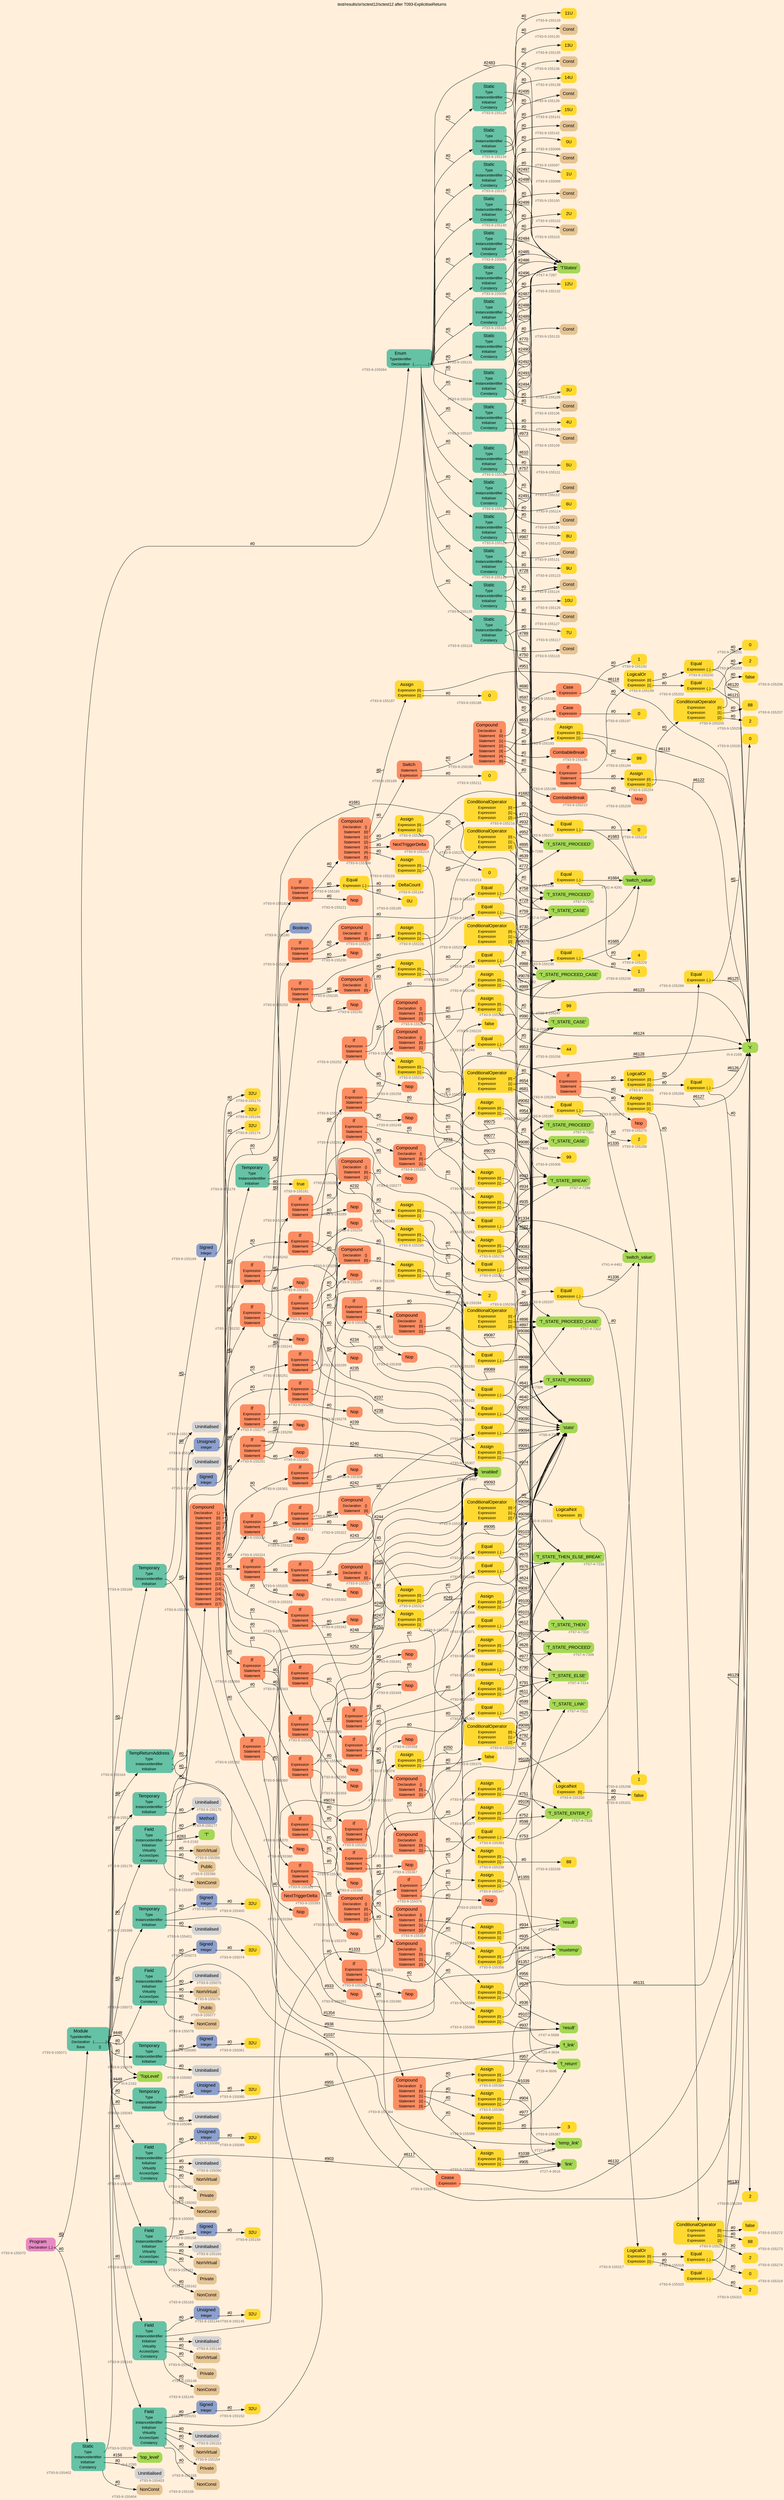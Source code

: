 digraph "test/results/sr/sctest12/sctest12 after T093-ExplicitiseReturns" {
label = "test/results/sr/sctest12/sctest12 after T093-ExplicitiseReturns"
labelloc = t
graph [
    rankdir = "LR"
    ranksep = 0.3
    bgcolor = antiquewhite1
    color = black
    fontcolor = black
    fontname = "Arial"
];
node [
    fontname = "Arial"
];
edge [
    fontname = "Arial"
];

// -------------------- node figure --------------------
// -------- block #T93-9-155070 ----------
"#T93-9-155070" [
    fillcolor = "/set28/4"
    xlabel = "#T93-9-155070"
    fontsize = "12"
    fontcolor = grey40
    shape = "plaintext"
    label = <<TABLE BORDER="0" CELLBORDER="0" CELLSPACING="0">
     <TR><TD><FONT COLOR="black" POINT-SIZE="15">Program</FONT></TD></TR>
     <TR><TD><FONT COLOR="black" POINT-SIZE="12">Declaration</FONT></TD><TD PORT="port0"><FONT COLOR="black" POINT-SIZE="12">{..}</FONT></TD></TR>
    </TABLE>>
    style = "rounded,filled"
];

// -------- block #T93-9-155071 ----------
"#T93-9-155071" [
    fillcolor = "/set28/1"
    xlabel = "#T93-9-155071"
    fontsize = "12"
    fontcolor = grey40
    shape = "plaintext"
    label = <<TABLE BORDER="0" CELLBORDER="0" CELLSPACING="0">
     <TR><TD><FONT COLOR="black" POINT-SIZE="15">Module</FONT></TD></TR>
     <TR><TD><FONT COLOR="black" POINT-SIZE="12">TypeIdentifier</FONT></TD><TD PORT="port0"></TD></TR>
     <TR><TD><FONT COLOR="black" POINT-SIZE="12">Declaration</FONT></TD><TD PORT="port1"><FONT COLOR="black" POINT-SIZE="12">{.............}</FONT></TD></TR>
     <TR><TD><FONT COLOR="black" POINT-SIZE="12">Base</FONT></TD><TD PORT="port2"><FONT COLOR="black" POINT-SIZE="12">{}</FONT></TD></TR>
    </TABLE>>
    style = "rounded,filled"
];

// -------- block #I-4-2162 ----------
"#I-4-2162" [
    fillcolor = "/set28/5"
    xlabel = "#I-4-2162"
    fontsize = "12"
    fontcolor = grey40
    shape = "plaintext"
    label = <<TABLE BORDER="0" CELLBORDER="0" CELLSPACING="0">
     <TR><TD><FONT COLOR="black" POINT-SIZE="15">'TopLevel'</FONT></TD></TR>
    </TABLE>>
    style = "rounded,filled"
];

// -------- block #T93-9-155072 ----------
"#T93-9-155072" [
    fillcolor = "/set28/1"
    xlabel = "#T93-9-155072"
    fontsize = "12"
    fontcolor = grey40
    shape = "plaintext"
    label = <<TABLE BORDER="0" CELLBORDER="0" CELLSPACING="0">
     <TR><TD><FONT COLOR="black" POINT-SIZE="15">Field</FONT></TD></TR>
     <TR><TD><FONT COLOR="black" POINT-SIZE="12">Type</FONT></TD><TD PORT="port0"></TD></TR>
     <TR><TD><FONT COLOR="black" POINT-SIZE="12">InstanceIdentifier</FONT></TD><TD PORT="port1"></TD></TR>
     <TR><TD><FONT COLOR="black" POINT-SIZE="12">Initialiser</FONT></TD><TD PORT="port2"></TD></TR>
     <TR><TD><FONT COLOR="black" POINT-SIZE="12">Virtuality</FONT></TD><TD PORT="port3"></TD></TR>
     <TR><TD><FONT COLOR="black" POINT-SIZE="12">AccessSpec</FONT></TD><TD PORT="port4"></TD></TR>
     <TR><TD><FONT COLOR="black" POINT-SIZE="12">Constancy</FONT></TD><TD PORT="port5"></TD></TR>
    </TABLE>>
    style = "rounded,filled"
];

// -------- block #T93-9-155073 ----------
"#T93-9-155073" [
    fillcolor = "/set28/3"
    xlabel = "#T93-9-155073"
    fontsize = "12"
    fontcolor = grey40
    shape = "plaintext"
    label = <<TABLE BORDER="0" CELLBORDER="0" CELLSPACING="0">
     <TR><TD><FONT COLOR="black" POINT-SIZE="15">Signed</FONT></TD></TR>
     <TR><TD><FONT COLOR="black" POINT-SIZE="12">Integer</FONT></TD><TD PORT="port0"></TD></TR>
    </TABLE>>
    style = "rounded,filled"
];

// -------- block #T93-9-155074 ----------
"#T93-9-155074" [
    fillcolor = "/set28/6"
    xlabel = "#T93-9-155074"
    fontsize = "12"
    fontcolor = grey40
    shape = "plaintext"
    label = <<TABLE BORDER="0" CELLBORDER="0" CELLSPACING="0">
     <TR><TD><FONT COLOR="black" POINT-SIZE="15">32U</FONT></TD></TR>
    </TABLE>>
    style = "rounded,filled"
];

// -------- block #I-4-2169 ----------
"#I-4-2169" [
    fillcolor = "/set28/5"
    xlabel = "#I-4-2169"
    fontsize = "12"
    fontcolor = grey40
    shape = "plaintext"
    label = <<TABLE BORDER="0" CELLBORDER="0" CELLSPACING="0">
     <TR><TD><FONT COLOR="black" POINT-SIZE="15">'x'</FONT></TD></TR>
    </TABLE>>
    style = "rounded,filled"
];

// -------- block #T93-9-155075 ----------
"#T93-9-155075" [
    xlabel = "#T93-9-155075"
    fontsize = "12"
    fontcolor = grey40
    shape = "plaintext"
    label = <<TABLE BORDER="0" CELLBORDER="0" CELLSPACING="0">
     <TR><TD><FONT COLOR="black" POINT-SIZE="15">Uninitialised</FONT></TD></TR>
    </TABLE>>
    style = "rounded,filled"
];

// -------- block #T93-9-155076 ----------
"#T93-9-155076" [
    fillcolor = "/set28/7"
    xlabel = "#T93-9-155076"
    fontsize = "12"
    fontcolor = grey40
    shape = "plaintext"
    label = <<TABLE BORDER="0" CELLBORDER="0" CELLSPACING="0">
     <TR><TD><FONT COLOR="black" POINT-SIZE="15">NonVirtual</FONT></TD></TR>
    </TABLE>>
    style = "rounded,filled"
];

// -------- block #T93-9-155077 ----------
"#T93-9-155077" [
    fillcolor = "/set28/7"
    xlabel = "#T93-9-155077"
    fontsize = "12"
    fontcolor = grey40
    shape = "plaintext"
    label = <<TABLE BORDER="0" CELLBORDER="0" CELLSPACING="0">
     <TR><TD><FONT COLOR="black" POINT-SIZE="15">Public</FONT></TD></TR>
    </TABLE>>
    style = "rounded,filled"
];

// -------- block #T93-9-155078 ----------
"#T93-9-155078" [
    fillcolor = "/set28/7"
    xlabel = "#T93-9-155078"
    fontsize = "12"
    fontcolor = grey40
    shape = "plaintext"
    label = <<TABLE BORDER="0" CELLBORDER="0" CELLSPACING="0">
     <TR><TD><FONT COLOR="black" POINT-SIZE="15">NonConst</FONT></TD></TR>
    </TABLE>>
    style = "rounded,filled"
];

// -------- block #T93-9-155079 ----------
"#T93-9-155079" [
    fillcolor = "/set28/1"
    xlabel = "#T93-9-155079"
    fontsize = "12"
    fontcolor = grey40
    shape = "plaintext"
    label = <<TABLE BORDER="0" CELLBORDER="0" CELLSPACING="0">
     <TR><TD><FONT COLOR="black" POINT-SIZE="15">Temporary</FONT></TD></TR>
     <TR><TD><FONT COLOR="black" POINT-SIZE="12">Type</FONT></TD><TD PORT="port0"></TD></TR>
     <TR><TD><FONT COLOR="black" POINT-SIZE="12">InstanceIdentifier</FONT></TD><TD PORT="port1"></TD></TR>
     <TR><TD><FONT COLOR="black" POINT-SIZE="12">Initialiser</FONT></TD><TD PORT="port2"></TD></TR>
    </TABLE>>
    style = "rounded,filled"
];

// -------- block #T93-9-155080 ----------
"#T93-9-155080" [
    fillcolor = "/set28/3"
    xlabel = "#T93-9-155080"
    fontsize = "12"
    fontcolor = grey40
    shape = "plaintext"
    label = <<TABLE BORDER="0" CELLBORDER="0" CELLSPACING="0">
     <TR><TD><FONT COLOR="black" POINT-SIZE="15">Signed</FONT></TD></TR>
     <TR><TD><FONT COLOR="black" POINT-SIZE="12">Integer</FONT></TD><TD PORT="port0"></TD></TR>
    </TABLE>>
    style = "rounded,filled"
];

// -------- block #T93-9-155081 ----------
"#T93-9-155081" [
    fillcolor = "/set28/6"
    xlabel = "#T93-9-155081"
    fontsize = "12"
    fontcolor = grey40
    shape = "plaintext"
    label = <<TABLE BORDER="0" CELLBORDER="0" CELLSPACING="0">
     <TR><TD><FONT COLOR="black" POINT-SIZE="15">32U</FONT></TD></TR>
    </TABLE>>
    style = "rounded,filled"
];

// -------- block #T26-4-3606 ----------
"#T26-4-3606" [
    fillcolor = "/set28/5"
    xlabel = "#T26-4-3606"
    fontsize = "12"
    fontcolor = grey40
    shape = "plaintext"
    label = <<TABLE BORDER="0" CELLBORDER="0" CELLSPACING="0">
     <TR><TD><FONT COLOR="black" POINT-SIZE="15">'f_return'</FONT></TD></TR>
    </TABLE>>
    style = "rounded,filled"
];

// -------- block #T93-9-155082 ----------
"#T93-9-155082" [
    xlabel = "#T93-9-155082"
    fontsize = "12"
    fontcolor = grey40
    shape = "plaintext"
    label = <<TABLE BORDER="0" CELLBORDER="0" CELLSPACING="0">
     <TR><TD><FONT COLOR="black" POINT-SIZE="15">Uninitialised</FONT></TD></TR>
    </TABLE>>
    style = "rounded,filled"
];

// -------- block #T93-9-155083 ----------
"#T93-9-155083" [
    fillcolor = "/set28/1"
    xlabel = "#T93-9-155083"
    fontsize = "12"
    fontcolor = grey40
    shape = "plaintext"
    label = <<TABLE BORDER="0" CELLBORDER="0" CELLSPACING="0">
     <TR><TD><FONT COLOR="black" POINT-SIZE="15">Temporary</FONT></TD></TR>
     <TR><TD><FONT COLOR="black" POINT-SIZE="12">Type</FONT></TD><TD PORT="port0"></TD></TR>
     <TR><TD><FONT COLOR="black" POINT-SIZE="12">InstanceIdentifier</FONT></TD><TD PORT="port1"></TD></TR>
     <TR><TD><FONT COLOR="black" POINT-SIZE="12">Initialiser</FONT></TD><TD PORT="port2"></TD></TR>
    </TABLE>>
    style = "rounded,filled"
];

// -------- block #T93-9-155084 ----------
"#T93-9-155084" [
    fillcolor = "/set28/3"
    xlabel = "#T93-9-155084"
    fontsize = "12"
    fontcolor = grey40
    shape = "plaintext"
    label = <<TABLE BORDER="0" CELLBORDER="0" CELLSPACING="0">
     <TR><TD><FONT COLOR="black" POINT-SIZE="15">Unsigned</FONT></TD></TR>
     <TR><TD><FONT COLOR="black" POINT-SIZE="12">Integer</FONT></TD><TD PORT="port0"></TD></TR>
    </TABLE>>
    style = "rounded,filled"
];

// -------- block #T93-9-155085 ----------
"#T93-9-155085" [
    fillcolor = "/set28/6"
    xlabel = "#T93-9-155085"
    fontsize = "12"
    fontcolor = grey40
    shape = "plaintext"
    label = <<TABLE BORDER="0" CELLBORDER="0" CELLSPACING="0">
     <TR><TD><FONT COLOR="black" POINT-SIZE="15">32U</FONT></TD></TR>
    </TABLE>>
    style = "rounded,filled"
];

// -------- block #T28-4-3634 ----------
"#T28-4-3634" [
    fillcolor = "/set28/5"
    xlabel = "#T28-4-3634"
    fontsize = "12"
    fontcolor = grey40
    shape = "plaintext"
    label = <<TABLE BORDER="0" CELLBORDER="0" CELLSPACING="0">
     <TR><TD><FONT COLOR="black" POINT-SIZE="15">'f_link'</FONT></TD></TR>
    </TABLE>>
    style = "rounded,filled"
];

// -------- block #T93-9-155086 ----------
"#T93-9-155086" [
    xlabel = "#T93-9-155086"
    fontsize = "12"
    fontcolor = grey40
    shape = "plaintext"
    label = <<TABLE BORDER="0" CELLBORDER="0" CELLSPACING="0">
     <TR><TD><FONT COLOR="black" POINT-SIZE="15">Uninitialised</FONT></TD></TR>
    </TABLE>>
    style = "rounded,filled"
];

// -------- block #T93-9-155087 ----------
"#T93-9-155087" [
    fillcolor = "/set28/1"
    xlabel = "#T93-9-155087"
    fontsize = "12"
    fontcolor = grey40
    shape = "plaintext"
    label = <<TABLE BORDER="0" CELLBORDER="0" CELLSPACING="0">
     <TR><TD><FONT COLOR="black" POINT-SIZE="15">Field</FONT></TD></TR>
     <TR><TD><FONT COLOR="black" POINT-SIZE="12">Type</FONT></TD><TD PORT="port0"></TD></TR>
     <TR><TD><FONT COLOR="black" POINT-SIZE="12">InstanceIdentifier</FONT></TD><TD PORT="port1"></TD></TR>
     <TR><TD><FONT COLOR="black" POINT-SIZE="12">Initialiser</FONT></TD><TD PORT="port2"></TD></TR>
     <TR><TD><FONT COLOR="black" POINT-SIZE="12">Virtuality</FONT></TD><TD PORT="port3"></TD></TR>
     <TR><TD><FONT COLOR="black" POINT-SIZE="12">AccessSpec</FONT></TD><TD PORT="port4"></TD></TR>
     <TR><TD><FONT COLOR="black" POINT-SIZE="12">Constancy</FONT></TD><TD PORT="port5"></TD></TR>
    </TABLE>>
    style = "rounded,filled"
];

// -------- block #T93-9-155088 ----------
"#T93-9-155088" [
    fillcolor = "/set28/3"
    xlabel = "#T93-9-155088"
    fontsize = "12"
    fontcolor = grey40
    shape = "plaintext"
    label = <<TABLE BORDER="0" CELLBORDER="0" CELLSPACING="0">
     <TR><TD><FONT COLOR="black" POINT-SIZE="15">Unsigned</FONT></TD></TR>
     <TR><TD><FONT COLOR="black" POINT-SIZE="12">Integer</FONT></TD><TD PORT="port0"></TD></TR>
    </TABLE>>
    style = "rounded,filled"
];

// -------- block #T93-9-155089 ----------
"#T93-9-155089" [
    fillcolor = "/set28/6"
    xlabel = "#T93-9-155089"
    fontsize = "12"
    fontcolor = grey40
    shape = "plaintext"
    label = <<TABLE BORDER="0" CELLBORDER="0" CELLSPACING="0">
     <TR><TD><FONT COLOR="black" POINT-SIZE="15">32U</FONT></TD></TR>
    </TABLE>>
    style = "rounded,filled"
];

// -------- block #T27-4-3616 ----------
"#T27-4-3616" [
    fillcolor = "/set28/5"
    xlabel = "#T27-4-3616"
    fontsize = "12"
    fontcolor = grey40
    shape = "plaintext"
    label = <<TABLE BORDER="0" CELLBORDER="0" CELLSPACING="0">
     <TR><TD><FONT COLOR="black" POINT-SIZE="15">'link'</FONT></TD></TR>
    </TABLE>>
    style = "rounded,filled"
];

// -------- block #T93-9-155090 ----------
"#T93-9-155090" [
    xlabel = "#T93-9-155090"
    fontsize = "12"
    fontcolor = grey40
    shape = "plaintext"
    label = <<TABLE BORDER="0" CELLBORDER="0" CELLSPACING="0">
     <TR><TD><FONT COLOR="black" POINT-SIZE="15">Uninitialised</FONT></TD></TR>
    </TABLE>>
    style = "rounded,filled"
];

// -------- block #T93-9-155091 ----------
"#T93-9-155091" [
    fillcolor = "/set28/7"
    xlabel = "#T93-9-155091"
    fontsize = "12"
    fontcolor = grey40
    shape = "plaintext"
    label = <<TABLE BORDER="0" CELLBORDER="0" CELLSPACING="0">
     <TR><TD><FONT COLOR="black" POINT-SIZE="15">NonVirtual</FONT></TD></TR>
    </TABLE>>
    style = "rounded,filled"
];

// -------- block #T93-9-155092 ----------
"#T93-9-155092" [
    fillcolor = "/set28/7"
    xlabel = "#T93-9-155092"
    fontsize = "12"
    fontcolor = grey40
    shape = "plaintext"
    label = <<TABLE BORDER="0" CELLBORDER="0" CELLSPACING="0">
     <TR><TD><FONT COLOR="black" POINT-SIZE="15">Private</FONT></TD></TR>
    </TABLE>>
    style = "rounded,filled"
];

// -------- block #T93-9-155093 ----------
"#T93-9-155093" [
    fillcolor = "/set28/7"
    xlabel = "#T93-9-155093"
    fontsize = "12"
    fontcolor = grey40
    shape = "plaintext"
    label = <<TABLE BORDER="0" CELLBORDER="0" CELLSPACING="0">
     <TR><TD><FONT COLOR="black" POINT-SIZE="15">NonConst</FONT></TD></TR>
    </TABLE>>
    style = "rounded,filled"
];

// -------- block #T93-9-155094 ----------
"#T93-9-155094" [
    fillcolor = "/set28/1"
    xlabel = "#T93-9-155094"
    fontsize = "12"
    fontcolor = grey40
    shape = "plaintext"
    label = <<TABLE BORDER="0" CELLBORDER="0" CELLSPACING="0">
     <TR><TD><FONT COLOR="black" POINT-SIZE="15">Enum</FONT></TD></TR>
     <TR><TD><FONT COLOR="black" POINT-SIZE="12">TypeIdentifier</FONT></TD><TD PORT="port0"></TD></TR>
     <TR><TD><FONT COLOR="black" POINT-SIZE="12">Declaration</FONT></TD><TD PORT="port1"><FONT COLOR="black" POINT-SIZE="12">{................}</FONT></TD></TR>
    </TABLE>>
    style = "rounded,filled"
];

// -------- block #T67-4-7287 ----------
"#T67-4-7287" [
    fillcolor = "/set28/5"
    xlabel = "#T67-4-7287"
    fontsize = "12"
    fontcolor = grey40
    shape = "plaintext"
    label = <<TABLE BORDER="0" CELLBORDER="0" CELLSPACING="0">
     <TR><TD><FONT COLOR="black" POINT-SIZE="15">'TStates'</FONT></TD></TR>
    </TABLE>>
    style = "rounded,filled"
];

// -------- block #T93-9-155095 ----------
"#T93-9-155095" [
    fillcolor = "/set28/1"
    xlabel = "#T93-9-155095"
    fontsize = "12"
    fontcolor = grey40
    shape = "plaintext"
    label = <<TABLE BORDER="0" CELLBORDER="0" CELLSPACING="0">
     <TR><TD><FONT COLOR="black" POINT-SIZE="15">Static</FONT></TD></TR>
     <TR><TD><FONT COLOR="black" POINT-SIZE="12">Type</FONT></TD><TD PORT="port0"></TD></TR>
     <TR><TD><FONT COLOR="black" POINT-SIZE="12">InstanceIdentifier</FONT></TD><TD PORT="port1"></TD></TR>
     <TR><TD><FONT COLOR="black" POINT-SIZE="12">Initialiser</FONT></TD><TD PORT="port2"></TD></TR>
     <TR><TD><FONT COLOR="black" POINT-SIZE="12">Constancy</FONT></TD><TD PORT="port3"></TD></TR>
    </TABLE>>
    style = "rounded,filled"
];

// -------- block #T67-4-7288 ----------
"#T67-4-7288" [
    fillcolor = "/set28/5"
    xlabel = "#T67-4-7288"
    fontsize = "12"
    fontcolor = grey40
    shape = "plaintext"
    label = <<TABLE BORDER="0" CELLBORDER="0" CELLSPACING="0">
     <TR><TD><FONT COLOR="black" POINT-SIZE="15">'T_STATE_PROCEED'</FONT></TD></TR>
    </TABLE>>
    style = "rounded,filled"
];

// -------- block #T93-9-155096 ----------
"#T93-9-155096" [
    fillcolor = "/set28/6"
    xlabel = "#T93-9-155096"
    fontsize = "12"
    fontcolor = grey40
    shape = "plaintext"
    label = <<TABLE BORDER="0" CELLBORDER="0" CELLSPACING="0">
     <TR><TD><FONT COLOR="black" POINT-SIZE="15">0U</FONT></TD></TR>
    </TABLE>>
    style = "rounded,filled"
];

// -------- block #T93-9-155097 ----------
"#T93-9-155097" [
    fillcolor = "/set28/7"
    xlabel = "#T93-9-155097"
    fontsize = "12"
    fontcolor = grey40
    shape = "plaintext"
    label = <<TABLE BORDER="0" CELLBORDER="0" CELLSPACING="0">
     <TR><TD><FONT COLOR="black" POINT-SIZE="15">Const</FONT></TD></TR>
    </TABLE>>
    style = "rounded,filled"
];

// -------- block #T93-9-155098 ----------
"#T93-9-155098" [
    fillcolor = "/set28/1"
    xlabel = "#T93-9-155098"
    fontsize = "12"
    fontcolor = grey40
    shape = "plaintext"
    label = <<TABLE BORDER="0" CELLBORDER="0" CELLSPACING="0">
     <TR><TD><FONT COLOR="black" POINT-SIZE="15">Static</FONT></TD></TR>
     <TR><TD><FONT COLOR="black" POINT-SIZE="12">Type</FONT></TD><TD PORT="port0"></TD></TR>
     <TR><TD><FONT COLOR="black" POINT-SIZE="12">InstanceIdentifier</FONT></TD><TD PORT="port1"></TD></TR>
     <TR><TD><FONT COLOR="black" POINT-SIZE="12">Initialiser</FONT></TD><TD PORT="port2"></TD></TR>
     <TR><TD><FONT COLOR="black" POINT-SIZE="12">Constancy</FONT></TD><TD PORT="port3"></TD></TR>
    </TABLE>>
    style = "rounded,filled"
];

// -------- block #T67-4-7290 ----------
"#T67-4-7290" [
    fillcolor = "/set28/5"
    xlabel = "#T67-4-7290"
    fontsize = "12"
    fontcolor = grey40
    shape = "plaintext"
    label = <<TABLE BORDER="0" CELLBORDER="0" CELLSPACING="0">
     <TR><TD><FONT COLOR="black" POINT-SIZE="15">'T_STATE_PROCEED'</FONT></TD></TR>
    </TABLE>>
    style = "rounded,filled"
];

// -------- block #T93-9-155099 ----------
"#T93-9-155099" [
    fillcolor = "/set28/6"
    xlabel = "#T93-9-155099"
    fontsize = "12"
    fontcolor = grey40
    shape = "plaintext"
    label = <<TABLE BORDER="0" CELLBORDER="0" CELLSPACING="0">
     <TR><TD><FONT COLOR="black" POINT-SIZE="15">1U</FONT></TD></TR>
    </TABLE>>
    style = "rounded,filled"
];

// -------- block #T93-9-155100 ----------
"#T93-9-155100" [
    fillcolor = "/set28/7"
    xlabel = "#T93-9-155100"
    fontsize = "12"
    fontcolor = grey40
    shape = "plaintext"
    label = <<TABLE BORDER="0" CELLBORDER="0" CELLSPACING="0">
     <TR><TD><FONT COLOR="black" POINT-SIZE="15">Const</FONT></TD></TR>
    </TABLE>>
    style = "rounded,filled"
];

// -------- block #T93-9-155101 ----------
"#T93-9-155101" [
    fillcolor = "/set28/1"
    xlabel = "#T93-9-155101"
    fontsize = "12"
    fontcolor = grey40
    shape = "plaintext"
    label = <<TABLE BORDER="0" CELLBORDER="0" CELLSPACING="0">
     <TR><TD><FONT COLOR="black" POINT-SIZE="15">Static</FONT></TD></TR>
     <TR><TD><FONT COLOR="black" POINT-SIZE="12">Type</FONT></TD><TD PORT="port0"></TD></TR>
     <TR><TD><FONT COLOR="black" POINT-SIZE="12">InstanceIdentifier</FONT></TD><TD PORT="port1"></TD></TR>
     <TR><TD><FONT COLOR="black" POINT-SIZE="12">Initialiser</FONT></TD><TD PORT="port2"></TD></TR>
     <TR><TD><FONT COLOR="black" POINT-SIZE="12">Constancy</FONT></TD><TD PORT="port3"></TD></TR>
    </TABLE>>
    style = "rounded,filled"
];

// -------- block #T67-4-7292 ----------
"#T67-4-7292" [
    fillcolor = "/set28/5"
    xlabel = "#T67-4-7292"
    fontsize = "12"
    fontcolor = grey40
    shape = "plaintext"
    label = <<TABLE BORDER="0" CELLBORDER="0" CELLSPACING="0">
     <TR><TD><FONT COLOR="black" POINT-SIZE="15">'T_STATE_PROCEED_CASE'</FONT></TD></TR>
    </TABLE>>
    style = "rounded,filled"
];

// -------- block #T93-9-155102 ----------
"#T93-9-155102" [
    fillcolor = "/set28/6"
    xlabel = "#T93-9-155102"
    fontsize = "12"
    fontcolor = grey40
    shape = "plaintext"
    label = <<TABLE BORDER="0" CELLBORDER="0" CELLSPACING="0">
     <TR><TD><FONT COLOR="black" POINT-SIZE="15">2U</FONT></TD></TR>
    </TABLE>>
    style = "rounded,filled"
];

// -------- block #T93-9-155103 ----------
"#T93-9-155103" [
    fillcolor = "/set28/7"
    xlabel = "#T93-9-155103"
    fontsize = "12"
    fontcolor = grey40
    shape = "plaintext"
    label = <<TABLE BORDER="0" CELLBORDER="0" CELLSPACING="0">
     <TR><TD><FONT COLOR="black" POINT-SIZE="15">Const</FONT></TD></TR>
    </TABLE>>
    style = "rounded,filled"
];

// -------- block #T93-9-155104 ----------
"#T93-9-155104" [
    fillcolor = "/set28/1"
    xlabel = "#T93-9-155104"
    fontsize = "12"
    fontcolor = grey40
    shape = "plaintext"
    label = <<TABLE BORDER="0" CELLBORDER="0" CELLSPACING="0">
     <TR><TD><FONT COLOR="black" POINT-SIZE="15">Static</FONT></TD></TR>
     <TR><TD><FONT COLOR="black" POINT-SIZE="12">Type</FONT></TD><TD PORT="port0"></TD></TR>
     <TR><TD><FONT COLOR="black" POINT-SIZE="12">InstanceIdentifier</FONT></TD><TD PORT="port1"></TD></TR>
     <TR><TD><FONT COLOR="black" POINT-SIZE="12">Initialiser</FONT></TD><TD PORT="port2"></TD></TR>
     <TR><TD><FONT COLOR="black" POINT-SIZE="12">Constancy</FONT></TD><TD PORT="port3"></TD></TR>
    </TABLE>>
    style = "rounded,filled"
];

// -------- block #T67-4-7294 ----------
"#T67-4-7294" [
    fillcolor = "/set28/5"
    xlabel = "#T67-4-7294"
    fontsize = "12"
    fontcolor = grey40
    shape = "plaintext"
    label = <<TABLE BORDER="0" CELLBORDER="0" CELLSPACING="0">
     <TR><TD><FONT COLOR="black" POINT-SIZE="15">'T_STATE_CASE'</FONT></TD></TR>
    </TABLE>>
    style = "rounded,filled"
];

// -------- block #T93-9-155105 ----------
"#T93-9-155105" [
    fillcolor = "/set28/6"
    xlabel = "#T93-9-155105"
    fontsize = "12"
    fontcolor = grey40
    shape = "plaintext"
    label = <<TABLE BORDER="0" CELLBORDER="0" CELLSPACING="0">
     <TR><TD><FONT COLOR="black" POINT-SIZE="15">3U</FONT></TD></TR>
    </TABLE>>
    style = "rounded,filled"
];

// -------- block #T93-9-155106 ----------
"#T93-9-155106" [
    fillcolor = "/set28/7"
    xlabel = "#T93-9-155106"
    fontsize = "12"
    fontcolor = grey40
    shape = "plaintext"
    label = <<TABLE BORDER="0" CELLBORDER="0" CELLSPACING="0">
     <TR><TD><FONT COLOR="black" POINT-SIZE="15">Const</FONT></TD></TR>
    </TABLE>>
    style = "rounded,filled"
];

// -------- block #T93-9-155107 ----------
"#T93-9-155107" [
    fillcolor = "/set28/1"
    xlabel = "#T93-9-155107"
    fontsize = "12"
    fontcolor = grey40
    shape = "plaintext"
    label = <<TABLE BORDER="0" CELLBORDER="0" CELLSPACING="0">
     <TR><TD><FONT COLOR="black" POINT-SIZE="15">Static</FONT></TD></TR>
     <TR><TD><FONT COLOR="black" POINT-SIZE="12">Type</FONT></TD><TD PORT="port0"></TD></TR>
     <TR><TD><FONT COLOR="black" POINT-SIZE="12">InstanceIdentifier</FONT></TD><TD PORT="port1"></TD></TR>
     <TR><TD><FONT COLOR="black" POINT-SIZE="12">Initialiser</FONT></TD><TD PORT="port2"></TD></TR>
     <TR><TD><FONT COLOR="black" POINT-SIZE="12">Constancy</FONT></TD><TD PORT="port3"></TD></TR>
    </TABLE>>
    style = "rounded,filled"
];

// -------- block #T67-4-7296 ----------
"#T67-4-7296" [
    fillcolor = "/set28/5"
    xlabel = "#T67-4-7296"
    fontsize = "12"
    fontcolor = grey40
    shape = "plaintext"
    label = <<TABLE BORDER="0" CELLBORDER="0" CELLSPACING="0">
     <TR><TD><FONT COLOR="black" POINT-SIZE="15">'T_STATE_CASE'</FONT></TD></TR>
    </TABLE>>
    style = "rounded,filled"
];

// -------- block #T93-9-155108 ----------
"#T93-9-155108" [
    fillcolor = "/set28/6"
    xlabel = "#T93-9-155108"
    fontsize = "12"
    fontcolor = grey40
    shape = "plaintext"
    label = <<TABLE BORDER="0" CELLBORDER="0" CELLSPACING="0">
     <TR><TD><FONT COLOR="black" POINT-SIZE="15">4U</FONT></TD></TR>
    </TABLE>>
    style = "rounded,filled"
];

// -------- block #T93-9-155109 ----------
"#T93-9-155109" [
    fillcolor = "/set28/7"
    xlabel = "#T93-9-155109"
    fontsize = "12"
    fontcolor = grey40
    shape = "plaintext"
    label = <<TABLE BORDER="0" CELLBORDER="0" CELLSPACING="0">
     <TR><TD><FONT COLOR="black" POINT-SIZE="15">Const</FONT></TD></TR>
    </TABLE>>
    style = "rounded,filled"
];

// -------- block #T93-9-155110 ----------
"#T93-9-155110" [
    fillcolor = "/set28/1"
    xlabel = "#T93-9-155110"
    fontsize = "12"
    fontcolor = grey40
    shape = "plaintext"
    label = <<TABLE BORDER="0" CELLBORDER="0" CELLSPACING="0">
     <TR><TD><FONT COLOR="black" POINT-SIZE="15">Static</FONT></TD></TR>
     <TR><TD><FONT COLOR="black" POINT-SIZE="12">Type</FONT></TD><TD PORT="port0"></TD></TR>
     <TR><TD><FONT COLOR="black" POINT-SIZE="12">InstanceIdentifier</FONT></TD><TD PORT="port1"></TD></TR>
     <TR><TD><FONT COLOR="black" POINT-SIZE="12">Initialiser</FONT></TD><TD PORT="port2"></TD></TR>
     <TR><TD><FONT COLOR="black" POINT-SIZE="12">Constancy</FONT></TD><TD PORT="port3"></TD></TR>
    </TABLE>>
    style = "rounded,filled"
];

// -------- block #T67-4-7298 ----------
"#T67-4-7298" [
    fillcolor = "/set28/5"
    xlabel = "#T67-4-7298"
    fontsize = "12"
    fontcolor = grey40
    shape = "plaintext"
    label = <<TABLE BORDER="0" CELLBORDER="0" CELLSPACING="0">
     <TR><TD><FONT COLOR="black" POINT-SIZE="15">'T_STATE_BREAK'</FONT></TD></TR>
    </TABLE>>
    style = "rounded,filled"
];

// -------- block #T93-9-155111 ----------
"#T93-9-155111" [
    fillcolor = "/set28/6"
    xlabel = "#T93-9-155111"
    fontsize = "12"
    fontcolor = grey40
    shape = "plaintext"
    label = <<TABLE BORDER="0" CELLBORDER="0" CELLSPACING="0">
     <TR><TD><FONT COLOR="black" POINT-SIZE="15">5U</FONT></TD></TR>
    </TABLE>>
    style = "rounded,filled"
];

// -------- block #T93-9-155112 ----------
"#T93-9-155112" [
    fillcolor = "/set28/7"
    xlabel = "#T93-9-155112"
    fontsize = "12"
    fontcolor = grey40
    shape = "plaintext"
    label = <<TABLE BORDER="0" CELLBORDER="0" CELLSPACING="0">
     <TR><TD><FONT COLOR="black" POINT-SIZE="15">Const</FONT></TD></TR>
    </TABLE>>
    style = "rounded,filled"
];

// -------- block #T93-9-155113 ----------
"#T93-9-155113" [
    fillcolor = "/set28/1"
    xlabel = "#T93-9-155113"
    fontsize = "12"
    fontcolor = grey40
    shape = "plaintext"
    label = <<TABLE BORDER="0" CELLBORDER="0" CELLSPACING="0">
     <TR><TD><FONT COLOR="black" POINT-SIZE="15">Static</FONT></TD></TR>
     <TR><TD><FONT COLOR="black" POINT-SIZE="12">Type</FONT></TD><TD PORT="port0"></TD></TR>
     <TR><TD><FONT COLOR="black" POINT-SIZE="12">InstanceIdentifier</FONT></TD><TD PORT="port1"></TD></TR>
     <TR><TD><FONT COLOR="black" POINT-SIZE="12">Initialiser</FONT></TD><TD PORT="port2"></TD></TR>
     <TR><TD><FONT COLOR="black" POINT-SIZE="12">Constancy</FONT></TD><TD PORT="port3"></TD></TR>
    </TABLE>>
    style = "rounded,filled"
];

// -------- block #T67-4-7300 ----------
"#T67-4-7300" [
    fillcolor = "/set28/5"
    xlabel = "#T67-4-7300"
    fontsize = "12"
    fontcolor = grey40
    shape = "plaintext"
    label = <<TABLE BORDER="0" CELLBORDER="0" CELLSPACING="0">
     <TR><TD><FONT COLOR="black" POINT-SIZE="15">'T_STATE_PROCEED'</FONT></TD></TR>
    </TABLE>>
    style = "rounded,filled"
];

// -------- block #T93-9-155114 ----------
"#T93-9-155114" [
    fillcolor = "/set28/6"
    xlabel = "#T93-9-155114"
    fontsize = "12"
    fontcolor = grey40
    shape = "plaintext"
    label = <<TABLE BORDER="0" CELLBORDER="0" CELLSPACING="0">
     <TR><TD><FONT COLOR="black" POINT-SIZE="15">6U</FONT></TD></TR>
    </TABLE>>
    style = "rounded,filled"
];

// -------- block #T93-9-155115 ----------
"#T93-9-155115" [
    fillcolor = "/set28/7"
    xlabel = "#T93-9-155115"
    fontsize = "12"
    fontcolor = grey40
    shape = "plaintext"
    label = <<TABLE BORDER="0" CELLBORDER="0" CELLSPACING="0">
     <TR><TD><FONT COLOR="black" POINT-SIZE="15">Const</FONT></TD></TR>
    </TABLE>>
    style = "rounded,filled"
];

// -------- block #T93-9-155116 ----------
"#T93-9-155116" [
    fillcolor = "/set28/1"
    xlabel = "#T93-9-155116"
    fontsize = "12"
    fontcolor = grey40
    shape = "plaintext"
    label = <<TABLE BORDER="0" CELLBORDER="0" CELLSPACING="0">
     <TR><TD><FONT COLOR="black" POINT-SIZE="15">Static</FONT></TD></TR>
     <TR><TD><FONT COLOR="black" POINT-SIZE="12">Type</FONT></TD><TD PORT="port0"></TD></TR>
     <TR><TD><FONT COLOR="black" POINT-SIZE="12">InstanceIdentifier</FONT></TD><TD PORT="port1"></TD></TR>
     <TR><TD><FONT COLOR="black" POINT-SIZE="12">Initialiser</FONT></TD><TD PORT="port2"></TD></TR>
     <TR><TD><FONT COLOR="black" POINT-SIZE="12">Constancy</FONT></TD><TD PORT="port3"></TD></TR>
    </TABLE>>
    style = "rounded,filled"
];

// -------- block #T67-4-7302 ----------
"#T67-4-7302" [
    fillcolor = "/set28/5"
    xlabel = "#T67-4-7302"
    fontsize = "12"
    fontcolor = grey40
    shape = "plaintext"
    label = <<TABLE BORDER="0" CELLBORDER="0" CELLSPACING="0">
     <TR><TD><FONT COLOR="black" POINT-SIZE="15">'T_STATE_PROCEED_CASE'</FONT></TD></TR>
    </TABLE>>
    style = "rounded,filled"
];

// -------- block #T93-9-155117 ----------
"#T93-9-155117" [
    fillcolor = "/set28/6"
    xlabel = "#T93-9-155117"
    fontsize = "12"
    fontcolor = grey40
    shape = "plaintext"
    label = <<TABLE BORDER="0" CELLBORDER="0" CELLSPACING="0">
     <TR><TD><FONT COLOR="black" POINT-SIZE="15">7U</FONT></TD></TR>
    </TABLE>>
    style = "rounded,filled"
];

// -------- block #T93-9-155118 ----------
"#T93-9-155118" [
    fillcolor = "/set28/7"
    xlabel = "#T93-9-155118"
    fontsize = "12"
    fontcolor = grey40
    shape = "plaintext"
    label = <<TABLE BORDER="0" CELLBORDER="0" CELLSPACING="0">
     <TR><TD><FONT COLOR="black" POINT-SIZE="15">Const</FONT></TD></TR>
    </TABLE>>
    style = "rounded,filled"
];

// -------- block #T93-9-155119 ----------
"#T93-9-155119" [
    fillcolor = "/set28/1"
    xlabel = "#T93-9-155119"
    fontsize = "12"
    fontcolor = grey40
    shape = "plaintext"
    label = <<TABLE BORDER="0" CELLBORDER="0" CELLSPACING="0">
     <TR><TD><FONT COLOR="black" POINT-SIZE="15">Static</FONT></TD></TR>
     <TR><TD><FONT COLOR="black" POINT-SIZE="12">Type</FONT></TD><TD PORT="port0"></TD></TR>
     <TR><TD><FONT COLOR="black" POINT-SIZE="12">InstanceIdentifier</FONT></TD><TD PORT="port1"></TD></TR>
     <TR><TD><FONT COLOR="black" POINT-SIZE="12">Initialiser</FONT></TD><TD PORT="port2"></TD></TR>
     <TR><TD><FONT COLOR="black" POINT-SIZE="12">Constancy</FONT></TD><TD PORT="port3"></TD></TR>
    </TABLE>>
    style = "rounded,filled"
];

// -------- block #T67-4-7304 ----------
"#T67-4-7304" [
    fillcolor = "/set28/5"
    xlabel = "#T67-4-7304"
    fontsize = "12"
    fontcolor = grey40
    shape = "plaintext"
    label = <<TABLE BORDER="0" CELLBORDER="0" CELLSPACING="0">
     <TR><TD><FONT COLOR="black" POINT-SIZE="15">'T_STATE_CASE'</FONT></TD></TR>
    </TABLE>>
    style = "rounded,filled"
];

// -------- block #T93-9-155120 ----------
"#T93-9-155120" [
    fillcolor = "/set28/6"
    xlabel = "#T93-9-155120"
    fontsize = "12"
    fontcolor = grey40
    shape = "plaintext"
    label = <<TABLE BORDER="0" CELLBORDER="0" CELLSPACING="0">
     <TR><TD><FONT COLOR="black" POINT-SIZE="15">8U</FONT></TD></TR>
    </TABLE>>
    style = "rounded,filled"
];

// -------- block #T93-9-155121 ----------
"#T93-9-155121" [
    fillcolor = "/set28/7"
    xlabel = "#T93-9-155121"
    fontsize = "12"
    fontcolor = grey40
    shape = "plaintext"
    label = <<TABLE BORDER="0" CELLBORDER="0" CELLSPACING="0">
     <TR><TD><FONT COLOR="black" POINT-SIZE="15">Const</FONT></TD></TR>
    </TABLE>>
    style = "rounded,filled"
];

// -------- block #T93-9-155122 ----------
"#T93-9-155122" [
    fillcolor = "/set28/1"
    xlabel = "#T93-9-155122"
    fontsize = "12"
    fontcolor = grey40
    shape = "plaintext"
    label = <<TABLE BORDER="0" CELLBORDER="0" CELLSPACING="0">
     <TR><TD><FONT COLOR="black" POINT-SIZE="15">Static</FONT></TD></TR>
     <TR><TD><FONT COLOR="black" POINT-SIZE="12">Type</FONT></TD><TD PORT="port0"></TD></TR>
     <TR><TD><FONT COLOR="black" POINT-SIZE="12">InstanceIdentifier</FONT></TD><TD PORT="port1"></TD></TR>
     <TR><TD><FONT COLOR="black" POINT-SIZE="12">Initialiser</FONT></TD><TD PORT="port2"></TD></TR>
     <TR><TD><FONT COLOR="black" POINT-SIZE="12">Constancy</FONT></TD><TD PORT="port3"></TD></TR>
    </TABLE>>
    style = "rounded,filled"
];

// -------- block #T67-4-7306 ----------
"#T67-4-7306" [
    fillcolor = "/set28/5"
    xlabel = "#T67-4-7306"
    fontsize = "12"
    fontcolor = grey40
    shape = "plaintext"
    label = <<TABLE BORDER="0" CELLBORDER="0" CELLSPACING="0">
     <TR><TD><FONT COLOR="black" POINT-SIZE="15">'T_STATE_PROCEED'</FONT></TD></TR>
    </TABLE>>
    style = "rounded,filled"
];

// -------- block #T93-9-155123 ----------
"#T93-9-155123" [
    fillcolor = "/set28/6"
    xlabel = "#T93-9-155123"
    fontsize = "12"
    fontcolor = grey40
    shape = "plaintext"
    label = <<TABLE BORDER="0" CELLBORDER="0" CELLSPACING="0">
     <TR><TD><FONT COLOR="black" POINT-SIZE="15">9U</FONT></TD></TR>
    </TABLE>>
    style = "rounded,filled"
];

// -------- block #T93-9-155124 ----------
"#T93-9-155124" [
    fillcolor = "/set28/7"
    xlabel = "#T93-9-155124"
    fontsize = "12"
    fontcolor = grey40
    shape = "plaintext"
    label = <<TABLE BORDER="0" CELLBORDER="0" CELLSPACING="0">
     <TR><TD><FONT COLOR="black" POINT-SIZE="15">Const</FONT></TD></TR>
    </TABLE>>
    style = "rounded,filled"
];

// -------- block #T93-9-155125 ----------
"#T93-9-155125" [
    fillcolor = "/set28/1"
    xlabel = "#T93-9-155125"
    fontsize = "12"
    fontcolor = grey40
    shape = "plaintext"
    label = <<TABLE BORDER="0" CELLBORDER="0" CELLSPACING="0">
     <TR><TD><FONT COLOR="black" POINT-SIZE="15">Static</FONT></TD></TR>
     <TR><TD><FONT COLOR="black" POINT-SIZE="12">Type</FONT></TD><TD PORT="port0"></TD></TR>
     <TR><TD><FONT COLOR="black" POINT-SIZE="12">InstanceIdentifier</FONT></TD><TD PORT="port1"></TD></TR>
     <TR><TD><FONT COLOR="black" POINT-SIZE="12">Initialiser</FONT></TD><TD PORT="port2"></TD></TR>
     <TR><TD><FONT COLOR="black" POINT-SIZE="12">Constancy</FONT></TD><TD PORT="port3"></TD></TR>
    </TABLE>>
    style = "rounded,filled"
];

// -------- block #T67-4-7308 ----------
"#T67-4-7308" [
    fillcolor = "/set28/5"
    xlabel = "#T67-4-7308"
    fontsize = "12"
    fontcolor = grey40
    shape = "plaintext"
    label = <<TABLE BORDER="0" CELLBORDER="0" CELLSPACING="0">
     <TR><TD><FONT COLOR="black" POINT-SIZE="15">'T_STATE_PROCEED'</FONT></TD></TR>
    </TABLE>>
    style = "rounded,filled"
];

// -------- block #T93-9-155126 ----------
"#T93-9-155126" [
    fillcolor = "/set28/6"
    xlabel = "#T93-9-155126"
    fontsize = "12"
    fontcolor = grey40
    shape = "plaintext"
    label = <<TABLE BORDER="0" CELLBORDER="0" CELLSPACING="0">
     <TR><TD><FONT COLOR="black" POINT-SIZE="15">10U</FONT></TD></TR>
    </TABLE>>
    style = "rounded,filled"
];

// -------- block #T93-9-155127 ----------
"#T93-9-155127" [
    fillcolor = "/set28/7"
    xlabel = "#T93-9-155127"
    fontsize = "12"
    fontcolor = grey40
    shape = "plaintext"
    label = <<TABLE BORDER="0" CELLBORDER="0" CELLSPACING="0">
     <TR><TD><FONT COLOR="black" POINT-SIZE="15">Const</FONT></TD></TR>
    </TABLE>>
    style = "rounded,filled"
];

// -------- block #T93-9-155128 ----------
"#T93-9-155128" [
    fillcolor = "/set28/1"
    xlabel = "#T93-9-155128"
    fontsize = "12"
    fontcolor = grey40
    shape = "plaintext"
    label = <<TABLE BORDER="0" CELLBORDER="0" CELLSPACING="0">
     <TR><TD><FONT COLOR="black" POINT-SIZE="15">Static</FONT></TD></TR>
     <TR><TD><FONT COLOR="black" POINT-SIZE="12">Type</FONT></TD><TD PORT="port0"></TD></TR>
     <TR><TD><FONT COLOR="black" POINT-SIZE="12">InstanceIdentifier</FONT></TD><TD PORT="port1"></TD></TR>
     <TR><TD><FONT COLOR="black" POINT-SIZE="12">Initialiser</FONT></TD><TD PORT="port2"></TD></TR>
     <TR><TD><FONT COLOR="black" POINT-SIZE="12">Constancy</FONT></TD><TD PORT="port3"></TD></TR>
    </TABLE>>
    style = "rounded,filled"
];

// -------- block #T67-4-7310 ----------
"#T67-4-7310" [
    fillcolor = "/set28/5"
    xlabel = "#T67-4-7310"
    fontsize = "12"
    fontcolor = grey40
    shape = "plaintext"
    label = <<TABLE BORDER="0" CELLBORDER="0" CELLSPACING="0">
     <TR><TD><FONT COLOR="black" POINT-SIZE="15">'T_STATE_THEN'</FONT></TD></TR>
    </TABLE>>
    style = "rounded,filled"
];

// -------- block #T93-9-155129 ----------
"#T93-9-155129" [
    fillcolor = "/set28/6"
    xlabel = "#T93-9-155129"
    fontsize = "12"
    fontcolor = grey40
    shape = "plaintext"
    label = <<TABLE BORDER="0" CELLBORDER="0" CELLSPACING="0">
     <TR><TD><FONT COLOR="black" POINT-SIZE="15">11U</FONT></TD></TR>
    </TABLE>>
    style = "rounded,filled"
];

// -------- block #T93-9-155130 ----------
"#T93-9-155130" [
    fillcolor = "/set28/7"
    xlabel = "#T93-9-155130"
    fontsize = "12"
    fontcolor = grey40
    shape = "plaintext"
    label = <<TABLE BORDER="0" CELLBORDER="0" CELLSPACING="0">
     <TR><TD><FONT COLOR="black" POINT-SIZE="15">Const</FONT></TD></TR>
    </TABLE>>
    style = "rounded,filled"
];

// -------- block #T93-9-155131 ----------
"#T93-9-155131" [
    fillcolor = "/set28/1"
    xlabel = "#T93-9-155131"
    fontsize = "12"
    fontcolor = grey40
    shape = "plaintext"
    label = <<TABLE BORDER="0" CELLBORDER="0" CELLSPACING="0">
     <TR><TD><FONT COLOR="black" POINT-SIZE="15">Static</FONT></TD></TR>
     <TR><TD><FONT COLOR="black" POINT-SIZE="12">Type</FONT></TD><TD PORT="port0"></TD></TR>
     <TR><TD><FONT COLOR="black" POINT-SIZE="12">InstanceIdentifier</FONT></TD><TD PORT="port1"></TD></TR>
     <TR><TD><FONT COLOR="black" POINT-SIZE="12">Initialiser</FONT></TD><TD PORT="port2"></TD></TR>
     <TR><TD><FONT COLOR="black" POINT-SIZE="12">Constancy</FONT></TD><TD PORT="port3"></TD></TR>
    </TABLE>>
    style = "rounded,filled"
];

// -------- block #T67-4-7312 ----------
"#T67-4-7312" [
    fillcolor = "/set28/5"
    xlabel = "#T67-4-7312"
    fontsize = "12"
    fontcolor = grey40
    shape = "plaintext"
    label = <<TABLE BORDER="0" CELLBORDER="0" CELLSPACING="0">
     <TR><TD><FONT COLOR="black" POINT-SIZE="15">'T_STATE_LINK'</FONT></TD></TR>
    </TABLE>>
    style = "rounded,filled"
];

// -------- block #T93-9-155132 ----------
"#T93-9-155132" [
    fillcolor = "/set28/6"
    xlabel = "#T93-9-155132"
    fontsize = "12"
    fontcolor = grey40
    shape = "plaintext"
    label = <<TABLE BORDER="0" CELLBORDER="0" CELLSPACING="0">
     <TR><TD><FONT COLOR="black" POINT-SIZE="15">12U</FONT></TD></TR>
    </TABLE>>
    style = "rounded,filled"
];

// -------- block #T93-9-155133 ----------
"#T93-9-155133" [
    fillcolor = "/set28/7"
    xlabel = "#T93-9-155133"
    fontsize = "12"
    fontcolor = grey40
    shape = "plaintext"
    label = <<TABLE BORDER="0" CELLBORDER="0" CELLSPACING="0">
     <TR><TD><FONT COLOR="black" POINT-SIZE="15">Const</FONT></TD></TR>
    </TABLE>>
    style = "rounded,filled"
];

// -------- block #T93-9-155134 ----------
"#T93-9-155134" [
    fillcolor = "/set28/1"
    xlabel = "#T93-9-155134"
    fontsize = "12"
    fontcolor = grey40
    shape = "plaintext"
    label = <<TABLE BORDER="0" CELLBORDER="0" CELLSPACING="0">
     <TR><TD><FONT COLOR="black" POINT-SIZE="15">Static</FONT></TD></TR>
     <TR><TD><FONT COLOR="black" POINT-SIZE="12">Type</FONT></TD><TD PORT="port0"></TD></TR>
     <TR><TD><FONT COLOR="black" POINT-SIZE="12">InstanceIdentifier</FONT></TD><TD PORT="port1"></TD></TR>
     <TR><TD><FONT COLOR="black" POINT-SIZE="12">Initialiser</FONT></TD><TD PORT="port2"></TD></TR>
     <TR><TD><FONT COLOR="black" POINT-SIZE="12">Constancy</FONT></TD><TD PORT="port3"></TD></TR>
    </TABLE>>
    style = "rounded,filled"
];

// -------- block #T67-4-7314 ----------
"#T67-4-7314" [
    fillcolor = "/set28/5"
    xlabel = "#T67-4-7314"
    fontsize = "12"
    fontcolor = grey40
    shape = "plaintext"
    label = <<TABLE BORDER="0" CELLBORDER="0" CELLSPACING="0">
     <TR><TD><FONT COLOR="black" POINT-SIZE="15">'T_STATE_ELSE'</FONT></TD></TR>
    </TABLE>>
    style = "rounded,filled"
];

// -------- block #T93-9-155135 ----------
"#T93-9-155135" [
    fillcolor = "/set28/6"
    xlabel = "#T93-9-155135"
    fontsize = "12"
    fontcolor = grey40
    shape = "plaintext"
    label = <<TABLE BORDER="0" CELLBORDER="0" CELLSPACING="0">
     <TR><TD><FONT COLOR="black" POINT-SIZE="15">13U</FONT></TD></TR>
    </TABLE>>
    style = "rounded,filled"
];

// -------- block #T93-9-155136 ----------
"#T93-9-155136" [
    fillcolor = "/set28/7"
    xlabel = "#T93-9-155136"
    fontsize = "12"
    fontcolor = grey40
    shape = "plaintext"
    label = <<TABLE BORDER="0" CELLBORDER="0" CELLSPACING="0">
     <TR><TD><FONT COLOR="black" POINT-SIZE="15">Const</FONT></TD></TR>
    </TABLE>>
    style = "rounded,filled"
];

// -------- block #T93-9-155137 ----------
"#T93-9-155137" [
    fillcolor = "/set28/1"
    xlabel = "#T93-9-155137"
    fontsize = "12"
    fontcolor = grey40
    shape = "plaintext"
    label = <<TABLE BORDER="0" CELLBORDER="0" CELLSPACING="0">
     <TR><TD><FONT COLOR="black" POINT-SIZE="15">Static</FONT></TD></TR>
     <TR><TD><FONT COLOR="black" POINT-SIZE="12">Type</FONT></TD><TD PORT="port0"></TD></TR>
     <TR><TD><FONT COLOR="black" POINT-SIZE="12">InstanceIdentifier</FONT></TD><TD PORT="port1"></TD></TR>
     <TR><TD><FONT COLOR="black" POINT-SIZE="12">Initialiser</FONT></TD><TD PORT="port2"></TD></TR>
     <TR><TD><FONT COLOR="black" POINT-SIZE="12">Constancy</FONT></TD><TD PORT="port3"></TD></TR>
    </TABLE>>
    style = "rounded,filled"
];

// -------- block #T67-4-7316 ----------
"#T67-4-7316" [
    fillcolor = "/set28/5"
    xlabel = "#T67-4-7316"
    fontsize = "12"
    fontcolor = grey40
    shape = "plaintext"
    label = <<TABLE BORDER="0" CELLBORDER="0" CELLSPACING="0">
     <TR><TD><FONT COLOR="black" POINT-SIZE="15">'T_STATE_THEN_ELSE_BREAK'</FONT></TD></TR>
    </TABLE>>
    style = "rounded,filled"
];

// -------- block #T93-9-155138 ----------
"#T93-9-155138" [
    fillcolor = "/set28/6"
    xlabel = "#T93-9-155138"
    fontsize = "12"
    fontcolor = grey40
    shape = "plaintext"
    label = <<TABLE BORDER="0" CELLBORDER="0" CELLSPACING="0">
     <TR><TD><FONT COLOR="black" POINT-SIZE="15">14U</FONT></TD></TR>
    </TABLE>>
    style = "rounded,filled"
];

// -------- block #T93-9-155139 ----------
"#T93-9-155139" [
    fillcolor = "/set28/7"
    xlabel = "#T93-9-155139"
    fontsize = "12"
    fontcolor = grey40
    shape = "plaintext"
    label = <<TABLE BORDER="0" CELLBORDER="0" CELLSPACING="0">
     <TR><TD><FONT COLOR="black" POINT-SIZE="15">Const</FONT></TD></TR>
    </TABLE>>
    style = "rounded,filled"
];

// -------- block #T93-9-155140 ----------
"#T93-9-155140" [
    fillcolor = "/set28/1"
    xlabel = "#T93-9-155140"
    fontsize = "12"
    fontcolor = grey40
    shape = "plaintext"
    label = <<TABLE BORDER="0" CELLBORDER="0" CELLSPACING="0">
     <TR><TD><FONT COLOR="black" POINT-SIZE="15">Static</FONT></TD></TR>
     <TR><TD><FONT COLOR="black" POINT-SIZE="12">Type</FONT></TD><TD PORT="port0"></TD></TR>
     <TR><TD><FONT COLOR="black" POINT-SIZE="12">InstanceIdentifier</FONT></TD><TD PORT="port1"></TD></TR>
     <TR><TD><FONT COLOR="black" POINT-SIZE="12">Initialiser</FONT></TD><TD PORT="port2"></TD></TR>
     <TR><TD><FONT COLOR="black" POINT-SIZE="12">Constancy</FONT></TD><TD PORT="port3"></TD></TR>
    </TABLE>>
    style = "rounded,filled"
];

// -------- block #T67-4-7318 ----------
"#T67-4-7318" [
    fillcolor = "/set28/5"
    xlabel = "#T67-4-7318"
    fontsize = "12"
    fontcolor = grey40
    shape = "plaintext"
    label = <<TABLE BORDER="0" CELLBORDER="0" CELLSPACING="0">
     <TR><TD><FONT COLOR="black" POINT-SIZE="15">'T_STATE_ENTER_f'</FONT></TD></TR>
    </TABLE>>
    style = "rounded,filled"
];

// -------- block #T93-9-155141 ----------
"#T93-9-155141" [
    fillcolor = "/set28/6"
    xlabel = "#T93-9-155141"
    fontsize = "12"
    fontcolor = grey40
    shape = "plaintext"
    label = <<TABLE BORDER="0" CELLBORDER="0" CELLSPACING="0">
     <TR><TD><FONT COLOR="black" POINT-SIZE="15">15U</FONT></TD></TR>
    </TABLE>>
    style = "rounded,filled"
];

// -------- block #T93-9-155142 ----------
"#T93-9-155142" [
    fillcolor = "/set28/7"
    xlabel = "#T93-9-155142"
    fontsize = "12"
    fontcolor = grey40
    shape = "plaintext"
    label = <<TABLE BORDER="0" CELLBORDER="0" CELLSPACING="0">
     <TR><TD><FONT COLOR="black" POINT-SIZE="15">Const</FONT></TD></TR>
    </TABLE>>
    style = "rounded,filled"
];

// -------- block #T93-9-155143 ----------
"#T93-9-155143" [
    fillcolor = "/set28/1"
    xlabel = "#T93-9-155143"
    fontsize = "12"
    fontcolor = grey40
    shape = "plaintext"
    label = <<TABLE BORDER="0" CELLBORDER="0" CELLSPACING="0">
     <TR><TD><FONT COLOR="black" POINT-SIZE="15">Field</FONT></TD></TR>
     <TR><TD><FONT COLOR="black" POINT-SIZE="12">Type</FONT></TD><TD PORT="port0"></TD></TR>
     <TR><TD><FONT COLOR="black" POINT-SIZE="12">InstanceIdentifier</FONT></TD><TD PORT="port1"></TD></TR>
     <TR><TD><FONT COLOR="black" POINT-SIZE="12">Initialiser</FONT></TD><TD PORT="port2"></TD></TR>
     <TR><TD><FONT COLOR="black" POINT-SIZE="12">Virtuality</FONT></TD><TD PORT="port3"></TD></TR>
     <TR><TD><FONT COLOR="black" POINT-SIZE="12">AccessSpec</FONT></TD><TD PORT="port4"></TD></TR>
     <TR><TD><FONT COLOR="black" POINT-SIZE="12">Constancy</FONT></TD><TD PORT="port5"></TD></TR>
    </TABLE>>
    style = "rounded,filled"
];

// -------- block #T93-9-155144 ----------
"#T93-9-155144" [
    fillcolor = "/set28/3"
    xlabel = "#T93-9-155144"
    fontsize = "12"
    fontcolor = grey40
    shape = "plaintext"
    label = <<TABLE BORDER="0" CELLBORDER="0" CELLSPACING="0">
     <TR><TD><FONT COLOR="black" POINT-SIZE="15">Unsigned</FONT></TD></TR>
     <TR><TD><FONT COLOR="black" POINT-SIZE="12">Integer</FONT></TD><TD PORT="port0"></TD></TR>
    </TABLE>>
    style = "rounded,filled"
];

// -------- block #T93-9-155145 ----------
"#T93-9-155145" [
    fillcolor = "/set28/6"
    xlabel = "#T93-9-155145"
    fontsize = "12"
    fontcolor = grey40
    shape = "plaintext"
    label = <<TABLE BORDER="0" CELLBORDER="0" CELLSPACING="0">
     <TR><TD><FONT COLOR="black" POINT-SIZE="15">32U</FONT></TD></TR>
    </TABLE>>
    style = "rounded,filled"
];

// -------- block #T66-4-7252 ----------
"#T66-4-7252" [
    fillcolor = "/set28/5"
    xlabel = "#T66-4-7252"
    fontsize = "12"
    fontcolor = grey40
    shape = "plaintext"
    label = <<TABLE BORDER="0" CELLBORDER="0" CELLSPACING="0">
     <TR><TD><FONT COLOR="black" POINT-SIZE="15">'state'</FONT></TD></TR>
    </TABLE>>
    style = "rounded,filled"
];

// -------- block #T93-9-155146 ----------
"#T93-9-155146" [
    xlabel = "#T93-9-155146"
    fontsize = "12"
    fontcolor = grey40
    shape = "plaintext"
    label = <<TABLE BORDER="0" CELLBORDER="0" CELLSPACING="0">
     <TR><TD><FONT COLOR="black" POINT-SIZE="15">Uninitialised</FONT></TD></TR>
    </TABLE>>
    style = "rounded,filled"
];

// -------- block #T93-9-155147 ----------
"#T93-9-155147" [
    fillcolor = "/set28/7"
    xlabel = "#T93-9-155147"
    fontsize = "12"
    fontcolor = grey40
    shape = "plaintext"
    label = <<TABLE BORDER="0" CELLBORDER="0" CELLSPACING="0">
     <TR><TD><FONT COLOR="black" POINT-SIZE="15">NonVirtual</FONT></TD></TR>
    </TABLE>>
    style = "rounded,filled"
];

// -------- block #T93-9-155148 ----------
"#T93-9-155148" [
    fillcolor = "/set28/7"
    xlabel = "#T93-9-155148"
    fontsize = "12"
    fontcolor = grey40
    shape = "plaintext"
    label = <<TABLE BORDER="0" CELLBORDER="0" CELLSPACING="0">
     <TR><TD><FONT COLOR="black" POINT-SIZE="15">Private</FONT></TD></TR>
    </TABLE>>
    style = "rounded,filled"
];

// -------- block #T93-9-155149 ----------
"#T93-9-155149" [
    fillcolor = "/set28/7"
    xlabel = "#T93-9-155149"
    fontsize = "12"
    fontcolor = grey40
    shape = "plaintext"
    label = <<TABLE BORDER="0" CELLBORDER="0" CELLSPACING="0">
     <TR><TD><FONT COLOR="black" POINT-SIZE="15">NonConst</FONT></TD></TR>
    </TABLE>>
    style = "rounded,filled"
];

// -------- block #T93-9-155150 ----------
"#T93-9-155150" [
    fillcolor = "/set28/1"
    xlabel = "#T93-9-155150"
    fontsize = "12"
    fontcolor = grey40
    shape = "plaintext"
    label = <<TABLE BORDER="0" CELLBORDER="0" CELLSPACING="0">
     <TR><TD><FONT COLOR="black" POINT-SIZE="15">Field</FONT></TD></TR>
     <TR><TD><FONT COLOR="black" POINT-SIZE="12">Type</FONT></TD><TD PORT="port0"></TD></TR>
     <TR><TD><FONT COLOR="black" POINT-SIZE="12">InstanceIdentifier</FONT></TD><TD PORT="port1"></TD></TR>
     <TR><TD><FONT COLOR="black" POINT-SIZE="12">Initialiser</FONT></TD><TD PORT="port2"></TD></TR>
     <TR><TD><FONT COLOR="black" POINT-SIZE="12">Virtuality</FONT></TD><TD PORT="port3"></TD></TR>
     <TR><TD><FONT COLOR="black" POINT-SIZE="12">AccessSpec</FONT></TD><TD PORT="port4"></TD></TR>
     <TR><TD><FONT COLOR="black" POINT-SIZE="12">Constancy</FONT></TD><TD PORT="port5"></TD></TR>
    </TABLE>>
    style = "rounded,filled"
];

// -------- block #T93-9-155151 ----------
"#T93-9-155151" [
    fillcolor = "/set28/3"
    xlabel = "#T93-9-155151"
    fontsize = "12"
    fontcolor = grey40
    shape = "plaintext"
    label = <<TABLE BORDER="0" CELLBORDER="0" CELLSPACING="0">
     <TR><TD><FONT COLOR="black" POINT-SIZE="15">Signed</FONT></TD></TR>
     <TR><TD><FONT COLOR="black" POINT-SIZE="12">Integer</FONT></TD><TD PORT="port0"></TD></TR>
    </TABLE>>
    style = "rounded,filled"
];

// -------- block #T93-9-155152 ----------
"#T93-9-155152" [
    fillcolor = "/set28/6"
    xlabel = "#T93-9-155152"
    fontsize = "12"
    fontcolor = grey40
    shape = "plaintext"
    label = <<TABLE BORDER="0" CELLBORDER="0" CELLSPACING="0">
     <TR><TD><FONT COLOR="black" POINT-SIZE="15">32U</FONT></TD></TR>
    </TABLE>>
    style = "rounded,filled"
];

// -------- block #T41-4-4461 ----------
"#T41-4-4461" [
    fillcolor = "/set28/5"
    xlabel = "#T41-4-4461"
    fontsize = "12"
    fontcolor = grey40
    shape = "plaintext"
    label = <<TABLE BORDER="0" CELLBORDER="0" CELLSPACING="0">
     <TR><TD><FONT COLOR="black" POINT-SIZE="15">'switch_value'</FONT></TD></TR>
    </TABLE>>
    style = "rounded,filled"
];

// -------- block #T93-9-155153 ----------
"#T93-9-155153" [
    xlabel = "#T93-9-155153"
    fontsize = "12"
    fontcolor = grey40
    shape = "plaintext"
    label = <<TABLE BORDER="0" CELLBORDER="0" CELLSPACING="0">
     <TR><TD><FONT COLOR="black" POINT-SIZE="15">Uninitialised</FONT></TD></TR>
    </TABLE>>
    style = "rounded,filled"
];

// -------- block #T93-9-155154 ----------
"#T93-9-155154" [
    fillcolor = "/set28/7"
    xlabel = "#T93-9-155154"
    fontsize = "12"
    fontcolor = grey40
    shape = "plaintext"
    label = <<TABLE BORDER="0" CELLBORDER="0" CELLSPACING="0">
     <TR><TD><FONT COLOR="black" POINT-SIZE="15">NonVirtual</FONT></TD></TR>
    </TABLE>>
    style = "rounded,filled"
];

// -------- block #T93-9-155155 ----------
"#T93-9-155155" [
    fillcolor = "/set28/7"
    xlabel = "#T93-9-155155"
    fontsize = "12"
    fontcolor = grey40
    shape = "plaintext"
    label = <<TABLE BORDER="0" CELLBORDER="0" CELLSPACING="0">
     <TR><TD><FONT COLOR="black" POINT-SIZE="15">Private</FONT></TD></TR>
    </TABLE>>
    style = "rounded,filled"
];

// -------- block #T93-9-155156 ----------
"#T93-9-155156" [
    fillcolor = "/set28/7"
    xlabel = "#T93-9-155156"
    fontsize = "12"
    fontcolor = grey40
    shape = "plaintext"
    label = <<TABLE BORDER="0" CELLBORDER="0" CELLSPACING="0">
     <TR><TD><FONT COLOR="black" POINT-SIZE="15">NonConst</FONT></TD></TR>
    </TABLE>>
    style = "rounded,filled"
];

// -------- block #T93-9-155157 ----------
"#T93-9-155157" [
    fillcolor = "/set28/1"
    xlabel = "#T93-9-155157"
    fontsize = "12"
    fontcolor = grey40
    shape = "plaintext"
    label = <<TABLE BORDER="0" CELLBORDER="0" CELLSPACING="0">
     <TR><TD><FONT COLOR="black" POINT-SIZE="15">Field</FONT></TD></TR>
     <TR><TD><FONT COLOR="black" POINT-SIZE="12">Type</FONT></TD><TD PORT="port0"></TD></TR>
     <TR><TD><FONT COLOR="black" POINT-SIZE="12">InstanceIdentifier</FONT></TD><TD PORT="port1"></TD></TR>
     <TR><TD><FONT COLOR="black" POINT-SIZE="12">Initialiser</FONT></TD><TD PORT="port2"></TD></TR>
     <TR><TD><FONT COLOR="black" POINT-SIZE="12">Virtuality</FONT></TD><TD PORT="port3"></TD></TR>
     <TR><TD><FONT COLOR="black" POINT-SIZE="12">AccessSpec</FONT></TD><TD PORT="port4"></TD></TR>
     <TR><TD><FONT COLOR="black" POINT-SIZE="12">Constancy</FONT></TD><TD PORT="port5"></TD></TR>
    </TABLE>>
    style = "rounded,filled"
];

// -------- block #T93-9-155158 ----------
"#T93-9-155158" [
    fillcolor = "/set28/3"
    xlabel = "#T93-9-155158"
    fontsize = "12"
    fontcolor = grey40
    shape = "plaintext"
    label = <<TABLE BORDER="0" CELLBORDER="0" CELLSPACING="0">
     <TR><TD><FONT COLOR="black" POINT-SIZE="15">Signed</FONT></TD></TR>
     <TR><TD><FONT COLOR="black" POINT-SIZE="12">Integer</FONT></TD><TD PORT="port0"></TD></TR>
    </TABLE>>
    style = "rounded,filled"
];

// -------- block #T93-9-155159 ----------
"#T93-9-155159" [
    fillcolor = "/set28/6"
    xlabel = "#T93-9-155159"
    fontsize = "12"
    fontcolor = grey40
    shape = "plaintext"
    label = <<TABLE BORDER="0" CELLBORDER="0" CELLSPACING="0">
     <TR><TD><FONT COLOR="black" POINT-SIZE="15">32U</FONT></TD></TR>
    </TABLE>>
    style = "rounded,filled"
];

// -------- block #T41-4-4291 ----------
"#T41-4-4291" [
    fillcolor = "/set28/5"
    xlabel = "#T41-4-4291"
    fontsize = "12"
    fontcolor = grey40
    shape = "plaintext"
    label = <<TABLE BORDER="0" CELLBORDER="0" CELLSPACING="0">
     <TR><TD><FONT COLOR="black" POINT-SIZE="15">'switch_value'</FONT></TD></TR>
    </TABLE>>
    style = "rounded,filled"
];

// -------- block #T93-9-155160 ----------
"#T93-9-155160" [
    xlabel = "#T93-9-155160"
    fontsize = "12"
    fontcolor = grey40
    shape = "plaintext"
    label = <<TABLE BORDER="0" CELLBORDER="0" CELLSPACING="0">
     <TR><TD><FONT COLOR="black" POINT-SIZE="15">Uninitialised</FONT></TD></TR>
    </TABLE>>
    style = "rounded,filled"
];

// -------- block #T93-9-155161 ----------
"#T93-9-155161" [
    fillcolor = "/set28/7"
    xlabel = "#T93-9-155161"
    fontsize = "12"
    fontcolor = grey40
    shape = "plaintext"
    label = <<TABLE BORDER="0" CELLBORDER="0" CELLSPACING="0">
     <TR><TD><FONT COLOR="black" POINT-SIZE="15">NonVirtual</FONT></TD></TR>
    </TABLE>>
    style = "rounded,filled"
];

// -------- block #T93-9-155162 ----------
"#T93-9-155162" [
    fillcolor = "/set28/7"
    xlabel = "#T93-9-155162"
    fontsize = "12"
    fontcolor = grey40
    shape = "plaintext"
    label = <<TABLE BORDER="0" CELLBORDER="0" CELLSPACING="0">
     <TR><TD><FONT COLOR="black" POINT-SIZE="15">Private</FONT></TD></TR>
    </TABLE>>
    style = "rounded,filled"
];

// -------- block #T93-9-155163 ----------
"#T93-9-155163" [
    fillcolor = "/set28/7"
    xlabel = "#T93-9-155163"
    fontsize = "12"
    fontcolor = grey40
    shape = "plaintext"
    label = <<TABLE BORDER="0" CELLBORDER="0" CELLSPACING="0">
     <TR><TD><FONT COLOR="black" POINT-SIZE="15">NonConst</FONT></TD></TR>
    </TABLE>>
    style = "rounded,filled"
];

// -------- block #T93-9-155164 ----------
"#T93-9-155164" [
    fillcolor = "/set28/1"
    xlabel = "#T93-9-155164"
    fontsize = "12"
    fontcolor = grey40
    shape = "plaintext"
    label = <<TABLE BORDER="0" CELLBORDER="0" CELLSPACING="0">
     <TR><TD><FONT COLOR="black" POINT-SIZE="15">TempReturnAddress</FONT></TD></TR>
     <TR><TD><FONT COLOR="black" POINT-SIZE="12">Type</FONT></TD><TD PORT="port0"></TD></TR>
     <TR><TD><FONT COLOR="black" POINT-SIZE="12">InstanceIdentifier</FONT></TD><TD PORT="port1"></TD></TR>
     <TR><TD><FONT COLOR="black" POINT-SIZE="12">Initialiser</FONT></TD><TD PORT="port2"></TD></TR>
    </TABLE>>
    style = "rounded,filled"
];

// -------- block #T93-9-155165 ----------
"#T93-9-155165" [
    fillcolor = "/set28/3"
    xlabel = "#T93-9-155165"
    fontsize = "12"
    fontcolor = grey40
    shape = "plaintext"
    label = <<TABLE BORDER="0" CELLBORDER="0" CELLSPACING="0">
     <TR><TD><FONT COLOR="black" POINT-SIZE="15">Unsigned</FONT></TD></TR>
     <TR><TD><FONT COLOR="black" POINT-SIZE="12">Integer</FONT></TD><TD PORT="port0"></TD></TR>
    </TABLE>>
    style = "rounded,filled"
];

// -------- block #T93-9-155166 ----------
"#T93-9-155166" [
    fillcolor = "/set28/6"
    xlabel = "#T93-9-155166"
    fontsize = "12"
    fontcolor = grey40
    shape = "plaintext"
    label = <<TABLE BORDER="0" CELLBORDER="0" CELLSPACING="0">
     <TR><TD><FONT COLOR="black" POINT-SIZE="15">32U</FONT></TD></TR>
    </TABLE>>
    style = "rounded,filled"
];

// -------- block #T27-4-3617 ----------
"#T27-4-3617" [
    fillcolor = "/set28/5"
    xlabel = "#T27-4-3617"
    fontsize = "12"
    fontcolor = grey40
    shape = "plaintext"
    label = <<TABLE BORDER="0" CELLBORDER="0" CELLSPACING="0">
     <TR><TD><FONT COLOR="black" POINT-SIZE="15">'temp_link'</FONT></TD></TR>
    </TABLE>>
    style = "rounded,filled"
];

// -------- block #T93-9-155167 ----------
"#T93-9-155167" [
    xlabel = "#T93-9-155167"
    fontsize = "12"
    fontcolor = grey40
    shape = "plaintext"
    label = <<TABLE BORDER="0" CELLBORDER="0" CELLSPACING="0">
     <TR><TD><FONT COLOR="black" POINT-SIZE="15">Uninitialised</FONT></TD></TR>
    </TABLE>>
    style = "rounded,filled"
];

// -------- block #T93-9-155168 ----------
"#T93-9-155168" [
    fillcolor = "/set28/1"
    xlabel = "#T93-9-155168"
    fontsize = "12"
    fontcolor = grey40
    shape = "plaintext"
    label = <<TABLE BORDER="0" CELLBORDER="0" CELLSPACING="0">
     <TR><TD><FONT COLOR="black" POINT-SIZE="15">Temporary</FONT></TD></TR>
     <TR><TD><FONT COLOR="black" POINT-SIZE="12">Type</FONT></TD><TD PORT="port0"></TD></TR>
     <TR><TD><FONT COLOR="black" POINT-SIZE="12">InstanceIdentifier</FONT></TD><TD PORT="port1"></TD></TR>
     <TR><TD><FONT COLOR="black" POINT-SIZE="12">Initialiser</FONT></TD><TD PORT="port2"></TD></TR>
    </TABLE>>
    style = "rounded,filled"
];

// -------- block #T93-9-155169 ----------
"#T93-9-155169" [
    fillcolor = "/set28/3"
    xlabel = "#T93-9-155169"
    fontsize = "12"
    fontcolor = grey40
    shape = "plaintext"
    label = <<TABLE BORDER="0" CELLBORDER="0" CELLSPACING="0">
     <TR><TD><FONT COLOR="black" POINT-SIZE="15">Signed</FONT></TD></TR>
     <TR><TD><FONT COLOR="black" POINT-SIZE="12">Integer</FONT></TD><TD PORT="port0"></TD></TR>
    </TABLE>>
    style = "rounded,filled"
];

// -------- block #T93-9-155170 ----------
"#T93-9-155170" [
    fillcolor = "/set28/6"
    xlabel = "#T93-9-155170"
    fontsize = "12"
    fontcolor = grey40
    shape = "plaintext"
    label = <<TABLE BORDER="0" CELLBORDER="0" CELLSPACING="0">
     <TR><TD><FONT COLOR="black" POINT-SIZE="15">32U</FONT></TD></TR>
    </TABLE>>
    style = "rounded,filled"
];

// -------- block #T47-4-6094 ----------
"#T47-4-6094" [
    fillcolor = "/set28/5"
    xlabel = "#T47-4-6094"
    fontsize = "12"
    fontcolor = grey40
    shape = "plaintext"
    label = <<TABLE BORDER="0" CELLBORDER="0" CELLSPACING="0">
     <TR><TD><FONT COLOR="black" POINT-SIZE="15">'result'</FONT></TD></TR>
    </TABLE>>
    style = "rounded,filled"
];

// -------- block #T93-9-155171 ----------
"#T93-9-155171" [
    xlabel = "#T93-9-155171"
    fontsize = "12"
    fontcolor = grey40
    shape = "plaintext"
    label = <<TABLE BORDER="0" CELLBORDER="0" CELLSPACING="0">
     <TR><TD><FONT COLOR="black" POINT-SIZE="15">Uninitialised</FONT></TD></TR>
    </TABLE>>
    style = "rounded,filled"
];

// -------- block #T93-9-155172 ----------
"#T93-9-155172" [
    fillcolor = "/set28/1"
    xlabel = "#T93-9-155172"
    fontsize = "12"
    fontcolor = grey40
    shape = "plaintext"
    label = <<TABLE BORDER="0" CELLBORDER="0" CELLSPACING="0">
     <TR><TD><FONT COLOR="black" POINT-SIZE="15">Temporary</FONT></TD></TR>
     <TR><TD><FONT COLOR="black" POINT-SIZE="12">Type</FONT></TD><TD PORT="port0"></TD></TR>
     <TR><TD><FONT COLOR="black" POINT-SIZE="12">InstanceIdentifier</FONT></TD><TD PORT="port1"></TD></TR>
     <TR><TD><FONT COLOR="black" POINT-SIZE="12">Initialiser</FONT></TD><TD PORT="port2"></TD></TR>
    </TABLE>>
    style = "rounded,filled"
];

// -------- block #T93-9-155173 ----------
"#T93-9-155173" [
    fillcolor = "/set28/3"
    xlabel = "#T93-9-155173"
    fontsize = "12"
    fontcolor = grey40
    shape = "plaintext"
    label = <<TABLE BORDER="0" CELLBORDER="0" CELLSPACING="0">
     <TR><TD><FONT COLOR="black" POINT-SIZE="15">Signed</FONT></TD></TR>
     <TR><TD><FONT COLOR="black" POINT-SIZE="12">Integer</FONT></TD><TD PORT="port0"></TD></TR>
    </TABLE>>
    style = "rounded,filled"
];

// -------- block #T93-9-155174 ----------
"#T93-9-155174" [
    fillcolor = "/set28/6"
    xlabel = "#T93-9-155174"
    fontsize = "12"
    fontcolor = grey40
    shape = "plaintext"
    label = <<TABLE BORDER="0" CELLBORDER="0" CELLSPACING="0">
     <TR><TD><FONT COLOR="black" POINT-SIZE="15">32U</FONT></TD></TR>
    </TABLE>>
    style = "rounded,filled"
];

// -------- block #T40-4-3974 ----------
"#T40-4-3974" [
    fillcolor = "/set28/5"
    xlabel = "#T40-4-3974"
    fontsize = "12"
    fontcolor = grey40
    shape = "plaintext"
    label = <<TABLE BORDER="0" CELLBORDER="0" CELLSPACING="0">
     <TR><TD><FONT COLOR="black" POINT-SIZE="15">'muxtemp'</FONT></TD></TR>
    </TABLE>>
    style = "rounded,filled"
];

// -------- block #T93-9-155175 ----------
"#T93-9-155175" [
    xlabel = "#T93-9-155175"
    fontsize = "12"
    fontcolor = grey40
    shape = "plaintext"
    label = <<TABLE BORDER="0" CELLBORDER="0" CELLSPACING="0">
     <TR><TD><FONT COLOR="black" POINT-SIZE="15">Uninitialised</FONT></TD></TR>
    </TABLE>>
    style = "rounded,filled"
];

// -------- block #T93-9-155176 ----------
"#T93-9-155176" [
    fillcolor = "/set28/1"
    xlabel = "#T93-9-155176"
    fontsize = "12"
    fontcolor = grey40
    shape = "plaintext"
    label = <<TABLE BORDER="0" CELLBORDER="0" CELLSPACING="0">
     <TR><TD><FONT COLOR="black" POINT-SIZE="15">Field</FONT></TD></TR>
     <TR><TD><FONT COLOR="black" POINT-SIZE="12">Type</FONT></TD><TD PORT="port0"></TD></TR>
     <TR><TD><FONT COLOR="black" POINT-SIZE="12">InstanceIdentifier</FONT></TD><TD PORT="port1"></TD></TR>
     <TR><TD><FONT COLOR="black" POINT-SIZE="12">Initialiser</FONT></TD><TD PORT="port2"></TD></TR>
     <TR><TD><FONT COLOR="black" POINT-SIZE="12">Virtuality</FONT></TD><TD PORT="port3"></TD></TR>
     <TR><TD><FONT COLOR="black" POINT-SIZE="12">AccessSpec</FONT></TD><TD PORT="port4"></TD></TR>
     <TR><TD><FONT COLOR="black" POINT-SIZE="12">Constancy</FONT></TD><TD PORT="port5"></TD></TR>
    </TABLE>>
    style = "rounded,filled"
];

// -------- block #T93-9-155177 ----------
"#T93-9-155177" [
    fillcolor = "/set28/3"
    xlabel = "#T93-9-155177"
    fontsize = "12"
    fontcolor = grey40
    shape = "plaintext"
    label = <<TABLE BORDER="0" CELLBORDER="0" CELLSPACING="0">
     <TR><TD><FONT COLOR="black" POINT-SIZE="15">Method</FONT></TD></TR>
    </TABLE>>
    style = "rounded,filled"
];

// -------- block #I-4-2192 ----------
"#I-4-2192" [
    fillcolor = "/set28/5"
    xlabel = "#I-4-2192"
    fontsize = "12"
    fontcolor = grey40
    shape = "plaintext"
    label = <<TABLE BORDER="0" CELLBORDER="0" CELLSPACING="0">
     <TR><TD><FONT COLOR="black" POINT-SIZE="15">'T'</FONT></TD></TR>
    </TABLE>>
    style = "rounded,filled"
];

// -------- block #T93-9-155178 ----------
"#T93-9-155178" [
    fillcolor = "/set28/2"
    xlabel = "#T93-9-155178"
    fontsize = "12"
    fontcolor = grey40
    shape = "plaintext"
    label = <<TABLE BORDER="0" CELLBORDER="0" CELLSPACING="0">
     <TR><TD><FONT COLOR="black" POINT-SIZE="15">Compound</FONT></TD></TR>
     <TR><TD><FONT COLOR="black" POINT-SIZE="12">Declaration</FONT></TD><TD PORT="port0"><FONT COLOR="black" POINT-SIZE="12">{.}</FONT></TD></TR>
     <TR><TD><FONT COLOR="black" POINT-SIZE="12">Statement</FONT></TD><TD PORT="port1"><FONT COLOR="black" POINT-SIZE="12">[0]</FONT></TD></TR>
     <TR><TD><FONT COLOR="black" POINT-SIZE="12">Statement</FONT></TD><TD PORT="port2"><FONT COLOR="black" POINT-SIZE="12">[1]</FONT></TD></TR>
     <TR><TD><FONT COLOR="black" POINT-SIZE="12">Statement</FONT></TD><TD PORT="port3"><FONT COLOR="black" POINT-SIZE="12">[2]</FONT></TD></TR>
     <TR><TD><FONT COLOR="black" POINT-SIZE="12">Statement</FONT></TD><TD PORT="port4"><FONT COLOR="black" POINT-SIZE="12">[3]</FONT></TD></TR>
     <TR><TD><FONT COLOR="black" POINT-SIZE="12">Statement</FONT></TD><TD PORT="port5"><FONT COLOR="black" POINT-SIZE="12">[4]</FONT></TD></TR>
     <TR><TD><FONT COLOR="black" POINT-SIZE="12">Statement</FONT></TD><TD PORT="port6"><FONT COLOR="black" POINT-SIZE="12">[5]</FONT></TD></TR>
     <TR><TD><FONT COLOR="black" POINT-SIZE="12">Statement</FONT></TD><TD PORT="port7"><FONT COLOR="black" POINT-SIZE="12">[6]</FONT></TD></TR>
     <TR><TD><FONT COLOR="black" POINT-SIZE="12">Statement</FONT></TD><TD PORT="port8"><FONT COLOR="black" POINT-SIZE="12">[7]</FONT></TD></TR>
     <TR><TD><FONT COLOR="black" POINT-SIZE="12">Statement</FONT></TD><TD PORT="port9"><FONT COLOR="black" POINT-SIZE="12">[8]</FONT></TD></TR>
     <TR><TD><FONT COLOR="black" POINT-SIZE="12">Statement</FONT></TD><TD PORT="port10"><FONT COLOR="black" POINT-SIZE="12">[9]</FONT></TD></TR>
     <TR><TD><FONT COLOR="black" POINT-SIZE="12">Statement</FONT></TD><TD PORT="port11"><FONT COLOR="black" POINT-SIZE="12">[10]</FONT></TD></TR>
     <TR><TD><FONT COLOR="black" POINT-SIZE="12">Statement</FONT></TD><TD PORT="port12"><FONT COLOR="black" POINT-SIZE="12">[11]</FONT></TD></TR>
     <TR><TD><FONT COLOR="black" POINT-SIZE="12">Statement</FONT></TD><TD PORT="port13"><FONT COLOR="black" POINT-SIZE="12">[12]</FONT></TD></TR>
     <TR><TD><FONT COLOR="black" POINT-SIZE="12">Statement</FONT></TD><TD PORT="port14"><FONT COLOR="black" POINT-SIZE="12">[13]</FONT></TD></TR>
     <TR><TD><FONT COLOR="black" POINT-SIZE="12">Statement</FONT></TD><TD PORT="port15"><FONT COLOR="black" POINT-SIZE="12">[14]</FONT></TD></TR>
     <TR><TD><FONT COLOR="black" POINT-SIZE="12">Statement</FONT></TD><TD PORT="port16"><FONT COLOR="black" POINT-SIZE="12">[15]</FONT></TD></TR>
     <TR><TD><FONT COLOR="black" POINT-SIZE="12">Statement</FONT></TD><TD PORT="port17"><FONT COLOR="black" POINT-SIZE="12">[16]</FONT></TD></TR>
     <TR><TD><FONT COLOR="black" POINT-SIZE="12">Statement</FONT></TD><TD PORT="port18"><FONT COLOR="black" POINT-SIZE="12">[17]</FONT></TD></TR>
    </TABLE>>
    style = "rounded,filled"
];

// -------- block #T93-9-155179 ----------
"#T93-9-155179" [
    fillcolor = "/set28/1"
    xlabel = "#T93-9-155179"
    fontsize = "12"
    fontcolor = grey40
    shape = "plaintext"
    label = <<TABLE BORDER="0" CELLBORDER="0" CELLSPACING="0">
     <TR><TD><FONT COLOR="black" POINT-SIZE="15">Temporary</FONT></TD></TR>
     <TR><TD><FONT COLOR="black" POINT-SIZE="12">Type</FONT></TD><TD PORT="port0"></TD></TR>
     <TR><TD><FONT COLOR="black" POINT-SIZE="12">InstanceIdentifier</FONT></TD><TD PORT="port1"></TD></TR>
     <TR><TD><FONT COLOR="black" POINT-SIZE="12">Initialiser</FONT></TD><TD PORT="port2"></TD></TR>
    </TABLE>>
    style = "rounded,filled"
];

// -------- block #T93-9-155180 ----------
"#T93-9-155180" [
    fillcolor = "/set28/3"
    xlabel = "#T93-9-155180"
    fontsize = "12"
    fontcolor = grey40
    shape = "plaintext"
    label = <<TABLE BORDER="0" CELLBORDER="0" CELLSPACING="0">
     <TR><TD><FONT COLOR="black" POINT-SIZE="15">Boolean</FONT></TD></TR>
    </TABLE>>
    style = "rounded,filled"
];

// -------- block #T93-4-8487 ----------
"#T93-4-8487" [
    fillcolor = "/set28/5"
    xlabel = "#T93-4-8487"
    fontsize = "12"
    fontcolor = grey40
    shape = "plaintext"
    label = <<TABLE BORDER="0" CELLBORDER="0" CELLSPACING="0">
     <TR><TD><FONT COLOR="black" POINT-SIZE="15">'enabled'</FONT></TD></TR>
    </TABLE>>
    style = "rounded,filled"
];

// -------- block #T93-9-155181 ----------
"#T93-9-155181" [
    fillcolor = "/set28/6"
    xlabel = "#T93-9-155181"
    fontsize = "12"
    fontcolor = grey40
    shape = "plaintext"
    label = <<TABLE BORDER="0" CELLBORDER="0" CELLSPACING="0">
     <TR><TD><FONT COLOR="black" POINT-SIZE="15">true</FONT></TD></TR>
    </TABLE>>
    style = "rounded,filled"
];

// -------- block #T93-9-155182 ----------
"#T93-9-155182" [
    fillcolor = "/set28/2"
    xlabel = "#T93-9-155182"
    fontsize = "12"
    fontcolor = grey40
    shape = "plaintext"
    label = <<TABLE BORDER="0" CELLBORDER="0" CELLSPACING="0">
     <TR><TD><FONT COLOR="black" POINT-SIZE="15">If</FONT></TD></TR>
     <TR><TD><FONT COLOR="black" POINT-SIZE="12">Expression</FONT></TD><TD PORT="port0"></TD></TR>
     <TR><TD><FONT COLOR="black" POINT-SIZE="12">Statement</FONT></TD><TD PORT="port1"></TD></TR>
     <TR><TD><FONT COLOR="black" POINT-SIZE="12">Statement</FONT></TD><TD PORT="port2"></TD></TR>
    </TABLE>>
    style = "rounded,filled"
];

// -------- block #T93-9-155183 ----------
"#T93-9-155183" [
    fillcolor = "/set28/6"
    xlabel = "#T93-9-155183"
    fontsize = "12"
    fontcolor = grey40
    shape = "plaintext"
    label = <<TABLE BORDER="0" CELLBORDER="0" CELLSPACING="0">
     <TR><TD><FONT COLOR="black" POINT-SIZE="15">Equal</FONT></TD></TR>
     <TR><TD><FONT COLOR="black" POINT-SIZE="12">Expression</FONT></TD><TD PORT="port0"><FONT COLOR="black" POINT-SIZE="12">{..}</FONT></TD></TR>
    </TABLE>>
    style = "rounded,filled"
];

// -------- block #T93-9-155184 ----------
"#T93-9-155184" [
    fillcolor = "/set28/6"
    xlabel = "#T93-9-155184"
    fontsize = "12"
    fontcolor = grey40
    shape = "plaintext"
    label = <<TABLE BORDER="0" CELLBORDER="0" CELLSPACING="0">
     <TR><TD><FONT COLOR="black" POINT-SIZE="15">DeltaCount</FONT></TD></TR>
    </TABLE>>
    style = "rounded,filled"
];

// -------- block #T93-9-155185 ----------
"#T93-9-155185" [
    fillcolor = "/set28/6"
    xlabel = "#T93-9-155185"
    fontsize = "12"
    fontcolor = grey40
    shape = "plaintext"
    label = <<TABLE BORDER="0" CELLBORDER="0" CELLSPACING="0">
     <TR><TD><FONT COLOR="black" POINT-SIZE="15">0U</FONT></TD></TR>
    </TABLE>>
    style = "rounded,filled"
];

// -------- block #T93-9-155186 ----------
"#T93-9-155186" [
    fillcolor = "/set28/2"
    xlabel = "#T93-9-155186"
    fontsize = "12"
    fontcolor = grey40
    shape = "plaintext"
    label = <<TABLE BORDER="0" CELLBORDER="0" CELLSPACING="0">
     <TR><TD><FONT COLOR="black" POINT-SIZE="15">Compound</FONT></TD></TR>
     <TR><TD><FONT COLOR="black" POINT-SIZE="12">Declaration</FONT></TD><TD PORT="port0"><FONT COLOR="black" POINT-SIZE="12">{}</FONT></TD></TR>
     <TR><TD><FONT COLOR="black" POINT-SIZE="12">Statement</FONT></TD><TD PORT="port1"><FONT COLOR="black" POINT-SIZE="12">[0]</FONT></TD></TR>
     <TR><TD><FONT COLOR="black" POINT-SIZE="12">Statement</FONT></TD><TD PORT="port2"><FONT COLOR="black" POINT-SIZE="12">[1]</FONT></TD></TR>
     <TR><TD><FONT COLOR="black" POINT-SIZE="12">Statement</FONT></TD><TD PORT="port3"><FONT COLOR="black" POINT-SIZE="12">[2]</FONT></TD></TR>
     <TR><TD><FONT COLOR="black" POINT-SIZE="12">Statement</FONT></TD><TD PORT="port4"><FONT COLOR="black" POINT-SIZE="12">[3]</FONT></TD></TR>
     <TR><TD><FONT COLOR="black" POINT-SIZE="12">Statement</FONT></TD><TD PORT="port5"><FONT COLOR="black" POINT-SIZE="12">[4]</FONT></TD></TR>
     <TR><TD><FONT COLOR="black" POINT-SIZE="12">Statement</FONT></TD><TD PORT="port6"><FONT COLOR="black" POINT-SIZE="12">[5]</FONT></TD></TR>
    </TABLE>>
    style = "rounded,filled"
];

// -------- block #T93-9-155187 ----------
"#T93-9-155187" [
    fillcolor = "/set28/6"
    xlabel = "#T93-9-155187"
    fontsize = "12"
    fontcolor = grey40
    shape = "plaintext"
    label = <<TABLE BORDER="0" CELLBORDER="0" CELLSPACING="0">
     <TR><TD><FONT COLOR="black" POINT-SIZE="15">Assign</FONT></TD></TR>
     <TR><TD><FONT COLOR="black" POINT-SIZE="12">Expression</FONT></TD><TD PORT="port0"><FONT COLOR="black" POINT-SIZE="12">[0]</FONT></TD></TR>
     <TR><TD><FONT COLOR="black" POINT-SIZE="12">Expression</FONT></TD><TD PORT="port1"><FONT COLOR="black" POINT-SIZE="12">[1]</FONT></TD></TR>
    </TABLE>>
    style = "rounded,filled"
];

// -------- block #T93-9-155188 ----------
"#T93-9-155188" [
    fillcolor = "/set28/6"
    xlabel = "#T93-9-155188"
    fontsize = "12"
    fontcolor = grey40
    shape = "plaintext"
    label = <<TABLE BORDER="0" CELLBORDER="0" CELLSPACING="0">
     <TR><TD><FONT COLOR="black" POINT-SIZE="15">0</FONT></TD></TR>
    </TABLE>>
    style = "rounded,filled"
];

// -------- block #T93-9-155189 ----------
"#T93-9-155189" [
    fillcolor = "/set28/2"
    xlabel = "#T93-9-155189"
    fontsize = "12"
    fontcolor = grey40
    shape = "plaintext"
    label = <<TABLE BORDER="0" CELLBORDER="0" CELLSPACING="0">
     <TR><TD><FONT COLOR="black" POINT-SIZE="15">Switch</FONT></TD></TR>
     <TR><TD><FONT COLOR="black" POINT-SIZE="12">Statement</FONT></TD><TD PORT="port0"></TD></TR>
     <TR><TD><FONT COLOR="black" POINT-SIZE="12">Expression</FONT></TD><TD PORT="port1"></TD></TR>
    </TABLE>>
    style = "rounded,filled"
];

// -------- block #T93-9-155190 ----------
"#T93-9-155190" [
    fillcolor = "/set28/2"
    xlabel = "#T93-9-155190"
    fontsize = "12"
    fontcolor = grey40
    shape = "plaintext"
    label = <<TABLE BORDER="0" CELLBORDER="0" CELLSPACING="0">
     <TR><TD><FONT COLOR="black" POINT-SIZE="15">Compound</FONT></TD></TR>
     <TR><TD><FONT COLOR="black" POINT-SIZE="12">Declaration</FONT></TD><TD PORT="port0"><FONT COLOR="black" POINT-SIZE="12">{}</FONT></TD></TR>
     <TR><TD><FONT COLOR="black" POINT-SIZE="12">Statement</FONT></TD><TD PORT="port1"><FONT COLOR="black" POINT-SIZE="12">[0]</FONT></TD></TR>
     <TR><TD><FONT COLOR="black" POINT-SIZE="12">Statement</FONT></TD><TD PORT="port2"><FONT COLOR="black" POINT-SIZE="12">[1]</FONT></TD></TR>
     <TR><TD><FONT COLOR="black" POINT-SIZE="12">Statement</FONT></TD><TD PORT="port3"><FONT COLOR="black" POINT-SIZE="12">[2]</FONT></TD></TR>
     <TR><TD><FONT COLOR="black" POINT-SIZE="12">Statement</FONT></TD><TD PORT="port4"><FONT COLOR="black" POINT-SIZE="12">[3]</FONT></TD></TR>
     <TR><TD><FONT COLOR="black" POINT-SIZE="12">Statement</FONT></TD><TD PORT="port5"><FONT COLOR="black" POINT-SIZE="12">[4]</FONT></TD></TR>
     <TR><TD><FONT COLOR="black" POINT-SIZE="12">Statement</FONT></TD><TD PORT="port6"><FONT COLOR="black" POINT-SIZE="12">[5]</FONT></TD></TR>
    </TABLE>>
    style = "rounded,filled"
];

// -------- block #T93-9-155191 ----------
"#T93-9-155191" [
    fillcolor = "/set28/2"
    xlabel = "#T93-9-155191"
    fontsize = "12"
    fontcolor = grey40
    shape = "plaintext"
    label = <<TABLE BORDER="0" CELLBORDER="0" CELLSPACING="0">
     <TR><TD><FONT COLOR="black" POINT-SIZE="15">Case</FONT></TD></TR>
     <TR><TD><FONT COLOR="black" POINT-SIZE="12">Expression</FONT></TD><TD PORT="port0"></TD></TR>
    </TABLE>>
    style = "rounded,filled"
];

// -------- block #T93-9-155192 ----------
"#T93-9-155192" [
    fillcolor = "/set28/6"
    xlabel = "#T93-9-155192"
    fontsize = "12"
    fontcolor = grey40
    shape = "plaintext"
    label = <<TABLE BORDER="0" CELLBORDER="0" CELLSPACING="0">
     <TR><TD><FONT COLOR="black" POINT-SIZE="15">1</FONT></TD></TR>
    </TABLE>>
    style = "rounded,filled"
];

// -------- block #T93-9-155193 ----------
"#T93-9-155193" [
    fillcolor = "/set28/6"
    xlabel = "#T93-9-155193"
    fontsize = "12"
    fontcolor = grey40
    shape = "plaintext"
    label = <<TABLE BORDER="0" CELLBORDER="0" CELLSPACING="0">
     <TR><TD><FONT COLOR="black" POINT-SIZE="15">Assign</FONT></TD></TR>
     <TR><TD><FONT COLOR="black" POINT-SIZE="12">Expression</FONT></TD><TD PORT="port0"><FONT COLOR="black" POINT-SIZE="12">[0]</FONT></TD></TR>
     <TR><TD><FONT COLOR="black" POINT-SIZE="12">Expression</FONT></TD><TD PORT="port1"><FONT COLOR="black" POINT-SIZE="12">[1]</FONT></TD></TR>
    </TABLE>>
    style = "rounded,filled"
];

// -------- block #T93-9-155194 ----------
"#T93-9-155194" [
    fillcolor = "/set28/6"
    xlabel = "#T93-9-155194"
    fontsize = "12"
    fontcolor = grey40
    shape = "plaintext"
    label = <<TABLE BORDER="0" CELLBORDER="0" CELLSPACING="0">
     <TR><TD><FONT COLOR="black" POINT-SIZE="15">99</FONT></TD></TR>
    </TABLE>>
    style = "rounded,filled"
];

// -------- block #T93-9-155195 ----------
"#T93-9-155195" [
    fillcolor = "/set28/2"
    xlabel = "#T93-9-155195"
    fontsize = "12"
    fontcolor = grey40
    shape = "plaintext"
    label = <<TABLE BORDER="0" CELLBORDER="0" CELLSPACING="0">
     <TR><TD><FONT COLOR="black" POINT-SIZE="15">CombableBreak</FONT></TD></TR>
    </TABLE>>
    style = "rounded,filled"
];

// -------- block #T93-9-155196 ----------
"#T93-9-155196" [
    fillcolor = "/set28/2"
    xlabel = "#T93-9-155196"
    fontsize = "12"
    fontcolor = grey40
    shape = "plaintext"
    label = <<TABLE BORDER="0" CELLBORDER="0" CELLSPACING="0">
     <TR><TD><FONT COLOR="black" POINT-SIZE="15">Case</FONT></TD></TR>
     <TR><TD><FONT COLOR="black" POINT-SIZE="12">Expression</FONT></TD><TD PORT="port0"></TD></TR>
    </TABLE>>
    style = "rounded,filled"
];

// -------- block #T93-9-155197 ----------
"#T93-9-155197" [
    fillcolor = "/set28/6"
    xlabel = "#T93-9-155197"
    fontsize = "12"
    fontcolor = grey40
    shape = "plaintext"
    label = <<TABLE BORDER="0" CELLBORDER="0" CELLSPACING="0">
     <TR><TD><FONT COLOR="black" POINT-SIZE="15">0</FONT></TD></TR>
    </TABLE>>
    style = "rounded,filled"
];

// -------- block #T93-9-155198 ----------
"#T93-9-155198" [
    fillcolor = "/set28/2"
    xlabel = "#T93-9-155198"
    fontsize = "12"
    fontcolor = grey40
    shape = "plaintext"
    label = <<TABLE BORDER="0" CELLBORDER="0" CELLSPACING="0">
     <TR><TD><FONT COLOR="black" POINT-SIZE="15">If</FONT></TD></TR>
     <TR><TD><FONT COLOR="black" POINT-SIZE="12">Expression</FONT></TD><TD PORT="port0"></TD></TR>
     <TR><TD><FONT COLOR="black" POINT-SIZE="12">Statement</FONT></TD><TD PORT="port1"></TD></TR>
     <TR><TD><FONT COLOR="black" POINT-SIZE="12">Statement</FONT></TD><TD PORT="port2"></TD></TR>
    </TABLE>>
    style = "rounded,filled"
];

// -------- block #T93-9-155199 ----------
"#T93-9-155199" [
    fillcolor = "/set28/6"
    xlabel = "#T93-9-155199"
    fontsize = "12"
    fontcolor = grey40
    shape = "plaintext"
    label = <<TABLE BORDER="0" CELLBORDER="0" CELLSPACING="0">
     <TR><TD><FONT COLOR="black" POINT-SIZE="15">LogicalOr</FONT></TD></TR>
     <TR><TD><FONT COLOR="black" POINT-SIZE="12">Expression</FONT></TD><TD PORT="port0"><FONT COLOR="black" POINT-SIZE="12">[0]</FONT></TD></TR>
     <TR><TD><FONT COLOR="black" POINT-SIZE="12">Expression</FONT></TD><TD PORT="port1"><FONT COLOR="black" POINT-SIZE="12">[1]</FONT></TD></TR>
    </TABLE>>
    style = "rounded,filled"
];

// -------- block #T93-9-155200 ----------
"#T93-9-155200" [
    fillcolor = "/set28/6"
    xlabel = "#T93-9-155200"
    fontsize = "12"
    fontcolor = grey40
    shape = "plaintext"
    label = <<TABLE BORDER="0" CELLBORDER="0" CELLSPACING="0">
     <TR><TD><FONT COLOR="black" POINT-SIZE="15">Equal</FONT></TD></TR>
     <TR><TD><FONT COLOR="black" POINT-SIZE="12">Expression</FONT></TD><TD PORT="port0"><FONT COLOR="black" POINT-SIZE="12">{..}</FONT></TD></TR>
    </TABLE>>
    style = "rounded,filled"
];

// -------- block #T93-9-155201 ----------
"#T93-9-155201" [
    fillcolor = "/set28/6"
    xlabel = "#T93-9-155201"
    fontsize = "12"
    fontcolor = grey40
    shape = "plaintext"
    label = <<TABLE BORDER="0" CELLBORDER="0" CELLSPACING="0">
     <TR><TD><FONT COLOR="black" POINT-SIZE="15">0</FONT></TD></TR>
    </TABLE>>
    style = "rounded,filled"
];

// -------- block #T93-9-155202 ----------
"#T93-9-155202" [
    fillcolor = "/set28/6"
    xlabel = "#T93-9-155202"
    fontsize = "12"
    fontcolor = grey40
    shape = "plaintext"
    label = <<TABLE BORDER="0" CELLBORDER="0" CELLSPACING="0">
     <TR><TD><FONT COLOR="black" POINT-SIZE="15">Equal</FONT></TD></TR>
     <TR><TD><FONT COLOR="black" POINT-SIZE="12">Expression</FONT></TD><TD PORT="port0"><FONT COLOR="black" POINT-SIZE="12">{..}</FONT></TD></TR>
    </TABLE>>
    style = "rounded,filled"
];

// -------- block #T93-9-155203 ----------
"#T93-9-155203" [
    fillcolor = "/set28/6"
    xlabel = "#T93-9-155203"
    fontsize = "12"
    fontcolor = grey40
    shape = "plaintext"
    label = <<TABLE BORDER="0" CELLBORDER="0" CELLSPACING="0">
     <TR><TD><FONT COLOR="black" POINT-SIZE="15">2</FONT></TD></TR>
    </TABLE>>
    style = "rounded,filled"
];

// -------- block #T93-9-155204 ----------
"#T93-9-155204" [
    fillcolor = "/set28/6"
    xlabel = "#T93-9-155204"
    fontsize = "12"
    fontcolor = grey40
    shape = "plaintext"
    label = <<TABLE BORDER="0" CELLBORDER="0" CELLSPACING="0">
     <TR><TD><FONT COLOR="black" POINT-SIZE="15">Assign</FONT></TD></TR>
     <TR><TD><FONT COLOR="black" POINT-SIZE="12">Expression</FONT></TD><TD PORT="port0"><FONT COLOR="black" POINT-SIZE="12">[0]</FONT></TD></TR>
     <TR><TD><FONT COLOR="black" POINT-SIZE="12">Expression</FONT></TD><TD PORT="port1"><FONT COLOR="black" POINT-SIZE="12">[1]</FONT></TD></TR>
    </TABLE>>
    style = "rounded,filled"
];

// -------- block #T93-9-155205 ----------
"#T93-9-155205" [
    fillcolor = "/set28/6"
    xlabel = "#T93-9-155205"
    fontsize = "12"
    fontcolor = grey40
    shape = "plaintext"
    label = <<TABLE BORDER="0" CELLBORDER="0" CELLSPACING="0">
     <TR><TD><FONT COLOR="black" POINT-SIZE="15">ConditionalOperator</FONT></TD></TR>
     <TR><TD><FONT COLOR="black" POINT-SIZE="12">Expression</FONT></TD><TD PORT="port0"><FONT COLOR="black" POINT-SIZE="12">[0]</FONT></TD></TR>
     <TR><TD><FONT COLOR="black" POINT-SIZE="12">Expression</FONT></TD><TD PORT="port1"><FONT COLOR="black" POINT-SIZE="12">[1]</FONT></TD></TR>
     <TR><TD><FONT COLOR="black" POINT-SIZE="12">Expression</FONT></TD><TD PORT="port2"><FONT COLOR="black" POINT-SIZE="12">[2]</FONT></TD></TR>
    </TABLE>>
    style = "rounded,filled"
];

// -------- block #T93-9-155206 ----------
"#T93-9-155206" [
    fillcolor = "/set28/6"
    xlabel = "#T93-9-155206"
    fontsize = "12"
    fontcolor = grey40
    shape = "plaintext"
    label = <<TABLE BORDER="0" CELLBORDER="0" CELLSPACING="0">
     <TR><TD><FONT COLOR="black" POINT-SIZE="15">false</FONT></TD></TR>
    </TABLE>>
    style = "rounded,filled"
];

// -------- block #T93-9-155207 ----------
"#T93-9-155207" [
    fillcolor = "/set28/6"
    xlabel = "#T93-9-155207"
    fontsize = "12"
    fontcolor = grey40
    shape = "plaintext"
    label = <<TABLE BORDER="0" CELLBORDER="0" CELLSPACING="0">
     <TR><TD><FONT COLOR="black" POINT-SIZE="15">88</FONT></TD></TR>
    </TABLE>>
    style = "rounded,filled"
];

// -------- block #T93-9-155208 ----------
"#T93-9-155208" [
    fillcolor = "/set28/6"
    xlabel = "#T93-9-155208"
    fontsize = "12"
    fontcolor = grey40
    shape = "plaintext"
    label = <<TABLE BORDER="0" CELLBORDER="0" CELLSPACING="0">
     <TR><TD><FONT COLOR="black" POINT-SIZE="15">2</FONT></TD></TR>
    </TABLE>>
    style = "rounded,filled"
];

// -------- block #T93-9-155209 ----------
"#T93-9-155209" [
    fillcolor = "/set28/2"
    xlabel = "#T93-9-155209"
    fontsize = "12"
    fontcolor = grey40
    shape = "plaintext"
    label = <<TABLE BORDER="0" CELLBORDER="0" CELLSPACING="0">
     <TR><TD><FONT COLOR="black" POINT-SIZE="15">Nop</FONT></TD></TR>
    </TABLE>>
    style = "rounded,filled"
];

// -------- block #T93-9-155210 ----------
"#T93-9-155210" [
    fillcolor = "/set28/2"
    xlabel = "#T93-9-155210"
    fontsize = "12"
    fontcolor = grey40
    shape = "plaintext"
    label = <<TABLE BORDER="0" CELLBORDER="0" CELLSPACING="0">
     <TR><TD><FONT COLOR="black" POINT-SIZE="15">CombableBreak</FONT></TD></TR>
    </TABLE>>
    style = "rounded,filled"
];

// -------- block #T93-9-155211 ----------
"#T93-9-155211" [
    fillcolor = "/set28/6"
    xlabel = "#T93-9-155211"
    fontsize = "12"
    fontcolor = grey40
    shape = "plaintext"
    label = <<TABLE BORDER="0" CELLBORDER="0" CELLSPACING="0">
     <TR><TD><FONT COLOR="black" POINT-SIZE="15">0</FONT></TD></TR>
    </TABLE>>
    style = "rounded,filled"
];

// -------- block #T93-9-155212 ----------
"#T93-9-155212" [
    fillcolor = "/set28/6"
    xlabel = "#T93-9-155212"
    fontsize = "12"
    fontcolor = grey40
    shape = "plaintext"
    label = <<TABLE BORDER="0" CELLBORDER="0" CELLSPACING="0">
     <TR><TD><FONT COLOR="black" POINT-SIZE="15">Assign</FONT></TD></TR>
     <TR><TD><FONT COLOR="black" POINT-SIZE="12">Expression</FONT></TD><TD PORT="port0"><FONT COLOR="black" POINT-SIZE="12">[0]</FONT></TD></TR>
     <TR><TD><FONT COLOR="black" POINT-SIZE="12">Expression</FONT></TD><TD PORT="port1"><FONT COLOR="black" POINT-SIZE="12">[1]</FONT></TD></TR>
    </TABLE>>
    style = "rounded,filled"
];

// -------- block #T93-9-155213 ----------
"#T93-9-155213" [
    fillcolor = "/set28/6"
    xlabel = "#T93-9-155213"
    fontsize = "12"
    fontcolor = grey40
    shape = "plaintext"
    label = <<TABLE BORDER="0" CELLBORDER="0" CELLSPACING="0">
     <TR><TD><FONT COLOR="black" POINT-SIZE="15">0</FONT></TD></TR>
    </TABLE>>
    style = "rounded,filled"
];

// -------- block #T93-9-155214 ----------
"#T93-9-155214" [
    fillcolor = "/set28/2"
    xlabel = "#T93-9-155214"
    fontsize = "12"
    fontcolor = grey40
    shape = "plaintext"
    label = <<TABLE BORDER="0" CELLBORDER="0" CELLSPACING="0">
     <TR><TD><FONT COLOR="black" POINT-SIZE="15">NextTriggerDelta</FONT></TD></TR>
    </TABLE>>
    style = "rounded,filled"
];

// -------- block #T93-9-155215 ----------
"#T93-9-155215" [
    fillcolor = "/set28/6"
    xlabel = "#T93-9-155215"
    fontsize = "12"
    fontcolor = grey40
    shape = "plaintext"
    label = <<TABLE BORDER="0" CELLBORDER="0" CELLSPACING="0">
     <TR><TD><FONT COLOR="black" POINT-SIZE="15">Assign</FONT></TD></TR>
     <TR><TD><FONT COLOR="black" POINT-SIZE="12">Expression</FONT></TD><TD PORT="port0"><FONT COLOR="black" POINT-SIZE="12">[0]</FONT></TD></TR>
     <TR><TD><FONT COLOR="black" POINT-SIZE="12">Expression</FONT></TD><TD PORT="port1"><FONT COLOR="black" POINT-SIZE="12">[1]</FONT></TD></TR>
    </TABLE>>
    style = "rounded,filled"
];

// -------- block #T93-9-155216 ----------
"#T93-9-155216" [
    fillcolor = "/set28/6"
    xlabel = "#T93-9-155216"
    fontsize = "12"
    fontcolor = grey40
    shape = "plaintext"
    label = <<TABLE BORDER="0" CELLBORDER="0" CELLSPACING="0">
     <TR><TD><FONT COLOR="black" POINT-SIZE="15">ConditionalOperator</FONT></TD></TR>
     <TR><TD><FONT COLOR="black" POINT-SIZE="12">Expression</FONT></TD><TD PORT="port0"><FONT COLOR="black" POINT-SIZE="12">[0]</FONT></TD></TR>
     <TR><TD><FONT COLOR="black" POINT-SIZE="12">Expression</FONT></TD><TD PORT="port1"><FONT COLOR="black" POINT-SIZE="12">[1]</FONT></TD></TR>
     <TR><TD><FONT COLOR="black" POINT-SIZE="12">Expression</FONT></TD><TD PORT="port2"><FONT COLOR="black" POINT-SIZE="12">[2]</FONT></TD></TR>
    </TABLE>>
    style = "rounded,filled"
];

// -------- block #T93-9-155217 ----------
"#T93-9-155217" [
    fillcolor = "/set28/6"
    xlabel = "#T93-9-155217"
    fontsize = "12"
    fontcolor = grey40
    shape = "plaintext"
    label = <<TABLE BORDER="0" CELLBORDER="0" CELLSPACING="0">
     <TR><TD><FONT COLOR="black" POINT-SIZE="15">Equal</FONT></TD></TR>
     <TR><TD><FONT COLOR="black" POINT-SIZE="12">Expression</FONT></TD><TD PORT="port0"><FONT COLOR="black" POINT-SIZE="12">{..}</FONT></TD></TR>
    </TABLE>>
    style = "rounded,filled"
];

// -------- block #T93-9-155218 ----------
"#T93-9-155218" [
    fillcolor = "/set28/6"
    xlabel = "#T93-9-155218"
    fontsize = "12"
    fontcolor = grey40
    shape = "plaintext"
    label = <<TABLE BORDER="0" CELLBORDER="0" CELLSPACING="0">
     <TR><TD><FONT COLOR="black" POINT-SIZE="15">0</FONT></TD></TR>
    </TABLE>>
    style = "rounded,filled"
];

// -------- block #T93-9-155219 ----------
"#T93-9-155219" [
    fillcolor = "/set28/6"
    xlabel = "#T93-9-155219"
    fontsize = "12"
    fontcolor = grey40
    shape = "plaintext"
    label = <<TABLE BORDER="0" CELLBORDER="0" CELLSPACING="0">
     <TR><TD><FONT COLOR="black" POINT-SIZE="15">Assign</FONT></TD></TR>
     <TR><TD><FONT COLOR="black" POINT-SIZE="12">Expression</FONT></TD><TD PORT="port0"><FONT COLOR="black" POINT-SIZE="12">[0]</FONT></TD></TR>
     <TR><TD><FONT COLOR="black" POINT-SIZE="12">Expression</FONT></TD><TD PORT="port1"><FONT COLOR="black" POINT-SIZE="12">[1]</FONT></TD></TR>
    </TABLE>>
    style = "rounded,filled"
];

// -------- block #T93-9-155220 ----------
"#T93-9-155220" [
    fillcolor = "/set28/6"
    xlabel = "#T93-9-155220"
    fontsize = "12"
    fontcolor = grey40
    shape = "plaintext"
    label = <<TABLE BORDER="0" CELLBORDER="0" CELLSPACING="0">
     <TR><TD><FONT COLOR="black" POINT-SIZE="15">false</FONT></TD></TR>
    </TABLE>>
    style = "rounded,filled"
];

// -------- block #T93-9-155221 ----------
"#T93-9-155221" [
    fillcolor = "/set28/2"
    xlabel = "#T93-9-155221"
    fontsize = "12"
    fontcolor = grey40
    shape = "plaintext"
    label = <<TABLE BORDER="0" CELLBORDER="0" CELLSPACING="0">
     <TR><TD><FONT COLOR="black" POINT-SIZE="15">Nop</FONT></TD></TR>
    </TABLE>>
    style = "rounded,filled"
];

// -------- block #T93-9-155222 ----------
"#T93-9-155222" [
    fillcolor = "/set28/2"
    xlabel = "#T93-9-155222"
    fontsize = "12"
    fontcolor = grey40
    shape = "plaintext"
    label = <<TABLE BORDER="0" CELLBORDER="0" CELLSPACING="0">
     <TR><TD><FONT COLOR="black" POINT-SIZE="15">If</FONT></TD></TR>
     <TR><TD><FONT COLOR="black" POINT-SIZE="12">Expression</FONT></TD><TD PORT="port0"></TD></TR>
     <TR><TD><FONT COLOR="black" POINT-SIZE="12">Statement</FONT></TD><TD PORT="port1"></TD></TR>
     <TR><TD><FONT COLOR="black" POINT-SIZE="12">Statement</FONT></TD><TD PORT="port2"></TD></TR>
    </TABLE>>
    style = "rounded,filled"
];

// -------- block #T93-9-155223 ----------
"#T93-9-155223" [
    fillcolor = "/set28/2"
    xlabel = "#T93-9-155223"
    fontsize = "12"
    fontcolor = grey40
    shape = "plaintext"
    label = <<TABLE BORDER="0" CELLBORDER="0" CELLSPACING="0">
     <TR><TD><FONT COLOR="black" POINT-SIZE="15">If</FONT></TD></TR>
     <TR><TD><FONT COLOR="black" POINT-SIZE="12">Expression</FONT></TD><TD PORT="port0"></TD></TR>
     <TR><TD><FONT COLOR="black" POINT-SIZE="12">Statement</FONT></TD><TD PORT="port1"></TD></TR>
     <TR><TD><FONT COLOR="black" POINT-SIZE="12">Statement</FONT></TD><TD PORT="port2"></TD></TR>
    </TABLE>>
    style = "rounded,filled"
];

// -------- block #T93-9-155224 ----------
"#T93-9-155224" [
    fillcolor = "/set28/6"
    xlabel = "#T93-9-155224"
    fontsize = "12"
    fontcolor = grey40
    shape = "plaintext"
    label = <<TABLE BORDER="0" CELLBORDER="0" CELLSPACING="0">
     <TR><TD><FONT COLOR="black" POINT-SIZE="15">Equal</FONT></TD></TR>
     <TR><TD><FONT COLOR="black" POINT-SIZE="12">Expression</FONT></TD><TD PORT="port0"><FONT COLOR="black" POINT-SIZE="12">{..}</FONT></TD></TR>
    </TABLE>>
    style = "rounded,filled"
];

// -------- block #T93-9-155225 ----------
"#T93-9-155225" [
    fillcolor = "/set28/2"
    xlabel = "#T93-9-155225"
    fontsize = "12"
    fontcolor = grey40
    shape = "plaintext"
    label = <<TABLE BORDER="0" CELLBORDER="0" CELLSPACING="0">
     <TR><TD><FONT COLOR="black" POINT-SIZE="15">Compound</FONT></TD></TR>
     <TR><TD><FONT COLOR="black" POINT-SIZE="12">Declaration</FONT></TD><TD PORT="port0"><FONT COLOR="black" POINT-SIZE="12">{}</FONT></TD></TR>
     <TR><TD><FONT COLOR="black" POINT-SIZE="12">Statement</FONT></TD><TD PORT="port1"><FONT COLOR="black" POINT-SIZE="12">[0]</FONT></TD></TR>
    </TABLE>>
    style = "rounded,filled"
];

// -------- block #T93-9-155226 ----------
"#T93-9-155226" [
    fillcolor = "/set28/6"
    xlabel = "#T93-9-155226"
    fontsize = "12"
    fontcolor = grey40
    shape = "plaintext"
    label = <<TABLE BORDER="0" CELLBORDER="0" CELLSPACING="0">
     <TR><TD><FONT COLOR="black" POINT-SIZE="15">Assign</FONT></TD></TR>
     <TR><TD><FONT COLOR="black" POINT-SIZE="12">Expression</FONT></TD><TD PORT="port0"><FONT COLOR="black" POINT-SIZE="12">[0]</FONT></TD></TR>
     <TR><TD><FONT COLOR="black" POINT-SIZE="12">Expression</FONT></TD><TD PORT="port1"><FONT COLOR="black" POINT-SIZE="12">[1]</FONT></TD></TR>
    </TABLE>>
    style = "rounded,filled"
];

// -------- block #T93-9-155227 ----------
"#T93-9-155227" [
    fillcolor = "/set28/6"
    xlabel = "#T93-9-155227"
    fontsize = "12"
    fontcolor = grey40
    shape = "plaintext"
    label = <<TABLE BORDER="0" CELLBORDER="0" CELLSPACING="0">
     <TR><TD><FONT COLOR="black" POINT-SIZE="15">ConditionalOperator</FONT></TD></TR>
     <TR><TD><FONT COLOR="black" POINT-SIZE="12">Expression</FONT></TD><TD PORT="port0"><FONT COLOR="black" POINT-SIZE="12">[0]</FONT></TD></TR>
     <TR><TD><FONT COLOR="black" POINT-SIZE="12">Expression</FONT></TD><TD PORT="port1"><FONT COLOR="black" POINT-SIZE="12">[1]</FONT></TD></TR>
     <TR><TD><FONT COLOR="black" POINT-SIZE="12">Expression</FONT></TD><TD PORT="port2"><FONT COLOR="black" POINT-SIZE="12">[2]</FONT></TD></TR>
    </TABLE>>
    style = "rounded,filled"
];

// -------- block #T93-9-155228 ----------
"#T93-9-155228" [
    fillcolor = "/set28/6"
    xlabel = "#T93-9-155228"
    fontsize = "12"
    fontcolor = grey40
    shape = "plaintext"
    label = <<TABLE BORDER="0" CELLBORDER="0" CELLSPACING="0">
     <TR><TD><FONT COLOR="black" POINT-SIZE="15">Equal</FONT></TD></TR>
     <TR><TD><FONT COLOR="black" POINT-SIZE="12">Expression</FONT></TD><TD PORT="port0"><FONT COLOR="black" POINT-SIZE="12">{..}</FONT></TD></TR>
    </TABLE>>
    style = "rounded,filled"
];

// -------- block #T93-9-155229 ----------
"#T93-9-155229" [
    fillcolor = "/set28/6"
    xlabel = "#T93-9-155229"
    fontsize = "12"
    fontcolor = grey40
    shape = "plaintext"
    label = <<TABLE BORDER="0" CELLBORDER="0" CELLSPACING="0">
     <TR><TD><FONT COLOR="black" POINT-SIZE="15">4</FONT></TD></TR>
    </TABLE>>
    style = "rounded,filled"
];

// -------- block #T93-9-155230 ----------
"#T93-9-155230" [
    fillcolor = "/set28/2"
    xlabel = "#T93-9-155230"
    fontsize = "12"
    fontcolor = grey40
    shape = "plaintext"
    label = <<TABLE BORDER="0" CELLBORDER="0" CELLSPACING="0">
     <TR><TD><FONT COLOR="black" POINT-SIZE="15">Nop</FONT></TD></TR>
    </TABLE>>
    style = "rounded,filled"
];

// -------- block #T93-9-155231 ----------
"#T93-9-155231" [
    fillcolor = "/set28/2"
    xlabel = "#T93-9-155231"
    fontsize = "12"
    fontcolor = grey40
    shape = "plaintext"
    label = <<TABLE BORDER="0" CELLBORDER="0" CELLSPACING="0">
     <TR><TD><FONT COLOR="black" POINT-SIZE="15">Nop</FONT></TD></TR>
    </TABLE>>
    style = "rounded,filled"
];

// -------- block #T93-9-155232 ----------
"#T93-9-155232" [
    fillcolor = "/set28/2"
    xlabel = "#T93-9-155232"
    fontsize = "12"
    fontcolor = grey40
    shape = "plaintext"
    label = <<TABLE BORDER="0" CELLBORDER="0" CELLSPACING="0">
     <TR><TD><FONT COLOR="black" POINT-SIZE="15">If</FONT></TD></TR>
     <TR><TD><FONT COLOR="black" POINT-SIZE="12">Expression</FONT></TD><TD PORT="port0"></TD></TR>
     <TR><TD><FONT COLOR="black" POINT-SIZE="12">Statement</FONT></TD><TD PORT="port1"></TD></TR>
     <TR><TD><FONT COLOR="black" POINT-SIZE="12">Statement</FONT></TD><TD PORT="port2"></TD></TR>
    </TABLE>>
    style = "rounded,filled"
];

// -------- block #T93-9-155233 ----------
"#T93-9-155233" [
    fillcolor = "/set28/2"
    xlabel = "#T93-9-155233"
    fontsize = "12"
    fontcolor = grey40
    shape = "plaintext"
    label = <<TABLE BORDER="0" CELLBORDER="0" CELLSPACING="0">
     <TR><TD><FONT COLOR="black" POINT-SIZE="15">If</FONT></TD></TR>
     <TR><TD><FONT COLOR="black" POINT-SIZE="12">Expression</FONT></TD><TD PORT="port0"></TD></TR>
     <TR><TD><FONT COLOR="black" POINT-SIZE="12">Statement</FONT></TD><TD PORT="port1"></TD></TR>
     <TR><TD><FONT COLOR="black" POINT-SIZE="12">Statement</FONT></TD><TD PORT="port2"></TD></TR>
    </TABLE>>
    style = "rounded,filled"
];

// -------- block #T93-9-155234 ----------
"#T93-9-155234" [
    fillcolor = "/set28/6"
    xlabel = "#T93-9-155234"
    fontsize = "12"
    fontcolor = grey40
    shape = "plaintext"
    label = <<TABLE BORDER="0" CELLBORDER="0" CELLSPACING="0">
     <TR><TD><FONT COLOR="black" POINT-SIZE="15">Equal</FONT></TD></TR>
     <TR><TD><FONT COLOR="black" POINT-SIZE="12">Expression</FONT></TD><TD PORT="port0"><FONT COLOR="black" POINT-SIZE="12">{..}</FONT></TD></TR>
    </TABLE>>
    style = "rounded,filled"
];

// -------- block #T93-9-155235 ----------
"#T93-9-155235" [
    fillcolor = "/set28/2"
    xlabel = "#T93-9-155235"
    fontsize = "12"
    fontcolor = grey40
    shape = "plaintext"
    label = <<TABLE BORDER="0" CELLBORDER="0" CELLSPACING="0">
     <TR><TD><FONT COLOR="black" POINT-SIZE="15">Compound</FONT></TD></TR>
     <TR><TD><FONT COLOR="black" POINT-SIZE="12">Declaration</FONT></TD><TD PORT="port0"><FONT COLOR="black" POINT-SIZE="12">{}</FONT></TD></TR>
     <TR><TD><FONT COLOR="black" POINT-SIZE="12">Statement</FONT></TD><TD PORT="port1"><FONT COLOR="black" POINT-SIZE="12">[0]</FONT></TD></TR>
    </TABLE>>
    style = "rounded,filled"
];

// -------- block #T93-9-155236 ----------
"#T93-9-155236" [
    fillcolor = "/set28/6"
    xlabel = "#T93-9-155236"
    fontsize = "12"
    fontcolor = grey40
    shape = "plaintext"
    label = <<TABLE BORDER="0" CELLBORDER="0" CELLSPACING="0">
     <TR><TD><FONT COLOR="black" POINT-SIZE="15">Assign</FONT></TD></TR>
     <TR><TD><FONT COLOR="black" POINT-SIZE="12">Expression</FONT></TD><TD PORT="port0"><FONT COLOR="black" POINT-SIZE="12">[0]</FONT></TD></TR>
     <TR><TD><FONT COLOR="black" POINT-SIZE="12">Expression</FONT></TD><TD PORT="port1"><FONT COLOR="black" POINT-SIZE="12">[1]</FONT></TD></TR>
    </TABLE>>
    style = "rounded,filled"
];

// -------- block #T93-9-155237 ----------
"#T93-9-155237" [
    fillcolor = "/set28/6"
    xlabel = "#T93-9-155237"
    fontsize = "12"
    fontcolor = grey40
    shape = "plaintext"
    label = <<TABLE BORDER="0" CELLBORDER="0" CELLSPACING="0">
     <TR><TD><FONT COLOR="black" POINT-SIZE="15">ConditionalOperator</FONT></TD></TR>
     <TR><TD><FONT COLOR="black" POINT-SIZE="12">Expression</FONT></TD><TD PORT="port0"><FONT COLOR="black" POINT-SIZE="12">[0]</FONT></TD></TR>
     <TR><TD><FONT COLOR="black" POINT-SIZE="12">Expression</FONT></TD><TD PORT="port1"><FONT COLOR="black" POINT-SIZE="12">[1]</FONT></TD></TR>
     <TR><TD><FONT COLOR="black" POINT-SIZE="12">Expression</FONT></TD><TD PORT="port2"><FONT COLOR="black" POINT-SIZE="12">[2]</FONT></TD></TR>
    </TABLE>>
    style = "rounded,filled"
];

// -------- block #T93-9-155238 ----------
"#T93-9-155238" [
    fillcolor = "/set28/6"
    xlabel = "#T93-9-155238"
    fontsize = "12"
    fontcolor = grey40
    shape = "plaintext"
    label = <<TABLE BORDER="0" CELLBORDER="0" CELLSPACING="0">
     <TR><TD><FONT COLOR="black" POINT-SIZE="15">Equal</FONT></TD></TR>
     <TR><TD><FONT COLOR="black" POINT-SIZE="12">Expression</FONT></TD><TD PORT="port0"><FONT COLOR="black" POINT-SIZE="12">{..}</FONT></TD></TR>
    </TABLE>>
    style = "rounded,filled"
];

// -------- block #T93-9-155239 ----------
"#T93-9-155239" [
    fillcolor = "/set28/6"
    xlabel = "#T93-9-155239"
    fontsize = "12"
    fontcolor = grey40
    shape = "plaintext"
    label = <<TABLE BORDER="0" CELLBORDER="0" CELLSPACING="0">
     <TR><TD><FONT COLOR="black" POINT-SIZE="15">1</FONT></TD></TR>
    </TABLE>>
    style = "rounded,filled"
];

// -------- block #T93-9-155240 ----------
"#T93-9-155240" [
    fillcolor = "/set28/2"
    xlabel = "#T93-9-155240"
    fontsize = "12"
    fontcolor = grey40
    shape = "plaintext"
    label = <<TABLE BORDER="0" CELLBORDER="0" CELLSPACING="0">
     <TR><TD><FONT COLOR="black" POINT-SIZE="15">Nop</FONT></TD></TR>
    </TABLE>>
    style = "rounded,filled"
];

// -------- block #T93-9-155241 ----------
"#T93-9-155241" [
    fillcolor = "/set28/2"
    xlabel = "#T93-9-155241"
    fontsize = "12"
    fontcolor = grey40
    shape = "plaintext"
    label = <<TABLE BORDER="0" CELLBORDER="0" CELLSPACING="0">
     <TR><TD><FONT COLOR="black" POINT-SIZE="15">Nop</FONT></TD></TR>
    </TABLE>>
    style = "rounded,filled"
];

// -------- block #T93-9-155242 ----------
"#T93-9-155242" [
    fillcolor = "/set28/2"
    xlabel = "#T93-9-155242"
    fontsize = "12"
    fontcolor = grey40
    shape = "plaintext"
    label = <<TABLE BORDER="0" CELLBORDER="0" CELLSPACING="0">
     <TR><TD><FONT COLOR="black" POINT-SIZE="15">If</FONT></TD></TR>
     <TR><TD><FONT COLOR="black" POINT-SIZE="12">Expression</FONT></TD><TD PORT="port0"></TD></TR>
     <TR><TD><FONT COLOR="black" POINT-SIZE="12">Statement</FONT></TD><TD PORT="port1"></TD></TR>
     <TR><TD><FONT COLOR="black" POINT-SIZE="12">Statement</FONT></TD><TD PORT="port2"></TD></TR>
    </TABLE>>
    style = "rounded,filled"
];

// -------- block #T93-9-155243 ----------
"#T93-9-155243" [
    fillcolor = "/set28/2"
    xlabel = "#T93-9-155243"
    fontsize = "12"
    fontcolor = grey40
    shape = "plaintext"
    label = <<TABLE BORDER="0" CELLBORDER="0" CELLSPACING="0">
     <TR><TD><FONT COLOR="black" POINT-SIZE="15">If</FONT></TD></TR>
     <TR><TD><FONT COLOR="black" POINT-SIZE="12">Expression</FONT></TD><TD PORT="port0"></TD></TR>
     <TR><TD><FONT COLOR="black" POINT-SIZE="12">Statement</FONT></TD><TD PORT="port1"></TD></TR>
     <TR><TD><FONT COLOR="black" POINT-SIZE="12">Statement</FONT></TD><TD PORT="port2"></TD></TR>
    </TABLE>>
    style = "rounded,filled"
];

// -------- block #T93-9-155244 ----------
"#T93-9-155244" [
    fillcolor = "/set28/6"
    xlabel = "#T93-9-155244"
    fontsize = "12"
    fontcolor = grey40
    shape = "plaintext"
    label = <<TABLE BORDER="0" CELLBORDER="0" CELLSPACING="0">
     <TR><TD><FONT COLOR="black" POINT-SIZE="15">Equal</FONT></TD></TR>
     <TR><TD><FONT COLOR="black" POINT-SIZE="12">Expression</FONT></TD><TD PORT="port0"><FONT COLOR="black" POINT-SIZE="12">{..}</FONT></TD></TR>
    </TABLE>>
    style = "rounded,filled"
];

// -------- block #T93-9-155245 ----------
"#T93-9-155245" [
    fillcolor = "/set28/2"
    xlabel = "#T93-9-155245"
    fontsize = "12"
    fontcolor = grey40
    shape = "plaintext"
    label = <<TABLE BORDER="0" CELLBORDER="0" CELLSPACING="0">
     <TR><TD><FONT COLOR="black" POINT-SIZE="15">Compound</FONT></TD></TR>
     <TR><TD><FONT COLOR="black" POINT-SIZE="12">Declaration</FONT></TD><TD PORT="port0"><FONT COLOR="black" POINT-SIZE="12">{}</FONT></TD></TR>
     <TR><TD><FONT COLOR="black" POINT-SIZE="12">Statement</FONT></TD><TD PORT="port1"><FONT COLOR="black" POINT-SIZE="12">[0]</FONT></TD></TR>
     <TR><TD><FONT COLOR="black" POINT-SIZE="12">Statement</FONT></TD><TD PORT="port2"><FONT COLOR="black" POINT-SIZE="12">[1]</FONT></TD></TR>
    </TABLE>>
    style = "rounded,filled"
];

// -------- block #T93-9-155246 ----------
"#T93-9-155246" [
    fillcolor = "/set28/6"
    xlabel = "#T93-9-155246"
    fontsize = "12"
    fontcolor = grey40
    shape = "plaintext"
    label = <<TABLE BORDER="0" CELLBORDER="0" CELLSPACING="0">
     <TR><TD><FONT COLOR="black" POINT-SIZE="15">Assign</FONT></TD></TR>
     <TR><TD><FONT COLOR="black" POINT-SIZE="12">Expression</FONT></TD><TD PORT="port0"><FONT COLOR="black" POINT-SIZE="12">[0]</FONT></TD></TR>
     <TR><TD><FONT COLOR="black" POINT-SIZE="12">Expression</FONT></TD><TD PORT="port1"><FONT COLOR="black" POINT-SIZE="12">[1]</FONT></TD></TR>
    </TABLE>>
    style = "rounded,filled"
];

// -------- block #T93-9-155247 ----------
"#T93-9-155247" [
    fillcolor = "/set28/6"
    xlabel = "#T93-9-155247"
    fontsize = "12"
    fontcolor = grey40
    shape = "plaintext"
    label = <<TABLE BORDER="0" CELLBORDER="0" CELLSPACING="0">
     <TR><TD><FONT COLOR="black" POINT-SIZE="15">99</FONT></TD></TR>
    </TABLE>>
    style = "rounded,filled"
];

// -------- block #T93-9-155248 ----------
"#T93-9-155248" [
    fillcolor = "/set28/6"
    xlabel = "#T93-9-155248"
    fontsize = "12"
    fontcolor = grey40
    shape = "plaintext"
    label = <<TABLE BORDER="0" CELLBORDER="0" CELLSPACING="0">
     <TR><TD><FONT COLOR="black" POINT-SIZE="15">Assign</FONT></TD></TR>
     <TR><TD><FONT COLOR="black" POINT-SIZE="12">Expression</FONT></TD><TD PORT="port0"><FONT COLOR="black" POINT-SIZE="12">[0]</FONT></TD></TR>
     <TR><TD><FONT COLOR="black" POINT-SIZE="12">Expression</FONT></TD><TD PORT="port1"><FONT COLOR="black" POINT-SIZE="12">[1]</FONT></TD></TR>
    </TABLE>>
    style = "rounded,filled"
];

// -------- block #T93-9-155249 ----------
"#T93-9-155249" [
    fillcolor = "/set28/2"
    xlabel = "#T93-9-155249"
    fontsize = "12"
    fontcolor = grey40
    shape = "plaintext"
    label = <<TABLE BORDER="0" CELLBORDER="0" CELLSPACING="0">
     <TR><TD><FONT COLOR="black" POINT-SIZE="15">Nop</FONT></TD></TR>
    </TABLE>>
    style = "rounded,filled"
];

// -------- block #T93-9-155250 ----------
"#T93-9-155250" [
    fillcolor = "/set28/2"
    xlabel = "#T93-9-155250"
    fontsize = "12"
    fontcolor = grey40
    shape = "plaintext"
    label = <<TABLE BORDER="0" CELLBORDER="0" CELLSPACING="0">
     <TR><TD><FONT COLOR="black" POINT-SIZE="15">Nop</FONT></TD></TR>
    </TABLE>>
    style = "rounded,filled"
];

// -------- block #T93-9-155251 ----------
"#T93-9-155251" [
    fillcolor = "/set28/2"
    xlabel = "#T93-9-155251"
    fontsize = "12"
    fontcolor = grey40
    shape = "plaintext"
    label = <<TABLE BORDER="0" CELLBORDER="0" CELLSPACING="0">
     <TR><TD><FONT COLOR="black" POINT-SIZE="15">If</FONT></TD></TR>
     <TR><TD><FONT COLOR="black" POINT-SIZE="12">Expression</FONT></TD><TD PORT="port0"></TD></TR>
     <TR><TD><FONT COLOR="black" POINT-SIZE="12">Statement</FONT></TD><TD PORT="port1"></TD></TR>
     <TR><TD><FONT COLOR="black" POINT-SIZE="12">Statement</FONT></TD><TD PORT="port2"></TD></TR>
    </TABLE>>
    style = "rounded,filled"
];

// -------- block #T93-9-155252 ----------
"#T93-9-155252" [
    fillcolor = "/set28/2"
    xlabel = "#T93-9-155252"
    fontsize = "12"
    fontcolor = grey40
    shape = "plaintext"
    label = <<TABLE BORDER="0" CELLBORDER="0" CELLSPACING="0">
     <TR><TD><FONT COLOR="black" POINT-SIZE="15">If</FONT></TD></TR>
     <TR><TD><FONT COLOR="black" POINT-SIZE="12">Expression</FONT></TD><TD PORT="port0"></TD></TR>
     <TR><TD><FONT COLOR="black" POINT-SIZE="12">Statement</FONT></TD><TD PORT="port1"></TD></TR>
     <TR><TD><FONT COLOR="black" POINT-SIZE="12">Statement</FONT></TD><TD PORT="port2"></TD></TR>
    </TABLE>>
    style = "rounded,filled"
];

// -------- block #T93-9-155253 ----------
"#T93-9-155253" [
    fillcolor = "/set28/6"
    xlabel = "#T93-9-155253"
    fontsize = "12"
    fontcolor = grey40
    shape = "plaintext"
    label = <<TABLE BORDER="0" CELLBORDER="0" CELLSPACING="0">
     <TR><TD><FONT COLOR="black" POINT-SIZE="15">Equal</FONT></TD></TR>
     <TR><TD><FONT COLOR="black" POINT-SIZE="12">Expression</FONT></TD><TD PORT="port0"><FONT COLOR="black" POINT-SIZE="12">{..}</FONT></TD></TR>
    </TABLE>>
    style = "rounded,filled"
];

// -------- block #T93-9-155254 ----------
"#T93-9-155254" [
    fillcolor = "/set28/2"
    xlabel = "#T93-9-155254"
    fontsize = "12"
    fontcolor = grey40
    shape = "plaintext"
    label = <<TABLE BORDER="0" CELLBORDER="0" CELLSPACING="0">
     <TR><TD><FONT COLOR="black" POINT-SIZE="15">Compound</FONT></TD></TR>
     <TR><TD><FONT COLOR="black" POINT-SIZE="12">Declaration</FONT></TD><TD PORT="port0"><FONT COLOR="black" POINT-SIZE="12">{}</FONT></TD></TR>
     <TR><TD><FONT COLOR="black" POINT-SIZE="12">Statement</FONT></TD><TD PORT="port1"><FONT COLOR="black" POINT-SIZE="12">[0]</FONT></TD></TR>
     <TR><TD><FONT COLOR="black" POINT-SIZE="12">Statement</FONT></TD><TD PORT="port2"><FONT COLOR="black" POINT-SIZE="12">[1]</FONT></TD></TR>
    </TABLE>>
    style = "rounded,filled"
];

// -------- block #T93-9-155255 ----------
"#T93-9-155255" [
    fillcolor = "/set28/6"
    xlabel = "#T93-9-155255"
    fontsize = "12"
    fontcolor = grey40
    shape = "plaintext"
    label = <<TABLE BORDER="0" CELLBORDER="0" CELLSPACING="0">
     <TR><TD><FONT COLOR="black" POINT-SIZE="15">Assign</FONT></TD></TR>
     <TR><TD><FONT COLOR="black" POINT-SIZE="12">Expression</FONT></TD><TD PORT="port0"><FONT COLOR="black" POINT-SIZE="12">[0]</FONT></TD></TR>
     <TR><TD><FONT COLOR="black" POINT-SIZE="12">Expression</FONT></TD><TD PORT="port1"><FONT COLOR="black" POINT-SIZE="12">[1]</FONT></TD></TR>
    </TABLE>>
    style = "rounded,filled"
];

// -------- block #T93-9-155256 ----------
"#T93-9-155256" [
    fillcolor = "/set28/6"
    xlabel = "#T93-9-155256"
    fontsize = "12"
    fontcolor = grey40
    shape = "plaintext"
    label = <<TABLE BORDER="0" CELLBORDER="0" CELLSPACING="0">
     <TR><TD><FONT COLOR="black" POINT-SIZE="15">44</FONT></TD></TR>
    </TABLE>>
    style = "rounded,filled"
];

// -------- block #T93-9-155257 ----------
"#T93-9-155257" [
    fillcolor = "/set28/6"
    xlabel = "#T93-9-155257"
    fontsize = "12"
    fontcolor = grey40
    shape = "plaintext"
    label = <<TABLE BORDER="0" CELLBORDER="0" CELLSPACING="0">
     <TR><TD><FONT COLOR="black" POINT-SIZE="15">Assign</FONT></TD></TR>
     <TR><TD><FONT COLOR="black" POINT-SIZE="12">Expression</FONT></TD><TD PORT="port0"><FONT COLOR="black" POINT-SIZE="12">[0]</FONT></TD></TR>
     <TR><TD><FONT COLOR="black" POINT-SIZE="12">Expression</FONT></TD><TD PORT="port1"><FONT COLOR="black" POINT-SIZE="12">[1]</FONT></TD></TR>
    </TABLE>>
    style = "rounded,filled"
];

// -------- block #T93-9-155258 ----------
"#T93-9-155258" [
    fillcolor = "/set28/2"
    xlabel = "#T93-9-155258"
    fontsize = "12"
    fontcolor = grey40
    shape = "plaintext"
    label = <<TABLE BORDER="0" CELLBORDER="0" CELLSPACING="0">
     <TR><TD><FONT COLOR="black" POINT-SIZE="15">Nop</FONT></TD></TR>
    </TABLE>>
    style = "rounded,filled"
];

// -------- block #T93-9-155259 ----------
"#T93-9-155259" [
    fillcolor = "/set28/2"
    xlabel = "#T93-9-155259"
    fontsize = "12"
    fontcolor = grey40
    shape = "plaintext"
    label = <<TABLE BORDER="0" CELLBORDER="0" CELLSPACING="0">
     <TR><TD><FONT COLOR="black" POINT-SIZE="15">Nop</FONT></TD></TR>
    </TABLE>>
    style = "rounded,filled"
];

// -------- block #T93-9-155260 ----------
"#T93-9-155260" [
    fillcolor = "/set28/2"
    xlabel = "#T93-9-155260"
    fontsize = "12"
    fontcolor = grey40
    shape = "plaintext"
    label = <<TABLE BORDER="0" CELLBORDER="0" CELLSPACING="0">
     <TR><TD><FONT COLOR="black" POINT-SIZE="15">If</FONT></TD></TR>
     <TR><TD><FONT COLOR="black" POINT-SIZE="12">Expression</FONT></TD><TD PORT="port0"></TD></TR>
     <TR><TD><FONT COLOR="black" POINT-SIZE="12">Statement</FONT></TD><TD PORT="port1"></TD></TR>
     <TR><TD><FONT COLOR="black" POINT-SIZE="12">Statement</FONT></TD><TD PORT="port2"></TD></TR>
    </TABLE>>
    style = "rounded,filled"
];

// -------- block #T93-9-155261 ----------
"#T93-9-155261" [
    fillcolor = "/set28/2"
    xlabel = "#T93-9-155261"
    fontsize = "12"
    fontcolor = grey40
    shape = "plaintext"
    label = <<TABLE BORDER="0" CELLBORDER="0" CELLSPACING="0">
     <TR><TD><FONT COLOR="black" POINT-SIZE="15">If</FONT></TD></TR>
     <TR><TD><FONT COLOR="black" POINT-SIZE="12">Expression</FONT></TD><TD PORT="port0"></TD></TR>
     <TR><TD><FONT COLOR="black" POINT-SIZE="12">Statement</FONT></TD><TD PORT="port1"></TD></TR>
     <TR><TD><FONT COLOR="black" POINT-SIZE="12">Statement</FONT></TD><TD PORT="port2"></TD></TR>
    </TABLE>>
    style = "rounded,filled"
];

// -------- block #T93-9-155262 ----------
"#T93-9-155262" [
    fillcolor = "/set28/6"
    xlabel = "#T93-9-155262"
    fontsize = "12"
    fontcolor = grey40
    shape = "plaintext"
    label = <<TABLE BORDER="0" CELLBORDER="0" CELLSPACING="0">
     <TR><TD><FONT COLOR="black" POINT-SIZE="15">Equal</FONT></TD></TR>
     <TR><TD><FONT COLOR="black" POINT-SIZE="12">Expression</FONT></TD><TD PORT="port0"><FONT COLOR="black" POINT-SIZE="12">{..}</FONT></TD></TR>
    </TABLE>>
    style = "rounded,filled"
];

// -------- block #T93-9-155263 ----------
"#T93-9-155263" [
    fillcolor = "/set28/2"
    xlabel = "#T93-9-155263"
    fontsize = "12"
    fontcolor = grey40
    shape = "plaintext"
    label = <<TABLE BORDER="0" CELLBORDER="0" CELLSPACING="0">
     <TR><TD><FONT COLOR="black" POINT-SIZE="15">Compound</FONT></TD></TR>
     <TR><TD><FONT COLOR="black" POINT-SIZE="12">Declaration</FONT></TD><TD PORT="port0"><FONT COLOR="black" POINT-SIZE="12">{}</FONT></TD></TR>
     <TR><TD><FONT COLOR="black" POINT-SIZE="12">Statement</FONT></TD><TD PORT="port1"><FONT COLOR="black" POINT-SIZE="12">[0]</FONT></TD></TR>
     <TR><TD><FONT COLOR="black" POINT-SIZE="12">Statement</FONT></TD><TD PORT="port2"><FONT COLOR="black" POINT-SIZE="12">[1]</FONT></TD></TR>
    </TABLE>>
    style = "rounded,filled"
];

// -------- block #T93-9-155264 ----------
"#T93-9-155264" [
    fillcolor = "/set28/2"
    xlabel = "#T93-9-155264"
    fontsize = "12"
    fontcolor = grey40
    shape = "plaintext"
    label = <<TABLE BORDER="0" CELLBORDER="0" CELLSPACING="0">
     <TR><TD><FONT COLOR="black" POINT-SIZE="15">If</FONT></TD></TR>
     <TR><TD><FONT COLOR="black" POINT-SIZE="12">Expression</FONT></TD><TD PORT="port0"></TD></TR>
     <TR><TD><FONT COLOR="black" POINT-SIZE="12">Statement</FONT></TD><TD PORT="port1"></TD></TR>
     <TR><TD><FONT COLOR="black" POINT-SIZE="12">Statement</FONT></TD><TD PORT="port2"></TD></TR>
    </TABLE>>
    style = "rounded,filled"
];

// -------- block #T93-9-155265 ----------
"#T93-9-155265" [
    fillcolor = "/set28/6"
    xlabel = "#T93-9-155265"
    fontsize = "12"
    fontcolor = grey40
    shape = "plaintext"
    label = <<TABLE BORDER="0" CELLBORDER="0" CELLSPACING="0">
     <TR><TD><FONT COLOR="black" POINT-SIZE="15">LogicalOr</FONT></TD></TR>
     <TR><TD><FONT COLOR="black" POINT-SIZE="12">Expression</FONT></TD><TD PORT="port0"><FONT COLOR="black" POINT-SIZE="12">[0]</FONT></TD></TR>
     <TR><TD><FONT COLOR="black" POINT-SIZE="12">Expression</FONT></TD><TD PORT="port1"><FONT COLOR="black" POINT-SIZE="12">[1]</FONT></TD></TR>
    </TABLE>>
    style = "rounded,filled"
];

// -------- block #T93-9-155266 ----------
"#T93-9-155266" [
    fillcolor = "/set28/6"
    xlabel = "#T93-9-155266"
    fontsize = "12"
    fontcolor = grey40
    shape = "plaintext"
    label = <<TABLE BORDER="0" CELLBORDER="0" CELLSPACING="0">
     <TR><TD><FONT COLOR="black" POINT-SIZE="15">Equal</FONT></TD></TR>
     <TR><TD><FONT COLOR="black" POINT-SIZE="12">Expression</FONT></TD><TD PORT="port0"><FONT COLOR="black" POINT-SIZE="12">{..}</FONT></TD></TR>
    </TABLE>>
    style = "rounded,filled"
];

// -------- block #T93-9-155267 ----------
"#T93-9-155267" [
    fillcolor = "/set28/6"
    xlabel = "#T93-9-155267"
    fontsize = "12"
    fontcolor = grey40
    shape = "plaintext"
    label = <<TABLE BORDER="0" CELLBORDER="0" CELLSPACING="0">
     <TR><TD><FONT COLOR="black" POINT-SIZE="15">0</FONT></TD></TR>
    </TABLE>>
    style = "rounded,filled"
];

// -------- block #T93-9-155268 ----------
"#T93-9-155268" [
    fillcolor = "/set28/6"
    xlabel = "#T93-9-155268"
    fontsize = "12"
    fontcolor = grey40
    shape = "plaintext"
    label = <<TABLE BORDER="0" CELLBORDER="0" CELLSPACING="0">
     <TR><TD><FONT COLOR="black" POINT-SIZE="15">Equal</FONT></TD></TR>
     <TR><TD><FONT COLOR="black" POINT-SIZE="12">Expression</FONT></TD><TD PORT="port0"><FONT COLOR="black" POINT-SIZE="12">{..}</FONT></TD></TR>
    </TABLE>>
    style = "rounded,filled"
];

// -------- block #T93-9-155269 ----------
"#T93-9-155269" [
    fillcolor = "/set28/6"
    xlabel = "#T93-9-155269"
    fontsize = "12"
    fontcolor = grey40
    shape = "plaintext"
    label = <<TABLE BORDER="0" CELLBORDER="0" CELLSPACING="0">
     <TR><TD><FONT COLOR="black" POINT-SIZE="15">2</FONT></TD></TR>
    </TABLE>>
    style = "rounded,filled"
];

// -------- block #T93-9-155270 ----------
"#T93-9-155270" [
    fillcolor = "/set28/6"
    xlabel = "#T93-9-155270"
    fontsize = "12"
    fontcolor = grey40
    shape = "plaintext"
    label = <<TABLE BORDER="0" CELLBORDER="0" CELLSPACING="0">
     <TR><TD><FONT COLOR="black" POINT-SIZE="15">Assign</FONT></TD></TR>
     <TR><TD><FONT COLOR="black" POINT-SIZE="12">Expression</FONT></TD><TD PORT="port0"><FONT COLOR="black" POINT-SIZE="12">[0]</FONT></TD></TR>
     <TR><TD><FONT COLOR="black" POINT-SIZE="12">Expression</FONT></TD><TD PORT="port1"><FONT COLOR="black" POINT-SIZE="12">[1]</FONT></TD></TR>
    </TABLE>>
    style = "rounded,filled"
];

// -------- block #T93-9-155271 ----------
"#T93-9-155271" [
    fillcolor = "/set28/6"
    xlabel = "#T93-9-155271"
    fontsize = "12"
    fontcolor = grey40
    shape = "plaintext"
    label = <<TABLE BORDER="0" CELLBORDER="0" CELLSPACING="0">
     <TR><TD><FONT COLOR="black" POINT-SIZE="15">ConditionalOperator</FONT></TD></TR>
     <TR><TD><FONT COLOR="black" POINT-SIZE="12">Expression</FONT></TD><TD PORT="port0"><FONT COLOR="black" POINT-SIZE="12">[0]</FONT></TD></TR>
     <TR><TD><FONT COLOR="black" POINT-SIZE="12">Expression</FONT></TD><TD PORT="port1"><FONT COLOR="black" POINT-SIZE="12">[1]</FONT></TD></TR>
     <TR><TD><FONT COLOR="black" POINT-SIZE="12">Expression</FONT></TD><TD PORT="port2"><FONT COLOR="black" POINT-SIZE="12">[2]</FONT></TD></TR>
    </TABLE>>
    style = "rounded,filled"
];

// -------- block #T93-9-155272 ----------
"#T93-9-155272" [
    fillcolor = "/set28/6"
    xlabel = "#T93-9-155272"
    fontsize = "12"
    fontcolor = grey40
    shape = "plaintext"
    label = <<TABLE BORDER="0" CELLBORDER="0" CELLSPACING="0">
     <TR><TD><FONT COLOR="black" POINT-SIZE="15">false</FONT></TD></TR>
    </TABLE>>
    style = "rounded,filled"
];

// -------- block #T93-9-155273 ----------
"#T93-9-155273" [
    fillcolor = "/set28/6"
    xlabel = "#T93-9-155273"
    fontsize = "12"
    fontcolor = grey40
    shape = "plaintext"
    label = <<TABLE BORDER="0" CELLBORDER="0" CELLSPACING="0">
     <TR><TD><FONT COLOR="black" POINT-SIZE="15">88</FONT></TD></TR>
    </TABLE>>
    style = "rounded,filled"
];

// -------- block #T93-9-155274 ----------
"#T93-9-155274" [
    fillcolor = "/set28/6"
    xlabel = "#T93-9-155274"
    fontsize = "12"
    fontcolor = grey40
    shape = "plaintext"
    label = <<TABLE BORDER="0" CELLBORDER="0" CELLSPACING="0">
     <TR><TD><FONT COLOR="black" POINT-SIZE="15">2</FONT></TD></TR>
    </TABLE>>
    style = "rounded,filled"
];

// -------- block #T93-9-155275 ----------
"#T93-9-155275" [
    fillcolor = "/set28/2"
    xlabel = "#T93-9-155275"
    fontsize = "12"
    fontcolor = grey40
    shape = "plaintext"
    label = <<TABLE BORDER="0" CELLBORDER="0" CELLSPACING="0">
     <TR><TD><FONT COLOR="black" POINT-SIZE="15">Nop</FONT></TD></TR>
    </TABLE>>
    style = "rounded,filled"
];

// -------- block #T93-9-155276 ----------
"#T93-9-155276" [
    fillcolor = "/set28/6"
    xlabel = "#T93-9-155276"
    fontsize = "12"
    fontcolor = grey40
    shape = "plaintext"
    label = <<TABLE BORDER="0" CELLBORDER="0" CELLSPACING="0">
     <TR><TD><FONT COLOR="black" POINT-SIZE="15">Assign</FONT></TD></TR>
     <TR><TD><FONT COLOR="black" POINT-SIZE="12">Expression</FONT></TD><TD PORT="port0"><FONT COLOR="black" POINT-SIZE="12">[0]</FONT></TD></TR>
     <TR><TD><FONT COLOR="black" POINT-SIZE="12">Expression</FONT></TD><TD PORT="port1"><FONT COLOR="black" POINT-SIZE="12">[1]</FONT></TD></TR>
    </TABLE>>
    style = "rounded,filled"
];

// -------- block #T93-9-155277 ----------
"#T93-9-155277" [
    fillcolor = "/set28/2"
    xlabel = "#T93-9-155277"
    fontsize = "12"
    fontcolor = grey40
    shape = "plaintext"
    label = <<TABLE BORDER="0" CELLBORDER="0" CELLSPACING="0">
     <TR><TD><FONT COLOR="black" POINT-SIZE="15">Nop</FONT></TD></TR>
    </TABLE>>
    style = "rounded,filled"
];

// -------- block #T93-9-155278 ----------
"#T93-9-155278" [
    fillcolor = "/set28/2"
    xlabel = "#T93-9-155278"
    fontsize = "12"
    fontcolor = grey40
    shape = "plaintext"
    label = <<TABLE BORDER="0" CELLBORDER="0" CELLSPACING="0">
     <TR><TD><FONT COLOR="black" POINT-SIZE="15">Nop</FONT></TD></TR>
    </TABLE>>
    style = "rounded,filled"
];

// -------- block #T93-9-155279 ----------
"#T93-9-155279" [
    fillcolor = "/set28/2"
    xlabel = "#T93-9-155279"
    fontsize = "12"
    fontcolor = grey40
    shape = "plaintext"
    label = <<TABLE BORDER="0" CELLBORDER="0" CELLSPACING="0">
     <TR><TD><FONT COLOR="black" POINT-SIZE="15">If</FONT></TD></TR>
     <TR><TD><FONT COLOR="black" POINT-SIZE="12">Expression</FONT></TD><TD PORT="port0"></TD></TR>
     <TR><TD><FONT COLOR="black" POINT-SIZE="12">Statement</FONT></TD><TD PORT="port1"></TD></TR>
     <TR><TD><FONT COLOR="black" POINT-SIZE="12">Statement</FONT></TD><TD PORT="port2"></TD></TR>
    </TABLE>>
    style = "rounded,filled"
];

// -------- block #T93-9-155280 ----------
"#T93-9-155280" [
    fillcolor = "/set28/2"
    xlabel = "#T93-9-155280"
    fontsize = "12"
    fontcolor = grey40
    shape = "plaintext"
    label = <<TABLE BORDER="0" CELLBORDER="0" CELLSPACING="0">
     <TR><TD><FONT COLOR="black" POINT-SIZE="15">If</FONT></TD></TR>
     <TR><TD><FONT COLOR="black" POINT-SIZE="12">Expression</FONT></TD><TD PORT="port0"></TD></TR>
     <TR><TD><FONT COLOR="black" POINT-SIZE="12">Statement</FONT></TD><TD PORT="port1"></TD></TR>
     <TR><TD><FONT COLOR="black" POINT-SIZE="12">Statement</FONT></TD><TD PORT="port2"></TD></TR>
    </TABLE>>
    style = "rounded,filled"
];

// -------- block #T93-9-155281 ----------
"#T93-9-155281" [
    fillcolor = "/set28/6"
    xlabel = "#T93-9-155281"
    fontsize = "12"
    fontcolor = grey40
    shape = "plaintext"
    label = <<TABLE BORDER="0" CELLBORDER="0" CELLSPACING="0">
     <TR><TD><FONT COLOR="black" POINT-SIZE="15">Equal</FONT></TD></TR>
     <TR><TD><FONT COLOR="black" POINT-SIZE="12">Expression</FONT></TD><TD PORT="port0"><FONT COLOR="black" POINT-SIZE="12">{..}</FONT></TD></TR>
    </TABLE>>
    style = "rounded,filled"
];

// -------- block #T93-9-155282 ----------
"#T93-9-155282" [
    fillcolor = "/set28/2"
    xlabel = "#T93-9-155282"
    fontsize = "12"
    fontcolor = grey40
    shape = "plaintext"
    label = <<TABLE BORDER="0" CELLBORDER="0" CELLSPACING="0">
     <TR><TD><FONT COLOR="black" POINT-SIZE="15">Compound</FONT></TD></TR>
     <TR><TD><FONT COLOR="black" POINT-SIZE="12">Declaration</FONT></TD><TD PORT="port0"><FONT COLOR="black" POINT-SIZE="12">{}</FONT></TD></TR>
     <TR><TD><FONT COLOR="black" POINT-SIZE="12">Statement</FONT></TD><TD PORT="port1"><FONT COLOR="black" POINT-SIZE="12">[0]</FONT></TD></TR>
     <TR><TD><FONT COLOR="black" POINT-SIZE="12">Statement</FONT></TD><TD PORT="port2"><FONT COLOR="black" POINT-SIZE="12">[1]</FONT></TD></TR>
    </TABLE>>
    style = "rounded,filled"
];

// -------- block #T93-9-155283 ----------
"#T93-9-155283" [
    fillcolor = "/set28/6"
    xlabel = "#T93-9-155283"
    fontsize = "12"
    fontcolor = grey40
    shape = "plaintext"
    label = <<TABLE BORDER="0" CELLBORDER="0" CELLSPACING="0">
     <TR><TD><FONT COLOR="black" POINT-SIZE="15">Assign</FONT></TD></TR>
     <TR><TD><FONT COLOR="black" POINT-SIZE="12">Expression</FONT></TD><TD PORT="port0"><FONT COLOR="black" POINT-SIZE="12">[0]</FONT></TD></TR>
     <TR><TD><FONT COLOR="black" POINT-SIZE="12">Expression</FONT></TD><TD PORT="port1"><FONT COLOR="black" POINT-SIZE="12">[1]</FONT></TD></TR>
    </TABLE>>
    style = "rounded,filled"
];

// -------- block #T93-9-155284 ----------
"#T93-9-155284" [
    fillcolor = "/set28/6"
    xlabel = "#T93-9-155284"
    fontsize = "12"
    fontcolor = grey40
    shape = "plaintext"
    label = <<TABLE BORDER="0" CELLBORDER="0" CELLSPACING="0">
     <TR><TD><FONT COLOR="black" POINT-SIZE="15">2</FONT></TD></TR>
    </TABLE>>
    style = "rounded,filled"
];

// -------- block #T93-9-155285 ----------
"#T93-9-155285" [
    fillcolor = "/set28/6"
    xlabel = "#T93-9-155285"
    fontsize = "12"
    fontcolor = grey40
    shape = "plaintext"
    label = <<TABLE BORDER="0" CELLBORDER="0" CELLSPACING="0">
     <TR><TD><FONT COLOR="black" POINT-SIZE="15">Assign</FONT></TD></TR>
     <TR><TD><FONT COLOR="black" POINT-SIZE="12">Expression</FONT></TD><TD PORT="port0"><FONT COLOR="black" POINT-SIZE="12">[0]</FONT></TD></TR>
     <TR><TD><FONT COLOR="black" POINT-SIZE="12">Expression</FONT></TD><TD PORT="port1"><FONT COLOR="black" POINT-SIZE="12">[1]</FONT></TD></TR>
    </TABLE>>
    style = "rounded,filled"
];

// -------- block #T93-9-155286 ----------
"#T93-9-155286" [
    fillcolor = "/set28/6"
    xlabel = "#T93-9-155286"
    fontsize = "12"
    fontcolor = grey40
    shape = "plaintext"
    label = <<TABLE BORDER="0" CELLBORDER="0" CELLSPACING="0">
     <TR><TD><FONT COLOR="black" POINT-SIZE="15">ConditionalOperator</FONT></TD></TR>
     <TR><TD><FONT COLOR="black" POINT-SIZE="12">Expression</FONT></TD><TD PORT="port0"><FONT COLOR="black" POINT-SIZE="12">[0]</FONT></TD></TR>
     <TR><TD><FONT COLOR="black" POINT-SIZE="12">Expression</FONT></TD><TD PORT="port1"><FONT COLOR="black" POINT-SIZE="12">[1]</FONT></TD></TR>
     <TR><TD><FONT COLOR="black" POINT-SIZE="12">Expression</FONT></TD><TD PORT="port2"><FONT COLOR="black" POINT-SIZE="12">[2]</FONT></TD></TR>
    </TABLE>>
    style = "rounded,filled"
];

// -------- block #T93-9-155287 ----------
"#T93-9-155287" [
    fillcolor = "/set28/6"
    xlabel = "#T93-9-155287"
    fontsize = "12"
    fontcolor = grey40
    shape = "plaintext"
    label = <<TABLE BORDER="0" CELLBORDER="0" CELLSPACING="0">
     <TR><TD><FONT COLOR="black" POINT-SIZE="15">Equal</FONT></TD></TR>
     <TR><TD><FONT COLOR="black" POINT-SIZE="12">Expression</FONT></TD><TD PORT="port0"><FONT COLOR="black" POINT-SIZE="12">{..}</FONT></TD></TR>
    </TABLE>>
    style = "rounded,filled"
];

// -------- block #T93-9-155288 ----------
"#T93-9-155288" [
    fillcolor = "/set28/6"
    xlabel = "#T93-9-155288"
    fontsize = "12"
    fontcolor = grey40
    shape = "plaintext"
    label = <<TABLE BORDER="0" CELLBORDER="0" CELLSPACING="0">
     <TR><TD><FONT COLOR="black" POINT-SIZE="15">2</FONT></TD></TR>
    </TABLE>>
    style = "rounded,filled"
];

// -------- block #T93-9-155289 ----------
"#T93-9-155289" [
    fillcolor = "/set28/2"
    xlabel = "#T93-9-155289"
    fontsize = "12"
    fontcolor = grey40
    shape = "plaintext"
    label = <<TABLE BORDER="0" CELLBORDER="0" CELLSPACING="0">
     <TR><TD><FONT COLOR="black" POINT-SIZE="15">Nop</FONT></TD></TR>
    </TABLE>>
    style = "rounded,filled"
];

// -------- block #T93-9-155290 ----------
"#T93-9-155290" [
    fillcolor = "/set28/2"
    xlabel = "#T93-9-155290"
    fontsize = "12"
    fontcolor = grey40
    shape = "plaintext"
    label = <<TABLE BORDER="0" CELLBORDER="0" CELLSPACING="0">
     <TR><TD><FONT COLOR="black" POINT-SIZE="15">Nop</FONT></TD></TR>
    </TABLE>>
    style = "rounded,filled"
];

// -------- block #T93-9-155291 ----------
"#T93-9-155291" [
    fillcolor = "/set28/2"
    xlabel = "#T93-9-155291"
    fontsize = "12"
    fontcolor = grey40
    shape = "plaintext"
    label = <<TABLE BORDER="0" CELLBORDER="0" CELLSPACING="0">
     <TR><TD><FONT COLOR="black" POINT-SIZE="15">If</FONT></TD></TR>
     <TR><TD><FONT COLOR="black" POINT-SIZE="12">Expression</FONT></TD><TD PORT="port0"></TD></TR>
     <TR><TD><FONT COLOR="black" POINT-SIZE="12">Statement</FONT></TD><TD PORT="port1"></TD></TR>
     <TR><TD><FONT COLOR="black" POINT-SIZE="12">Statement</FONT></TD><TD PORT="port2"></TD></TR>
    </TABLE>>
    style = "rounded,filled"
];

// -------- block #T93-9-155292 ----------
"#T93-9-155292" [
    fillcolor = "/set28/2"
    xlabel = "#T93-9-155292"
    fontsize = "12"
    fontcolor = grey40
    shape = "plaintext"
    label = <<TABLE BORDER="0" CELLBORDER="0" CELLSPACING="0">
     <TR><TD><FONT COLOR="black" POINT-SIZE="15">If</FONT></TD></TR>
     <TR><TD><FONT COLOR="black" POINT-SIZE="12">Expression</FONT></TD><TD PORT="port0"></TD></TR>
     <TR><TD><FONT COLOR="black" POINT-SIZE="12">Statement</FONT></TD><TD PORT="port1"></TD></TR>
     <TR><TD><FONT COLOR="black" POINT-SIZE="12">Statement</FONT></TD><TD PORT="port2"></TD></TR>
    </TABLE>>
    style = "rounded,filled"
];

// -------- block #T93-9-155293 ----------
"#T93-9-155293" [
    fillcolor = "/set28/6"
    xlabel = "#T93-9-155293"
    fontsize = "12"
    fontcolor = grey40
    shape = "plaintext"
    label = <<TABLE BORDER="0" CELLBORDER="0" CELLSPACING="0">
     <TR><TD><FONT COLOR="black" POINT-SIZE="15">Equal</FONT></TD></TR>
     <TR><TD><FONT COLOR="black" POINT-SIZE="12">Expression</FONT></TD><TD PORT="port0"><FONT COLOR="black" POINT-SIZE="12">{..}</FONT></TD></TR>
    </TABLE>>
    style = "rounded,filled"
];

// -------- block #T93-9-155294 ----------
"#T93-9-155294" [
    fillcolor = "/set28/2"
    xlabel = "#T93-9-155294"
    fontsize = "12"
    fontcolor = grey40
    shape = "plaintext"
    label = <<TABLE BORDER="0" CELLBORDER="0" CELLSPACING="0">
     <TR><TD><FONT COLOR="black" POINT-SIZE="15">Compound</FONT></TD></TR>
     <TR><TD><FONT COLOR="black" POINT-SIZE="12">Declaration</FONT></TD><TD PORT="port0"><FONT COLOR="black" POINT-SIZE="12">{}</FONT></TD></TR>
     <TR><TD><FONT COLOR="black" POINT-SIZE="12">Statement</FONT></TD><TD PORT="port1"><FONT COLOR="black" POINT-SIZE="12">[0]</FONT></TD></TR>
    </TABLE>>
    style = "rounded,filled"
];

// -------- block #T93-9-155295 ----------
"#T93-9-155295" [
    fillcolor = "/set28/6"
    xlabel = "#T93-9-155295"
    fontsize = "12"
    fontcolor = grey40
    shape = "plaintext"
    label = <<TABLE BORDER="0" CELLBORDER="0" CELLSPACING="0">
     <TR><TD><FONT COLOR="black" POINT-SIZE="15">Assign</FONT></TD></TR>
     <TR><TD><FONT COLOR="black" POINT-SIZE="12">Expression</FONT></TD><TD PORT="port0"><FONT COLOR="black" POINT-SIZE="12">[0]</FONT></TD></TR>
     <TR><TD><FONT COLOR="black" POINT-SIZE="12">Expression</FONT></TD><TD PORT="port1"><FONT COLOR="black" POINT-SIZE="12">[1]</FONT></TD></TR>
    </TABLE>>
    style = "rounded,filled"
];

// -------- block #T93-9-155296 ----------
"#T93-9-155296" [
    fillcolor = "/set28/6"
    xlabel = "#T93-9-155296"
    fontsize = "12"
    fontcolor = grey40
    shape = "plaintext"
    label = <<TABLE BORDER="0" CELLBORDER="0" CELLSPACING="0">
     <TR><TD><FONT COLOR="black" POINT-SIZE="15">ConditionalOperator</FONT></TD></TR>
     <TR><TD><FONT COLOR="black" POINT-SIZE="12">Expression</FONT></TD><TD PORT="port0"><FONT COLOR="black" POINT-SIZE="12">[0]</FONT></TD></TR>
     <TR><TD><FONT COLOR="black" POINT-SIZE="12">Expression</FONT></TD><TD PORT="port1"><FONT COLOR="black" POINT-SIZE="12">[1]</FONT></TD></TR>
     <TR><TD><FONT COLOR="black" POINT-SIZE="12">Expression</FONT></TD><TD PORT="port2"><FONT COLOR="black" POINT-SIZE="12">[2]</FONT></TD></TR>
    </TABLE>>
    style = "rounded,filled"
];

// -------- block #T93-9-155297 ----------
"#T93-9-155297" [
    fillcolor = "/set28/6"
    xlabel = "#T93-9-155297"
    fontsize = "12"
    fontcolor = grey40
    shape = "plaintext"
    label = <<TABLE BORDER="0" CELLBORDER="0" CELLSPACING="0">
     <TR><TD><FONT COLOR="black" POINT-SIZE="15">Equal</FONT></TD></TR>
     <TR><TD><FONT COLOR="black" POINT-SIZE="12">Expression</FONT></TD><TD PORT="port0"><FONT COLOR="black" POINT-SIZE="12">{..}</FONT></TD></TR>
    </TABLE>>
    style = "rounded,filled"
];

// -------- block #T93-9-155298 ----------
"#T93-9-155298" [
    fillcolor = "/set28/6"
    xlabel = "#T93-9-155298"
    fontsize = "12"
    fontcolor = grey40
    shape = "plaintext"
    label = <<TABLE BORDER="0" CELLBORDER="0" CELLSPACING="0">
     <TR><TD><FONT COLOR="black" POINT-SIZE="15">1</FONT></TD></TR>
    </TABLE>>
    style = "rounded,filled"
];

// -------- block #T93-9-155299 ----------
"#T93-9-155299" [
    fillcolor = "/set28/2"
    xlabel = "#T93-9-155299"
    fontsize = "12"
    fontcolor = grey40
    shape = "plaintext"
    label = <<TABLE BORDER="0" CELLBORDER="0" CELLSPACING="0">
     <TR><TD><FONT COLOR="black" POINT-SIZE="15">Nop</FONT></TD></TR>
    </TABLE>>
    style = "rounded,filled"
];

// -------- block #T93-9-155300 ----------
"#T93-9-155300" [
    fillcolor = "/set28/2"
    xlabel = "#T93-9-155300"
    fontsize = "12"
    fontcolor = grey40
    shape = "plaintext"
    label = <<TABLE BORDER="0" CELLBORDER="0" CELLSPACING="0">
     <TR><TD><FONT COLOR="black" POINT-SIZE="15">Nop</FONT></TD></TR>
    </TABLE>>
    style = "rounded,filled"
];

// -------- block #T93-9-155301 ----------
"#T93-9-155301" [
    fillcolor = "/set28/2"
    xlabel = "#T93-9-155301"
    fontsize = "12"
    fontcolor = grey40
    shape = "plaintext"
    label = <<TABLE BORDER="0" CELLBORDER="0" CELLSPACING="0">
     <TR><TD><FONT COLOR="black" POINT-SIZE="15">If</FONT></TD></TR>
     <TR><TD><FONT COLOR="black" POINT-SIZE="12">Expression</FONT></TD><TD PORT="port0"></TD></TR>
     <TR><TD><FONT COLOR="black" POINT-SIZE="12">Statement</FONT></TD><TD PORT="port1"></TD></TR>
     <TR><TD><FONT COLOR="black" POINT-SIZE="12">Statement</FONT></TD><TD PORT="port2"></TD></TR>
    </TABLE>>
    style = "rounded,filled"
];

// -------- block #T93-9-155302 ----------
"#T93-9-155302" [
    fillcolor = "/set28/2"
    xlabel = "#T93-9-155302"
    fontsize = "12"
    fontcolor = grey40
    shape = "plaintext"
    label = <<TABLE BORDER="0" CELLBORDER="0" CELLSPACING="0">
     <TR><TD><FONT COLOR="black" POINT-SIZE="15">If</FONT></TD></TR>
     <TR><TD><FONT COLOR="black" POINT-SIZE="12">Expression</FONT></TD><TD PORT="port0"></TD></TR>
     <TR><TD><FONT COLOR="black" POINT-SIZE="12">Statement</FONT></TD><TD PORT="port1"></TD></TR>
     <TR><TD><FONT COLOR="black" POINT-SIZE="12">Statement</FONT></TD><TD PORT="port2"></TD></TR>
    </TABLE>>
    style = "rounded,filled"
];

// -------- block #T93-9-155303 ----------
"#T93-9-155303" [
    fillcolor = "/set28/6"
    xlabel = "#T93-9-155303"
    fontsize = "12"
    fontcolor = grey40
    shape = "plaintext"
    label = <<TABLE BORDER="0" CELLBORDER="0" CELLSPACING="0">
     <TR><TD><FONT COLOR="black" POINT-SIZE="15">Equal</FONT></TD></TR>
     <TR><TD><FONT COLOR="black" POINT-SIZE="12">Expression</FONT></TD><TD PORT="port0"><FONT COLOR="black" POINT-SIZE="12">{..}</FONT></TD></TR>
    </TABLE>>
    style = "rounded,filled"
];

// -------- block #T93-9-155304 ----------
"#T93-9-155304" [
    fillcolor = "/set28/2"
    xlabel = "#T93-9-155304"
    fontsize = "12"
    fontcolor = grey40
    shape = "plaintext"
    label = <<TABLE BORDER="0" CELLBORDER="0" CELLSPACING="0">
     <TR><TD><FONT COLOR="black" POINT-SIZE="15">Compound</FONT></TD></TR>
     <TR><TD><FONT COLOR="black" POINT-SIZE="12">Declaration</FONT></TD><TD PORT="port0"><FONT COLOR="black" POINT-SIZE="12">{}</FONT></TD></TR>
     <TR><TD><FONT COLOR="black" POINT-SIZE="12">Statement</FONT></TD><TD PORT="port1"><FONT COLOR="black" POINT-SIZE="12">[0]</FONT></TD></TR>
     <TR><TD><FONT COLOR="black" POINT-SIZE="12">Statement</FONT></TD><TD PORT="port2"><FONT COLOR="black" POINT-SIZE="12">[1]</FONT></TD></TR>
    </TABLE>>
    style = "rounded,filled"
];

// -------- block #T93-9-155305 ----------
"#T93-9-155305" [
    fillcolor = "/set28/6"
    xlabel = "#T93-9-155305"
    fontsize = "12"
    fontcolor = grey40
    shape = "plaintext"
    label = <<TABLE BORDER="0" CELLBORDER="0" CELLSPACING="0">
     <TR><TD><FONT COLOR="black" POINT-SIZE="15">Assign</FONT></TD></TR>
     <TR><TD><FONT COLOR="black" POINT-SIZE="12">Expression</FONT></TD><TD PORT="port0"><FONT COLOR="black" POINT-SIZE="12">[0]</FONT></TD></TR>
     <TR><TD><FONT COLOR="black" POINT-SIZE="12">Expression</FONT></TD><TD PORT="port1"><FONT COLOR="black" POINT-SIZE="12">[1]</FONT></TD></TR>
    </TABLE>>
    style = "rounded,filled"
];

// -------- block #T93-9-155306 ----------
"#T93-9-155306" [
    fillcolor = "/set28/6"
    xlabel = "#T93-9-155306"
    fontsize = "12"
    fontcolor = grey40
    shape = "plaintext"
    label = <<TABLE BORDER="0" CELLBORDER="0" CELLSPACING="0">
     <TR><TD><FONT COLOR="black" POINT-SIZE="15">99</FONT></TD></TR>
    </TABLE>>
    style = "rounded,filled"
];

// -------- block #T93-9-155307 ----------
"#T93-9-155307" [
    fillcolor = "/set28/6"
    xlabel = "#T93-9-155307"
    fontsize = "12"
    fontcolor = grey40
    shape = "plaintext"
    label = <<TABLE BORDER="0" CELLBORDER="0" CELLSPACING="0">
     <TR><TD><FONT COLOR="black" POINT-SIZE="15">Assign</FONT></TD></TR>
     <TR><TD><FONT COLOR="black" POINT-SIZE="12">Expression</FONT></TD><TD PORT="port0"><FONT COLOR="black" POINT-SIZE="12">[0]</FONT></TD></TR>
     <TR><TD><FONT COLOR="black" POINT-SIZE="12">Expression</FONT></TD><TD PORT="port1"><FONT COLOR="black" POINT-SIZE="12">[1]</FONT></TD></TR>
    </TABLE>>
    style = "rounded,filled"
];

// -------- block #T93-9-155308 ----------
"#T93-9-155308" [
    fillcolor = "/set28/2"
    xlabel = "#T93-9-155308"
    fontsize = "12"
    fontcolor = grey40
    shape = "plaintext"
    label = <<TABLE BORDER="0" CELLBORDER="0" CELLSPACING="0">
     <TR><TD><FONT COLOR="black" POINT-SIZE="15">Nop</FONT></TD></TR>
    </TABLE>>
    style = "rounded,filled"
];

// -------- block #T93-9-155309 ----------
"#T93-9-155309" [
    fillcolor = "/set28/2"
    xlabel = "#T93-9-155309"
    fontsize = "12"
    fontcolor = grey40
    shape = "plaintext"
    label = <<TABLE BORDER="0" CELLBORDER="0" CELLSPACING="0">
     <TR><TD><FONT COLOR="black" POINT-SIZE="15">Nop</FONT></TD></TR>
    </TABLE>>
    style = "rounded,filled"
];

// -------- block #T93-9-155310 ----------
"#T93-9-155310" [
    fillcolor = "/set28/2"
    xlabel = "#T93-9-155310"
    fontsize = "12"
    fontcolor = grey40
    shape = "plaintext"
    label = <<TABLE BORDER="0" CELLBORDER="0" CELLSPACING="0">
     <TR><TD><FONT COLOR="black" POINT-SIZE="15">If</FONT></TD></TR>
     <TR><TD><FONT COLOR="black" POINT-SIZE="12">Expression</FONT></TD><TD PORT="port0"></TD></TR>
     <TR><TD><FONT COLOR="black" POINT-SIZE="12">Statement</FONT></TD><TD PORT="port1"></TD></TR>
     <TR><TD><FONT COLOR="black" POINT-SIZE="12">Statement</FONT></TD><TD PORT="port2"></TD></TR>
    </TABLE>>
    style = "rounded,filled"
];

// -------- block #T93-9-155311 ----------
"#T93-9-155311" [
    fillcolor = "/set28/2"
    xlabel = "#T93-9-155311"
    fontsize = "12"
    fontcolor = grey40
    shape = "plaintext"
    label = <<TABLE BORDER="0" CELLBORDER="0" CELLSPACING="0">
     <TR><TD><FONT COLOR="black" POINT-SIZE="15">If</FONT></TD></TR>
     <TR><TD><FONT COLOR="black" POINT-SIZE="12">Expression</FONT></TD><TD PORT="port0"></TD></TR>
     <TR><TD><FONT COLOR="black" POINT-SIZE="12">Statement</FONT></TD><TD PORT="port1"></TD></TR>
     <TR><TD><FONT COLOR="black" POINT-SIZE="12">Statement</FONT></TD><TD PORT="port2"></TD></TR>
    </TABLE>>
    style = "rounded,filled"
];

// -------- block #T93-9-155312 ----------
"#T93-9-155312" [
    fillcolor = "/set28/6"
    xlabel = "#T93-9-155312"
    fontsize = "12"
    fontcolor = grey40
    shape = "plaintext"
    label = <<TABLE BORDER="0" CELLBORDER="0" CELLSPACING="0">
     <TR><TD><FONT COLOR="black" POINT-SIZE="15">Equal</FONT></TD></TR>
     <TR><TD><FONT COLOR="black" POINT-SIZE="12">Expression</FONT></TD><TD PORT="port0"><FONT COLOR="black" POINT-SIZE="12">{..}</FONT></TD></TR>
    </TABLE>>
    style = "rounded,filled"
];

// -------- block #T93-9-155313 ----------
"#T93-9-155313" [
    fillcolor = "/set28/2"
    xlabel = "#T93-9-155313"
    fontsize = "12"
    fontcolor = grey40
    shape = "plaintext"
    label = <<TABLE BORDER="0" CELLBORDER="0" CELLSPACING="0">
     <TR><TD><FONT COLOR="black" POINT-SIZE="15">Compound</FONT></TD></TR>
     <TR><TD><FONT COLOR="black" POINT-SIZE="12">Declaration</FONT></TD><TD PORT="port0"><FONT COLOR="black" POINT-SIZE="12">{}</FONT></TD></TR>
     <TR><TD><FONT COLOR="black" POINT-SIZE="12">Statement</FONT></TD><TD PORT="port1"><FONT COLOR="black" POINT-SIZE="12">[0]</FONT></TD></TR>
    </TABLE>>
    style = "rounded,filled"
];

// -------- block #T93-9-155314 ----------
"#T93-9-155314" [
    fillcolor = "/set28/6"
    xlabel = "#T93-9-155314"
    fontsize = "12"
    fontcolor = grey40
    shape = "plaintext"
    label = <<TABLE BORDER="0" CELLBORDER="0" CELLSPACING="0">
     <TR><TD><FONT COLOR="black" POINT-SIZE="15">Assign</FONT></TD></TR>
     <TR><TD><FONT COLOR="black" POINT-SIZE="12">Expression</FONT></TD><TD PORT="port0"><FONT COLOR="black" POINT-SIZE="12">[0]</FONT></TD></TR>
     <TR><TD><FONT COLOR="black" POINT-SIZE="12">Expression</FONT></TD><TD PORT="port1"><FONT COLOR="black" POINT-SIZE="12">[1]</FONT></TD></TR>
    </TABLE>>
    style = "rounded,filled"
];

// -------- block #T93-9-155315 ----------
"#T93-9-155315" [
    fillcolor = "/set28/6"
    xlabel = "#T93-9-155315"
    fontsize = "12"
    fontcolor = grey40
    shape = "plaintext"
    label = <<TABLE BORDER="0" CELLBORDER="0" CELLSPACING="0">
     <TR><TD><FONT COLOR="black" POINT-SIZE="15">ConditionalOperator</FONT></TD></TR>
     <TR><TD><FONT COLOR="black" POINT-SIZE="12">Expression</FONT></TD><TD PORT="port0"><FONT COLOR="black" POINT-SIZE="12">[0]</FONT></TD></TR>
     <TR><TD><FONT COLOR="black" POINT-SIZE="12">Expression</FONT></TD><TD PORT="port1"><FONT COLOR="black" POINT-SIZE="12">[1]</FONT></TD></TR>
     <TR><TD><FONT COLOR="black" POINT-SIZE="12">Expression</FONT></TD><TD PORT="port2"><FONT COLOR="black" POINT-SIZE="12">[2]</FONT></TD></TR>
    </TABLE>>
    style = "rounded,filled"
];

// -------- block #T93-9-155316 ----------
"#T93-9-155316" [
    fillcolor = "/set28/6"
    xlabel = "#T93-9-155316"
    fontsize = "12"
    fontcolor = grey40
    shape = "plaintext"
    label = <<TABLE BORDER="0" CELLBORDER="0" CELLSPACING="0">
     <TR><TD><FONT COLOR="black" POINT-SIZE="15">LogicalNot</FONT></TD></TR>
     <TR><TD><FONT COLOR="black" POINT-SIZE="12">Expression</FONT></TD><TD PORT="port0"><FONT COLOR="black" POINT-SIZE="12">[0]</FONT></TD></TR>
    </TABLE>>
    style = "rounded,filled"
];

// -------- block #T93-9-155317 ----------
"#T93-9-155317" [
    fillcolor = "/set28/6"
    xlabel = "#T93-9-155317"
    fontsize = "12"
    fontcolor = grey40
    shape = "plaintext"
    label = <<TABLE BORDER="0" CELLBORDER="0" CELLSPACING="0">
     <TR><TD><FONT COLOR="black" POINT-SIZE="15">LogicalOr</FONT></TD></TR>
     <TR><TD><FONT COLOR="black" POINT-SIZE="12">Expression</FONT></TD><TD PORT="port0"><FONT COLOR="black" POINT-SIZE="12">[0]</FONT></TD></TR>
     <TR><TD><FONT COLOR="black" POINT-SIZE="12">Expression</FONT></TD><TD PORT="port1"><FONT COLOR="black" POINT-SIZE="12">[1]</FONT></TD></TR>
    </TABLE>>
    style = "rounded,filled"
];

// -------- block #T93-9-155318 ----------
"#T93-9-155318" [
    fillcolor = "/set28/6"
    xlabel = "#T93-9-155318"
    fontsize = "12"
    fontcolor = grey40
    shape = "plaintext"
    label = <<TABLE BORDER="0" CELLBORDER="0" CELLSPACING="0">
     <TR><TD><FONT COLOR="black" POINT-SIZE="15">Equal</FONT></TD></TR>
     <TR><TD><FONT COLOR="black" POINT-SIZE="12">Expression</FONT></TD><TD PORT="port0"><FONT COLOR="black" POINT-SIZE="12">{..}</FONT></TD></TR>
    </TABLE>>
    style = "rounded,filled"
];

// -------- block #T93-9-155319 ----------
"#T93-9-155319" [
    fillcolor = "/set28/6"
    xlabel = "#T93-9-155319"
    fontsize = "12"
    fontcolor = grey40
    shape = "plaintext"
    label = <<TABLE BORDER="0" CELLBORDER="0" CELLSPACING="0">
     <TR><TD><FONT COLOR="black" POINT-SIZE="15">0</FONT></TD></TR>
    </TABLE>>
    style = "rounded,filled"
];

// -------- block #T93-9-155320 ----------
"#T93-9-155320" [
    fillcolor = "/set28/6"
    xlabel = "#T93-9-155320"
    fontsize = "12"
    fontcolor = grey40
    shape = "plaintext"
    label = <<TABLE BORDER="0" CELLBORDER="0" CELLSPACING="0">
     <TR><TD><FONT COLOR="black" POINT-SIZE="15">Equal</FONT></TD></TR>
     <TR><TD><FONT COLOR="black" POINT-SIZE="12">Expression</FONT></TD><TD PORT="port0"><FONT COLOR="black" POINT-SIZE="12">{..}</FONT></TD></TR>
    </TABLE>>
    style = "rounded,filled"
];

// -------- block #T93-9-155321 ----------
"#T93-9-155321" [
    fillcolor = "/set28/6"
    xlabel = "#T93-9-155321"
    fontsize = "12"
    fontcolor = grey40
    shape = "plaintext"
    label = <<TABLE BORDER="0" CELLBORDER="0" CELLSPACING="0">
     <TR><TD><FONT COLOR="black" POINT-SIZE="15">2</FONT></TD></TR>
    </TABLE>>
    style = "rounded,filled"
];

// -------- block #T93-9-155322 ----------
"#T93-9-155322" [
    fillcolor = "/set28/2"
    xlabel = "#T93-9-155322"
    fontsize = "12"
    fontcolor = grey40
    shape = "plaintext"
    label = <<TABLE BORDER="0" CELLBORDER="0" CELLSPACING="0">
     <TR><TD><FONT COLOR="black" POINT-SIZE="15">Nop</FONT></TD></TR>
    </TABLE>>
    style = "rounded,filled"
];

// -------- block #T93-9-155323 ----------
"#T93-9-155323" [
    fillcolor = "/set28/2"
    xlabel = "#T93-9-155323"
    fontsize = "12"
    fontcolor = grey40
    shape = "plaintext"
    label = <<TABLE BORDER="0" CELLBORDER="0" CELLSPACING="0">
     <TR><TD><FONT COLOR="black" POINT-SIZE="15">Nop</FONT></TD></TR>
    </TABLE>>
    style = "rounded,filled"
];

// -------- block #T93-9-155324 ----------
"#T93-9-155324" [
    fillcolor = "/set28/2"
    xlabel = "#T93-9-155324"
    fontsize = "12"
    fontcolor = grey40
    shape = "plaintext"
    label = <<TABLE BORDER="0" CELLBORDER="0" CELLSPACING="0">
     <TR><TD><FONT COLOR="black" POINT-SIZE="15">If</FONT></TD></TR>
     <TR><TD><FONT COLOR="black" POINT-SIZE="12">Expression</FONT></TD><TD PORT="port0"></TD></TR>
     <TR><TD><FONT COLOR="black" POINT-SIZE="12">Statement</FONT></TD><TD PORT="port1"></TD></TR>
     <TR><TD><FONT COLOR="black" POINT-SIZE="12">Statement</FONT></TD><TD PORT="port2"></TD></TR>
    </TABLE>>
    style = "rounded,filled"
];

// -------- block #T93-9-155325 ----------
"#T93-9-155325" [
    fillcolor = "/set28/2"
    xlabel = "#T93-9-155325"
    fontsize = "12"
    fontcolor = grey40
    shape = "plaintext"
    label = <<TABLE BORDER="0" CELLBORDER="0" CELLSPACING="0">
     <TR><TD><FONT COLOR="black" POINT-SIZE="15">If</FONT></TD></TR>
     <TR><TD><FONT COLOR="black" POINT-SIZE="12">Expression</FONT></TD><TD PORT="port0"></TD></TR>
     <TR><TD><FONT COLOR="black" POINT-SIZE="12">Statement</FONT></TD><TD PORT="port1"></TD></TR>
     <TR><TD><FONT COLOR="black" POINT-SIZE="12">Statement</FONT></TD><TD PORT="port2"></TD></TR>
    </TABLE>>
    style = "rounded,filled"
];

// -------- block #T93-9-155326 ----------
"#T93-9-155326" [
    fillcolor = "/set28/6"
    xlabel = "#T93-9-155326"
    fontsize = "12"
    fontcolor = grey40
    shape = "plaintext"
    label = <<TABLE BORDER="0" CELLBORDER="0" CELLSPACING="0">
     <TR><TD><FONT COLOR="black" POINT-SIZE="15">Equal</FONT></TD></TR>
     <TR><TD><FONT COLOR="black" POINT-SIZE="12">Expression</FONT></TD><TD PORT="port0"><FONT COLOR="black" POINT-SIZE="12">{..}</FONT></TD></TR>
    </TABLE>>
    style = "rounded,filled"
];

// -------- block #T93-9-155327 ----------
"#T93-9-155327" [
    fillcolor = "/set28/2"
    xlabel = "#T93-9-155327"
    fontsize = "12"
    fontcolor = grey40
    shape = "plaintext"
    label = <<TABLE BORDER="0" CELLBORDER="0" CELLSPACING="0">
     <TR><TD><FONT COLOR="black" POINT-SIZE="15">Compound</FONT></TD></TR>
     <TR><TD><FONT COLOR="black" POINT-SIZE="12">Declaration</FONT></TD><TD PORT="port0"><FONT COLOR="black" POINT-SIZE="12">{}</FONT></TD></TR>
     <TR><TD><FONT COLOR="black" POINT-SIZE="12">Statement</FONT></TD><TD PORT="port1"><FONT COLOR="black" POINT-SIZE="12">[0]</FONT></TD></TR>
    </TABLE>>
    style = "rounded,filled"
];

// -------- block #T93-9-155328 ----------
"#T93-9-155328" [
    fillcolor = "/set28/6"
    xlabel = "#T93-9-155328"
    fontsize = "12"
    fontcolor = grey40
    shape = "plaintext"
    label = <<TABLE BORDER="0" CELLBORDER="0" CELLSPACING="0">
     <TR><TD><FONT COLOR="black" POINT-SIZE="15">Assign</FONT></TD></TR>
     <TR><TD><FONT COLOR="black" POINT-SIZE="12">Expression</FONT></TD><TD PORT="port0"><FONT COLOR="black" POINT-SIZE="12">[0]</FONT></TD></TR>
     <TR><TD><FONT COLOR="black" POINT-SIZE="12">Expression</FONT></TD><TD PORT="port1"><FONT COLOR="black" POINT-SIZE="12">[1]</FONT></TD></TR>
    </TABLE>>
    style = "rounded,filled"
];

// -------- block #T93-9-155329 ----------
"#T93-9-155329" [
    fillcolor = "/set28/6"
    xlabel = "#T93-9-155329"
    fontsize = "12"
    fontcolor = grey40
    shape = "plaintext"
    label = <<TABLE BORDER="0" CELLBORDER="0" CELLSPACING="0">
     <TR><TD><FONT COLOR="black" POINT-SIZE="15">ConditionalOperator</FONT></TD></TR>
     <TR><TD><FONT COLOR="black" POINT-SIZE="12">Expression</FONT></TD><TD PORT="port0"><FONT COLOR="black" POINT-SIZE="12">[0]</FONT></TD></TR>
     <TR><TD><FONT COLOR="black" POINT-SIZE="12">Expression</FONT></TD><TD PORT="port1"><FONT COLOR="black" POINT-SIZE="12">[1]</FONT></TD></TR>
     <TR><TD><FONT COLOR="black" POINT-SIZE="12">Expression</FONT></TD><TD PORT="port2"><FONT COLOR="black" POINT-SIZE="12">[2]</FONT></TD></TR>
    </TABLE>>
    style = "rounded,filled"
];

// -------- block #T93-9-155330 ----------
"#T93-9-155330" [
    fillcolor = "/set28/6"
    xlabel = "#T93-9-155330"
    fontsize = "12"
    fontcolor = grey40
    shape = "plaintext"
    label = <<TABLE BORDER="0" CELLBORDER="0" CELLSPACING="0">
     <TR><TD><FONT COLOR="black" POINT-SIZE="15">LogicalNot</FONT></TD></TR>
     <TR><TD><FONT COLOR="black" POINT-SIZE="12">Expression</FONT></TD><TD PORT="port0"><FONT COLOR="black" POINT-SIZE="12">[0]</FONT></TD></TR>
    </TABLE>>
    style = "rounded,filled"
];

// -------- block #T93-9-155331 ----------
"#T93-9-155331" [
    fillcolor = "/set28/6"
    xlabel = "#T93-9-155331"
    fontsize = "12"
    fontcolor = grey40
    shape = "plaintext"
    label = <<TABLE BORDER="0" CELLBORDER="0" CELLSPACING="0">
     <TR><TD><FONT COLOR="black" POINT-SIZE="15">false</FONT></TD></TR>
    </TABLE>>
    style = "rounded,filled"
];

// -------- block #T93-9-155332 ----------
"#T93-9-155332" [
    fillcolor = "/set28/2"
    xlabel = "#T93-9-155332"
    fontsize = "12"
    fontcolor = grey40
    shape = "plaintext"
    label = <<TABLE BORDER="0" CELLBORDER="0" CELLSPACING="0">
     <TR><TD><FONT COLOR="black" POINT-SIZE="15">Nop</FONT></TD></TR>
    </TABLE>>
    style = "rounded,filled"
];

// -------- block #T93-9-155333 ----------
"#T93-9-155333" [
    fillcolor = "/set28/2"
    xlabel = "#T93-9-155333"
    fontsize = "12"
    fontcolor = grey40
    shape = "plaintext"
    label = <<TABLE BORDER="0" CELLBORDER="0" CELLSPACING="0">
     <TR><TD><FONT COLOR="black" POINT-SIZE="15">Nop</FONT></TD></TR>
    </TABLE>>
    style = "rounded,filled"
];

// -------- block #T93-9-155334 ----------
"#T93-9-155334" [
    fillcolor = "/set28/2"
    xlabel = "#T93-9-155334"
    fontsize = "12"
    fontcolor = grey40
    shape = "plaintext"
    label = <<TABLE BORDER="0" CELLBORDER="0" CELLSPACING="0">
     <TR><TD><FONT COLOR="black" POINT-SIZE="15">If</FONT></TD></TR>
     <TR><TD><FONT COLOR="black" POINT-SIZE="12">Expression</FONT></TD><TD PORT="port0"></TD></TR>
     <TR><TD><FONT COLOR="black" POINT-SIZE="12">Statement</FONT></TD><TD PORT="port1"></TD></TR>
     <TR><TD><FONT COLOR="black" POINT-SIZE="12">Statement</FONT></TD><TD PORT="port2"></TD></TR>
    </TABLE>>
    style = "rounded,filled"
];

// -------- block #T93-9-155335 ----------
"#T93-9-155335" [
    fillcolor = "/set28/2"
    xlabel = "#T93-9-155335"
    fontsize = "12"
    fontcolor = grey40
    shape = "plaintext"
    label = <<TABLE BORDER="0" CELLBORDER="0" CELLSPACING="0">
     <TR><TD><FONT COLOR="black" POINT-SIZE="15">If</FONT></TD></TR>
     <TR><TD><FONT COLOR="black" POINT-SIZE="12">Expression</FONT></TD><TD PORT="port0"></TD></TR>
     <TR><TD><FONT COLOR="black" POINT-SIZE="12">Statement</FONT></TD><TD PORT="port1"></TD></TR>
     <TR><TD><FONT COLOR="black" POINT-SIZE="12">Statement</FONT></TD><TD PORT="port2"></TD></TR>
    </TABLE>>
    style = "rounded,filled"
];

// -------- block #T93-9-155336 ----------
"#T93-9-155336" [
    fillcolor = "/set28/6"
    xlabel = "#T93-9-155336"
    fontsize = "12"
    fontcolor = grey40
    shape = "plaintext"
    label = <<TABLE BORDER="0" CELLBORDER="0" CELLSPACING="0">
     <TR><TD><FONT COLOR="black" POINT-SIZE="15">Equal</FONT></TD></TR>
     <TR><TD><FONT COLOR="black" POINT-SIZE="12">Expression</FONT></TD><TD PORT="port0"><FONT COLOR="black" POINT-SIZE="12">{..}</FONT></TD></TR>
    </TABLE>>
    style = "rounded,filled"
];

// -------- block #T93-9-155337 ----------
"#T93-9-155337" [
    fillcolor = "/set28/2"
    xlabel = "#T93-9-155337"
    fontsize = "12"
    fontcolor = grey40
    shape = "plaintext"
    label = <<TABLE BORDER="0" CELLBORDER="0" CELLSPACING="0">
     <TR><TD><FONT COLOR="black" POINT-SIZE="15">Compound</FONT></TD></TR>
     <TR><TD><FONT COLOR="black" POINT-SIZE="12">Declaration</FONT></TD><TD PORT="port0"><FONT COLOR="black" POINT-SIZE="12">{}</FONT></TD></TR>
     <TR><TD><FONT COLOR="black" POINT-SIZE="12">Statement</FONT></TD><TD PORT="port1"><FONT COLOR="black" POINT-SIZE="12">[0]</FONT></TD></TR>
     <TR><TD><FONT COLOR="black" POINT-SIZE="12">Statement</FONT></TD><TD PORT="port2"><FONT COLOR="black" POINT-SIZE="12">[1]</FONT></TD></TR>
    </TABLE>>
    style = "rounded,filled"
];

// -------- block #T93-9-155338 ----------
"#T93-9-155338" [
    fillcolor = "/set28/6"
    xlabel = "#T93-9-155338"
    fontsize = "12"
    fontcolor = grey40
    shape = "plaintext"
    label = <<TABLE BORDER="0" CELLBORDER="0" CELLSPACING="0">
     <TR><TD><FONT COLOR="black" POINT-SIZE="15">Assign</FONT></TD></TR>
     <TR><TD><FONT COLOR="black" POINT-SIZE="12">Expression</FONT></TD><TD PORT="port0"><FONT COLOR="black" POINT-SIZE="12">[0]</FONT></TD></TR>
     <TR><TD><FONT COLOR="black" POINT-SIZE="12">Expression</FONT></TD><TD PORT="port1"><FONT COLOR="black" POINT-SIZE="12">[1]</FONT></TD></TR>
    </TABLE>>
    style = "rounded,filled"
];

// -------- block #T93-9-155339 ----------
"#T93-9-155339" [
    fillcolor = "/set28/6"
    xlabel = "#T93-9-155339"
    fontsize = "12"
    fontcolor = grey40
    shape = "plaintext"
    label = <<TABLE BORDER="0" CELLBORDER="0" CELLSPACING="0">
     <TR><TD><FONT COLOR="black" POINT-SIZE="15">88</FONT></TD></TR>
    </TABLE>>
    style = "rounded,filled"
];

// -------- block #T93-9-155340 ----------
"#T93-9-155340" [
    fillcolor = "/set28/6"
    xlabel = "#T93-9-155340"
    fontsize = "12"
    fontcolor = grey40
    shape = "plaintext"
    label = <<TABLE BORDER="0" CELLBORDER="0" CELLSPACING="0">
     <TR><TD><FONT COLOR="black" POINT-SIZE="15">Assign</FONT></TD></TR>
     <TR><TD><FONT COLOR="black" POINT-SIZE="12">Expression</FONT></TD><TD PORT="port0"><FONT COLOR="black" POINT-SIZE="12">[0]</FONT></TD></TR>
     <TR><TD><FONT COLOR="black" POINT-SIZE="12">Expression</FONT></TD><TD PORT="port1"><FONT COLOR="black" POINT-SIZE="12">[1]</FONT></TD></TR>
    </TABLE>>
    style = "rounded,filled"
];

// -------- block #T93-9-155341 ----------
"#T93-9-155341" [
    fillcolor = "/set28/2"
    xlabel = "#T93-9-155341"
    fontsize = "12"
    fontcolor = grey40
    shape = "plaintext"
    label = <<TABLE BORDER="0" CELLBORDER="0" CELLSPACING="0">
     <TR><TD><FONT COLOR="black" POINT-SIZE="15">Nop</FONT></TD></TR>
    </TABLE>>
    style = "rounded,filled"
];

// -------- block #T93-9-155342 ----------
"#T93-9-155342" [
    fillcolor = "/set28/2"
    xlabel = "#T93-9-155342"
    fontsize = "12"
    fontcolor = grey40
    shape = "plaintext"
    label = <<TABLE BORDER="0" CELLBORDER="0" CELLSPACING="0">
     <TR><TD><FONT COLOR="black" POINT-SIZE="15">Nop</FONT></TD></TR>
    </TABLE>>
    style = "rounded,filled"
];

// -------- block #T93-9-155343 ----------
"#T93-9-155343" [
    fillcolor = "/set28/2"
    xlabel = "#T93-9-155343"
    fontsize = "12"
    fontcolor = grey40
    shape = "plaintext"
    label = <<TABLE BORDER="0" CELLBORDER="0" CELLSPACING="0">
     <TR><TD><FONT COLOR="black" POINT-SIZE="15">If</FONT></TD></TR>
     <TR><TD><FONT COLOR="black" POINT-SIZE="12">Expression</FONT></TD><TD PORT="port0"></TD></TR>
     <TR><TD><FONT COLOR="black" POINT-SIZE="12">Statement</FONT></TD><TD PORT="port1"></TD></TR>
     <TR><TD><FONT COLOR="black" POINT-SIZE="12">Statement</FONT></TD><TD PORT="port2"></TD></TR>
    </TABLE>>
    style = "rounded,filled"
];

// -------- block #T93-9-155344 ----------
"#T93-9-155344" [
    fillcolor = "/set28/2"
    xlabel = "#T93-9-155344"
    fontsize = "12"
    fontcolor = grey40
    shape = "plaintext"
    label = <<TABLE BORDER="0" CELLBORDER="0" CELLSPACING="0">
     <TR><TD><FONT COLOR="black" POINT-SIZE="15">If</FONT></TD></TR>
     <TR><TD><FONT COLOR="black" POINT-SIZE="12">Expression</FONT></TD><TD PORT="port0"></TD></TR>
     <TR><TD><FONT COLOR="black" POINT-SIZE="12">Statement</FONT></TD><TD PORT="port1"></TD></TR>
     <TR><TD><FONT COLOR="black" POINT-SIZE="12">Statement</FONT></TD><TD PORT="port2"></TD></TR>
    </TABLE>>
    style = "rounded,filled"
];

// -------- block #T93-9-155345 ----------
"#T93-9-155345" [
    fillcolor = "/set28/6"
    xlabel = "#T93-9-155345"
    fontsize = "12"
    fontcolor = grey40
    shape = "plaintext"
    label = <<TABLE BORDER="0" CELLBORDER="0" CELLSPACING="0">
     <TR><TD><FONT COLOR="black" POINT-SIZE="15">Equal</FONT></TD></TR>
     <TR><TD><FONT COLOR="black" POINT-SIZE="12">Expression</FONT></TD><TD PORT="port0"><FONT COLOR="black" POINT-SIZE="12">{..}</FONT></TD></TR>
    </TABLE>>
    style = "rounded,filled"
];

// -------- block #T93-9-155346 ----------
"#T93-9-155346" [
    fillcolor = "/set28/2"
    xlabel = "#T93-9-155346"
    fontsize = "12"
    fontcolor = grey40
    shape = "plaintext"
    label = <<TABLE BORDER="0" CELLBORDER="0" CELLSPACING="0">
     <TR><TD><FONT COLOR="black" POINT-SIZE="15">Compound</FONT></TD></TR>
     <TR><TD><FONT COLOR="black" POINT-SIZE="12">Declaration</FONT></TD><TD PORT="port0"><FONT COLOR="black" POINT-SIZE="12">{}</FONT></TD></TR>
     <TR><TD><FONT COLOR="black" POINT-SIZE="12">Statement</FONT></TD><TD PORT="port1"><FONT COLOR="black" POINT-SIZE="12">[0]</FONT></TD></TR>
     <TR><TD><FONT COLOR="black" POINT-SIZE="12">Statement</FONT></TD><TD PORT="port2"><FONT COLOR="black" POINT-SIZE="12">[1]</FONT></TD></TR>
    </TABLE>>
    style = "rounded,filled"
];

// -------- block #T93-9-155347 ----------
"#T93-9-155347" [
    fillcolor = "/set28/6"
    xlabel = "#T93-9-155347"
    fontsize = "12"
    fontcolor = grey40
    shape = "plaintext"
    label = <<TABLE BORDER="0" CELLBORDER="0" CELLSPACING="0">
     <TR><TD><FONT COLOR="black" POINT-SIZE="15">Assign</FONT></TD></TR>
     <TR><TD><FONT COLOR="black" POINT-SIZE="12">Expression</FONT></TD><TD PORT="port0"><FONT COLOR="black" POINT-SIZE="12">[0]</FONT></TD></TR>
     <TR><TD><FONT COLOR="black" POINT-SIZE="12">Expression</FONT></TD><TD PORT="port1"><FONT COLOR="black" POINT-SIZE="12">[1]</FONT></TD></TR>
    </TABLE>>
    style = "rounded,filled"
];

// -------- block #T93-9-155348 ----------
"#T93-9-155348" [
    fillcolor = "/set28/6"
    xlabel = "#T93-9-155348"
    fontsize = "12"
    fontcolor = grey40
    shape = "plaintext"
    label = <<TABLE BORDER="0" CELLBORDER="0" CELLSPACING="0">
     <TR><TD><FONT COLOR="black" POINT-SIZE="15">Assign</FONT></TD></TR>
     <TR><TD><FONT COLOR="black" POINT-SIZE="12">Expression</FONT></TD><TD PORT="port0"><FONT COLOR="black" POINT-SIZE="12">[0]</FONT></TD></TR>
     <TR><TD><FONT COLOR="black" POINT-SIZE="12">Expression</FONT></TD><TD PORT="port1"><FONT COLOR="black" POINT-SIZE="12">[1]</FONT></TD></TR>
    </TABLE>>
    style = "rounded,filled"
];

// -------- block #T93-9-155349 ----------
"#T93-9-155349" [
    fillcolor = "/set28/2"
    xlabel = "#T93-9-155349"
    fontsize = "12"
    fontcolor = grey40
    shape = "plaintext"
    label = <<TABLE BORDER="0" CELLBORDER="0" CELLSPACING="0">
     <TR><TD><FONT COLOR="black" POINT-SIZE="15">Nop</FONT></TD></TR>
    </TABLE>>
    style = "rounded,filled"
];

// -------- block #T93-9-155350 ----------
"#T93-9-155350" [
    fillcolor = "/set28/2"
    xlabel = "#T93-9-155350"
    fontsize = "12"
    fontcolor = grey40
    shape = "plaintext"
    label = <<TABLE BORDER="0" CELLBORDER="0" CELLSPACING="0">
     <TR><TD><FONT COLOR="black" POINT-SIZE="15">Nop</FONT></TD></TR>
    </TABLE>>
    style = "rounded,filled"
];

// -------- block #T93-9-155351 ----------
"#T93-9-155351" [
    fillcolor = "/set28/2"
    xlabel = "#T93-9-155351"
    fontsize = "12"
    fontcolor = grey40
    shape = "plaintext"
    label = <<TABLE BORDER="0" CELLBORDER="0" CELLSPACING="0">
     <TR><TD><FONT COLOR="black" POINT-SIZE="15">If</FONT></TD></TR>
     <TR><TD><FONT COLOR="black" POINT-SIZE="12">Expression</FONT></TD><TD PORT="port0"></TD></TR>
     <TR><TD><FONT COLOR="black" POINT-SIZE="12">Statement</FONT></TD><TD PORT="port1"></TD></TR>
     <TR><TD><FONT COLOR="black" POINT-SIZE="12">Statement</FONT></TD><TD PORT="port2"></TD></TR>
    </TABLE>>
    style = "rounded,filled"
];

// -------- block #T93-9-155352 ----------
"#T93-9-155352" [
    fillcolor = "/set28/2"
    xlabel = "#T93-9-155352"
    fontsize = "12"
    fontcolor = grey40
    shape = "plaintext"
    label = <<TABLE BORDER="0" CELLBORDER="0" CELLSPACING="0">
     <TR><TD><FONT COLOR="black" POINT-SIZE="15">If</FONT></TD></TR>
     <TR><TD><FONT COLOR="black" POINT-SIZE="12">Expression</FONT></TD><TD PORT="port0"></TD></TR>
     <TR><TD><FONT COLOR="black" POINT-SIZE="12">Statement</FONT></TD><TD PORT="port1"></TD></TR>
     <TR><TD><FONT COLOR="black" POINT-SIZE="12">Statement</FONT></TD><TD PORT="port2"></TD></TR>
    </TABLE>>
    style = "rounded,filled"
];

// -------- block #T93-9-155353 ----------
"#T93-9-155353" [
    fillcolor = "/set28/6"
    xlabel = "#T93-9-155353"
    fontsize = "12"
    fontcolor = grey40
    shape = "plaintext"
    label = <<TABLE BORDER="0" CELLBORDER="0" CELLSPACING="0">
     <TR><TD><FONT COLOR="black" POINT-SIZE="15">Equal</FONT></TD></TR>
     <TR><TD><FONT COLOR="black" POINT-SIZE="12">Expression</FONT></TD><TD PORT="port0"><FONT COLOR="black" POINT-SIZE="12">{..}</FONT></TD></TR>
    </TABLE>>
    style = "rounded,filled"
];

// -------- block #T93-9-155354 ----------
"#T93-9-155354" [
    fillcolor = "/set28/2"
    xlabel = "#T93-9-155354"
    fontsize = "12"
    fontcolor = grey40
    shape = "plaintext"
    label = <<TABLE BORDER="0" CELLBORDER="0" CELLSPACING="0">
     <TR><TD><FONT COLOR="black" POINT-SIZE="15">Compound</FONT></TD></TR>
     <TR><TD><FONT COLOR="black" POINT-SIZE="12">Declaration</FONT></TD><TD PORT="port0"><FONT COLOR="black" POINT-SIZE="12">{}</FONT></TD></TR>
     <TR><TD><FONT COLOR="black" POINT-SIZE="12">Statement</FONT></TD><TD PORT="port1"><FONT COLOR="black" POINT-SIZE="12">[0]</FONT></TD></TR>
     <TR><TD><FONT COLOR="black" POINT-SIZE="12">Statement</FONT></TD><TD PORT="port2"><FONT COLOR="black" POINT-SIZE="12">[1]</FONT></TD></TR>
     <TR><TD><FONT COLOR="black" POINT-SIZE="12">Statement</FONT></TD><TD PORT="port3"><FONT COLOR="black" POINT-SIZE="12">[2]</FONT></TD></TR>
    </TABLE>>
    style = "rounded,filled"
];

// -------- block #T93-9-155355 ----------
"#T93-9-155355" [
    fillcolor = "/set28/6"
    xlabel = "#T93-9-155355"
    fontsize = "12"
    fontcolor = grey40
    shape = "plaintext"
    label = <<TABLE BORDER="0" CELLBORDER="0" CELLSPACING="0">
     <TR><TD><FONT COLOR="black" POINT-SIZE="15">Assign</FONT></TD></TR>
     <TR><TD><FONT COLOR="black" POINT-SIZE="12">Expression</FONT></TD><TD PORT="port0"><FONT COLOR="black" POINT-SIZE="12">[0]</FONT></TD></TR>
     <TR><TD><FONT COLOR="black" POINT-SIZE="12">Expression</FONT></TD><TD PORT="port1"><FONT COLOR="black" POINT-SIZE="12">[1]</FONT></TD></TR>
    </TABLE>>
    style = "rounded,filled"
];

// -------- block #T93-9-155356 ----------
"#T93-9-155356" [
    fillcolor = "/set28/6"
    xlabel = "#T93-9-155356"
    fontsize = "12"
    fontcolor = grey40
    shape = "plaintext"
    label = <<TABLE BORDER="0" CELLBORDER="0" CELLSPACING="0">
     <TR><TD><FONT COLOR="black" POINT-SIZE="15">Assign</FONT></TD></TR>
     <TR><TD><FONT COLOR="black" POINT-SIZE="12">Expression</FONT></TD><TD PORT="port0"><FONT COLOR="black" POINT-SIZE="12">[0]</FONT></TD></TR>
     <TR><TD><FONT COLOR="black" POINT-SIZE="12">Expression</FONT></TD><TD PORT="port1"><FONT COLOR="black" POINT-SIZE="12">[1]</FONT></TD></TR>
    </TABLE>>
    style = "rounded,filled"
];

// -------- block #T93-9-155357 ----------
"#T93-9-155357" [
    fillcolor = "/set28/6"
    xlabel = "#T93-9-155357"
    fontsize = "12"
    fontcolor = grey40
    shape = "plaintext"
    label = <<TABLE BORDER="0" CELLBORDER="0" CELLSPACING="0">
     <TR><TD><FONT COLOR="black" POINT-SIZE="15">Assign</FONT></TD></TR>
     <TR><TD><FONT COLOR="black" POINT-SIZE="12">Expression</FONT></TD><TD PORT="port0"><FONT COLOR="black" POINT-SIZE="12">[0]</FONT></TD></TR>
     <TR><TD><FONT COLOR="black" POINT-SIZE="12">Expression</FONT></TD><TD PORT="port1"><FONT COLOR="black" POINT-SIZE="12">[1]</FONT></TD></TR>
    </TABLE>>
    style = "rounded,filled"
];

// -------- block #T93-9-155358 ----------
"#T93-9-155358" [
    fillcolor = "/set28/2"
    xlabel = "#T93-9-155358"
    fontsize = "12"
    fontcolor = grey40
    shape = "plaintext"
    label = <<TABLE BORDER="0" CELLBORDER="0" CELLSPACING="0">
     <TR><TD><FONT COLOR="black" POINT-SIZE="15">Nop</FONT></TD></TR>
    </TABLE>>
    style = "rounded,filled"
];

// -------- block #T93-9-155359 ----------
"#T93-9-155359" [
    fillcolor = "/set28/2"
    xlabel = "#T93-9-155359"
    fontsize = "12"
    fontcolor = grey40
    shape = "plaintext"
    label = <<TABLE BORDER="0" CELLBORDER="0" CELLSPACING="0">
     <TR><TD><FONT COLOR="black" POINT-SIZE="15">Nop</FONT></TD></TR>
    </TABLE>>
    style = "rounded,filled"
];

// -------- block #T93-9-155360 ----------
"#T93-9-155360" [
    fillcolor = "/set28/2"
    xlabel = "#T93-9-155360"
    fontsize = "12"
    fontcolor = grey40
    shape = "plaintext"
    label = <<TABLE BORDER="0" CELLBORDER="0" CELLSPACING="0">
     <TR><TD><FONT COLOR="black" POINT-SIZE="15">If</FONT></TD></TR>
     <TR><TD><FONT COLOR="black" POINT-SIZE="12">Expression</FONT></TD><TD PORT="port0"></TD></TR>
     <TR><TD><FONT COLOR="black" POINT-SIZE="12">Statement</FONT></TD><TD PORT="port1"></TD></TR>
     <TR><TD><FONT COLOR="black" POINT-SIZE="12">Statement</FONT></TD><TD PORT="port2"></TD></TR>
    </TABLE>>
    style = "rounded,filled"
];

// -------- block #T93-9-155361 ----------
"#T93-9-155361" [
    fillcolor = "/set28/2"
    xlabel = "#T93-9-155361"
    fontsize = "12"
    fontcolor = grey40
    shape = "plaintext"
    label = <<TABLE BORDER="0" CELLBORDER="0" CELLSPACING="0">
     <TR><TD><FONT COLOR="black" POINT-SIZE="15">If</FONT></TD></TR>
     <TR><TD><FONT COLOR="black" POINT-SIZE="12">Expression</FONT></TD><TD PORT="port0"></TD></TR>
     <TR><TD><FONT COLOR="black" POINT-SIZE="12">Statement</FONT></TD><TD PORT="port1"></TD></TR>
     <TR><TD><FONT COLOR="black" POINT-SIZE="12">Statement</FONT></TD><TD PORT="port2"></TD></TR>
    </TABLE>>
    style = "rounded,filled"
];

// -------- block #T93-9-155362 ----------
"#T93-9-155362" [
    fillcolor = "/set28/6"
    xlabel = "#T93-9-155362"
    fontsize = "12"
    fontcolor = grey40
    shape = "plaintext"
    label = <<TABLE BORDER="0" CELLBORDER="0" CELLSPACING="0">
     <TR><TD><FONT COLOR="black" POINT-SIZE="15">Equal</FONT></TD></TR>
     <TR><TD><FONT COLOR="black" POINT-SIZE="12">Expression</FONT></TD><TD PORT="port0"><FONT COLOR="black" POINT-SIZE="12">{..}</FONT></TD></TR>
    </TABLE>>
    style = "rounded,filled"
];

// -------- block #T93-9-155363 ----------
"#T93-9-155363" [
    fillcolor = "/set28/2"
    xlabel = "#T93-9-155363"
    fontsize = "12"
    fontcolor = grey40
    shape = "plaintext"
    label = <<TABLE BORDER="0" CELLBORDER="0" CELLSPACING="0">
     <TR><TD><FONT COLOR="black" POINT-SIZE="15">Compound</FONT></TD></TR>
     <TR><TD><FONT COLOR="black" POINT-SIZE="12">Declaration</FONT></TD><TD PORT="port0"><FONT COLOR="black" POINT-SIZE="12">{}</FONT></TD></TR>
     <TR><TD><FONT COLOR="black" POINT-SIZE="12">Statement</FONT></TD><TD PORT="port1"><FONT COLOR="black" POINT-SIZE="12">[0]</FONT></TD></TR>
     <TR><TD><FONT COLOR="black" POINT-SIZE="12">Statement</FONT></TD><TD PORT="port2"><FONT COLOR="black" POINT-SIZE="12">[1]</FONT></TD></TR>
     <TR><TD><FONT COLOR="black" POINT-SIZE="12">Statement</FONT></TD><TD PORT="port3"><FONT COLOR="black" POINT-SIZE="12">[2]</FONT></TD></TR>
    </TABLE>>
    style = "rounded,filled"
];

// -------- block #T93-9-155364 ----------
"#T93-9-155364" [
    fillcolor = "/set28/6"
    xlabel = "#T93-9-155364"
    fontsize = "12"
    fontcolor = grey40
    shape = "plaintext"
    label = <<TABLE BORDER="0" CELLBORDER="0" CELLSPACING="0">
     <TR><TD><FONT COLOR="black" POINT-SIZE="15">Assign</FONT></TD></TR>
     <TR><TD><FONT COLOR="black" POINT-SIZE="12">Expression</FONT></TD><TD PORT="port0"><FONT COLOR="black" POINT-SIZE="12">[0]</FONT></TD></TR>
     <TR><TD><FONT COLOR="black" POINT-SIZE="12">Expression</FONT></TD><TD PORT="port1"><FONT COLOR="black" POINT-SIZE="12">[1]</FONT></TD></TR>
    </TABLE>>
    style = "rounded,filled"
];

// -------- block #T47-4-5589 ----------
"#T47-4-5589" [
    fillcolor = "/set28/5"
    xlabel = "#T47-4-5589"
    fontsize = "12"
    fontcolor = grey40
    shape = "plaintext"
    label = <<TABLE BORDER="0" CELLBORDER="0" CELLSPACING="0">
     <TR><TD><FONT COLOR="black" POINT-SIZE="15">'result'</FONT></TD></TR>
    </TABLE>>
    style = "rounded,filled"
];

// -------- block #T93-9-155365 ----------
"#T93-9-155365" [
    fillcolor = "/set28/6"
    xlabel = "#T93-9-155365"
    fontsize = "12"
    fontcolor = grey40
    shape = "plaintext"
    label = <<TABLE BORDER="0" CELLBORDER="0" CELLSPACING="0">
     <TR><TD><FONT COLOR="black" POINT-SIZE="15">Assign</FONT></TD></TR>
     <TR><TD><FONT COLOR="black" POINT-SIZE="12">Expression</FONT></TD><TD PORT="port0"><FONT COLOR="black" POINT-SIZE="12">[0]</FONT></TD></TR>
     <TR><TD><FONT COLOR="black" POINT-SIZE="12">Expression</FONT></TD><TD PORT="port1"><FONT COLOR="black" POINT-SIZE="12">[1]</FONT></TD></TR>
    </TABLE>>
    style = "rounded,filled"
];

// -------- block #T93-9-155366 ----------
"#T93-9-155366" [
    fillcolor = "/set28/6"
    xlabel = "#T93-9-155366"
    fontsize = "12"
    fontcolor = grey40
    shape = "plaintext"
    label = <<TABLE BORDER="0" CELLBORDER="0" CELLSPACING="0">
     <TR><TD><FONT COLOR="black" POINT-SIZE="15">Assign</FONT></TD></TR>
     <TR><TD><FONT COLOR="black" POINT-SIZE="12">Expression</FONT></TD><TD PORT="port0"><FONT COLOR="black" POINT-SIZE="12">[0]</FONT></TD></TR>
     <TR><TD><FONT COLOR="black" POINT-SIZE="12">Expression</FONT></TD><TD PORT="port1"><FONT COLOR="black" POINT-SIZE="12">[1]</FONT></TD></TR>
    </TABLE>>
    style = "rounded,filled"
];

// -------- block #T93-9-155367 ----------
"#T93-9-155367" [
    fillcolor = "/set28/2"
    xlabel = "#T93-9-155367"
    fontsize = "12"
    fontcolor = grey40
    shape = "plaintext"
    label = <<TABLE BORDER="0" CELLBORDER="0" CELLSPACING="0">
     <TR><TD><FONT COLOR="black" POINT-SIZE="15">Nop</FONT></TD></TR>
    </TABLE>>
    style = "rounded,filled"
];

// -------- block #T93-9-155368 ----------
"#T93-9-155368" [
    fillcolor = "/set28/2"
    xlabel = "#T93-9-155368"
    fontsize = "12"
    fontcolor = grey40
    shape = "plaintext"
    label = <<TABLE BORDER="0" CELLBORDER="0" CELLSPACING="0">
     <TR><TD><FONT COLOR="black" POINT-SIZE="15">Nop</FONT></TD></TR>
    </TABLE>>
    style = "rounded,filled"
];

// -------- block #T93-9-155369 ----------
"#T93-9-155369" [
    fillcolor = "/set28/2"
    xlabel = "#T93-9-155369"
    fontsize = "12"
    fontcolor = grey40
    shape = "plaintext"
    label = <<TABLE BORDER="0" CELLBORDER="0" CELLSPACING="0">
     <TR><TD><FONT COLOR="black" POINT-SIZE="15">If</FONT></TD></TR>
     <TR><TD><FONT COLOR="black" POINT-SIZE="12">Expression</FONT></TD><TD PORT="port0"></TD></TR>
     <TR><TD><FONT COLOR="black" POINT-SIZE="12">Statement</FONT></TD><TD PORT="port1"></TD></TR>
     <TR><TD><FONT COLOR="black" POINT-SIZE="12">Statement</FONT></TD><TD PORT="port2"></TD></TR>
    </TABLE>>
    style = "rounded,filled"
];

// -------- block #T93-9-155370 ----------
"#T93-9-155370" [
    fillcolor = "/set28/2"
    xlabel = "#T93-9-155370"
    fontsize = "12"
    fontcolor = grey40
    shape = "plaintext"
    label = <<TABLE BORDER="0" CELLBORDER="0" CELLSPACING="0">
     <TR><TD><FONT COLOR="black" POINT-SIZE="15">If</FONT></TD></TR>
     <TR><TD><FONT COLOR="black" POINT-SIZE="12">Expression</FONT></TD><TD PORT="port0"></TD></TR>
     <TR><TD><FONT COLOR="black" POINT-SIZE="12">Statement</FONT></TD><TD PORT="port1"></TD></TR>
     <TR><TD><FONT COLOR="black" POINT-SIZE="12">Statement</FONT></TD><TD PORT="port2"></TD></TR>
    </TABLE>>
    style = "rounded,filled"
];

// -------- block #T93-9-155371 ----------
"#T93-9-155371" [
    fillcolor = "/set28/6"
    xlabel = "#T93-9-155371"
    fontsize = "12"
    fontcolor = grey40
    shape = "plaintext"
    label = <<TABLE BORDER="0" CELLBORDER="0" CELLSPACING="0">
     <TR><TD><FONT COLOR="black" POINT-SIZE="15">Equal</FONT></TD></TR>
     <TR><TD><FONT COLOR="black" POINT-SIZE="12">Expression</FONT></TD><TD PORT="port0"><FONT COLOR="black" POINT-SIZE="12">{..}</FONT></TD></TR>
    </TABLE>>
    style = "rounded,filled"
];

// -------- block #T93-9-155372 ----------
"#T93-9-155372" [
    fillcolor = "/set28/2"
    xlabel = "#T93-9-155372"
    fontsize = "12"
    fontcolor = grey40
    shape = "plaintext"
    label = <<TABLE BORDER="0" CELLBORDER="0" CELLSPACING="0">
     <TR><TD><FONT COLOR="black" POINT-SIZE="15">Compound</FONT></TD></TR>
     <TR><TD><FONT COLOR="black" POINT-SIZE="12">Declaration</FONT></TD><TD PORT="port0"><FONT COLOR="black" POINT-SIZE="12">{}</FONT></TD></TR>
     <TR><TD><FONT COLOR="black" POINT-SIZE="12">Statement</FONT></TD><TD PORT="port1"><FONT COLOR="black" POINT-SIZE="12">[0]</FONT></TD></TR>
     <TR><TD><FONT COLOR="black" POINT-SIZE="12">Statement</FONT></TD><TD PORT="port2"><FONT COLOR="black" POINT-SIZE="12">[1]</FONT></TD></TR>
     <TR><TD><FONT COLOR="black" POINT-SIZE="12">Statement</FONT></TD><TD PORT="port3"><FONT COLOR="black" POINT-SIZE="12">[2]</FONT></TD></TR>
    </TABLE>>
    style = "rounded,filled"
];

// -------- block #T93-9-155373 ----------
"#T93-9-155373" [
    fillcolor = "/set28/2"
    xlabel = "#T93-9-155373"
    fontsize = "12"
    fontcolor = grey40
    shape = "plaintext"
    label = <<TABLE BORDER="0" CELLBORDER="0" CELLSPACING="0">
     <TR><TD><FONT COLOR="black" POINT-SIZE="15">Cease</FONT></TD></TR>
     <TR><TD><FONT COLOR="black" POINT-SIZE="12">Expression</FONT></TD><TD PORT="port0"></TD></TR>
    </TABLE>>
    style = "rounded,filled"
];

// -------- block #T93-9-155374 ----------
"#T93-9-155374" [
    fillcolor = "/set28/6"
    xlabel = "#T93-9-155374"
    fontsize = "12"
    fontcolor = grey40
    shape = "plaintext"
    label = <<TABLE BORDER="0" CELLBORDER="0" CELLSPACING="0">
     <TR><TD><FONT COLOR="black" POINT-SIZE="15">Assign</FONT></TD></TR>
     <TR><TD><FONT COLOR="black" POINT-SIZE="12">Expression</FONT></TD><TD PORT="port0"><FONT COLOR="black" POINT-SIZE="12">[0]</FONT></TD></TR>
     <TR><TD><FONT COLOR="black" POINT-SIZE="12">Expression</FONT></TD><TD PORT="port1"><FONT COLOR="black" POINT-SIZE="12">[1]</FONT></TD></TR>
    </TABLE>>
    style = "rounded,filled"
];

// -------- block #T93-9-155375 ----------
"#T93-9-155375" [
    fillcolor = "/set28/6"
    xlabel = "#T93-9-155375"
    fontsize = "12"
    fontcolor = grey40
    shape = "plaintext"
    label = <<TABLE BORDER="0" CELLBORDER="0" CELLSPACING="0">
     <TR><TD><FONT COLOR="black" POINT-SIZE="15">false</FONT></TD></TR>
    </TABLE>>
    style = "rounded,filled"
];

// -------- block #T93-9-155376 ----------
"#T93-9-155376" [
    fillcolor = "/set28/2"
    xlabel = "#T93-9-155376"
    fontsize = "12"
    fontcolor = grey40
    shape = "plaintext"
    label = <<TABLE BORDER="0" CELLBORDER="0" CELLSPACING="0">
     <TR><TD><FONT COLOR="black" POINT-SIZE="15">If</FONT></TD></TR>
     <TR><TD><FONT COLOR="black" POINT-SIZE="12">Expression</FONT></TD><TD PORT="port0"></TD></TR>
     <TR><TD><FONT COLOR="black" POINT-SIZE="12">Statement</FONT></TD><TD PORT="port1"></TD></TR>
     <TR><TD><FONT COLOR="black" POINT-SIZE="12">Statement</FONT></TD><TD PORT="port2"></TD></TR>
    </TABLE>>
    style = "rounded,filled"
];

// -------- block #T93-9-155377 ----------
"#T93-9-155377" [
    fillcolor = "/set28/6"
    xlabel = "#T93-9-155377"
    fontsize = "12"
    fontcolor = grey40
    shape = "plaintext"
    label = <<TABLE BORDER="0" CELLBORDER="0" CELLSPACING="0">
     <TR><TD><FONT COLOR="black" POINT-SIZE="15">Assign</FONT></TD></TR>
     <TR><TD><FONT COLOR="black" POINT-SIZE="12">Expression</FONT></TD><TD PORT="port0"><FONT COLOR="black" POINT-SIZE="12">[0]</FONT></TD></TR>
     <TR><TD><FONT COLOR="black" POINT-SIZE="12">Expression</FONT></TD><TD PORT="port1"><FONT COLOR="black" POINT-SIZE="12">[1]</FONT></TD></TR>
    </TABLE>>
    style = "rounded,filled"
];

// -------- block #T93-9-155378 ----------
"#T93-9-155378" [
    fillcolor = "/set28/2"
    xlabel = "#T93-9-155378"
    fontsize = "12"
    fontcolor = grey40
    shape = "plaintext"
    label = <<TABLE BORDER="0" CELLBORDER="0" CELLSPACING="0">
     <TR><TD><FONT COLOR="black" POINT-SIZE="15">Nop</FONT></TD></TR>
    </TABLE>>
    style = "rounded,filled"
];

// -------- block #T93-9-155379 ----------
"#T93-9-155379" [
    fillcolor = "/set28/2"
    xlabel = "#T93-9-155379"
    fontsize = "12"
    fontcolor = grey40
    shape = "plaintext"
    label = <<TABLE BORDER="0" CELLBORDER="0" CELLSPACING="0">
     <TR><TD><FONT COLOR="black" POINT-SIZE="15">Nop</FONT></TD></TR>
    </TABLE>>
    style = "rounded,filled"
];

// -------- block #T93-9-155380 ----------
"#T93-9-155380" [
    fillcolor = "/set28/2"
    xlabel = "#T93-9-155380"
    fontsize = "12"
    fontcolor = grey40
    shape = "plaintext"
    label = <<TABLE BORDER="0" CELLBORDER="0" CELLSPACING="0">
     <TR><TD><FONT COLOR="black" POINT-SIZE="15">Nop</FONT></TD></TR>
    </TABLE>>
    style = "rounded,filled"
];

// -------- block #T93-9-155381 ----------
"#T93-9-155381" [
    fillcolor = "/set28/2"
    xlabel = "#T93-9-155381"
    fontsize = "12"
    fontcolor = grey40
    shape = "plaintext"
    label = <<TABLE BORDER="0" CELLBORDER="0" CELLSPACING="0">
     <TR><TD><FONT COLOR="black" POINT-SIZE="15">If</FONT></TD></TR>
     <TR><TD><FONT COLOR="black" POINT-SIZE="12">Expression</FONT></TD><TD PORT="port0"></TD></TR>
     <TR><TD><FONT COLOR="black" POINT-SIZE="12">Statement</FONT></TD><TD PORT="port1"></TD></TR>
     <TR><TD><FONT COLOR="black" POINT-SIZE="12">Statement</FONT></TD><TD PORT="port2"></TD></TR>
    </TABLE>>
    style = "rounded,filled"
];

// -------- block #T93-9-155382 ----------
"#T93-9-155382" [
    fillcolor = "/set28/2"
    xlabel = "#T93-9-155382"
    fontsize = "12"
    fontcolor = grey40
    shape = "plaintext"
    label = <<TABLE BORDER="0" CELLBORDER="0" CELLSPACING="0">
     <TR><TD><FONT COLOR="black" POINT-SIZE="15">If</FONT></TD></TR>
     <TR><TD><FONT COLOR="black" POINT-SIZE="12">Expression</FONT></TD><TD PORT="port0"></TD></TR>
     <TR><TD><FONT COLOR="black" POINT-SIZE="12">Statement</FONT></TD><TD PORT="port1"></TD></TR>
     <TR><TD><FONT COLOR="black" POINT-SIZE="12">Statement</FONT></TD><TD PORT="port2"></TD></TR>
    </TABLE>>
    style = "rounded,filled"
];

// -------- block #T93-9-155383 ----------
"#T93-9-155383" [
    fillcolor = "/set28/6"
    xlabel = "#T93-9-155383"
    fontsize = "12"
    fontcolor = grey40
    shape = "plaintext"
    label = <<TABLE BORDER="0" CELLBORDER="0" CELLSPACING="0">
     <TR><TD><FONT COLOR="black" POINT-SIZE="15">Equal</FONT></TD></TR>
     <TR><TD><FONT COLOR="black" POINT-SIZE="12">Expression</FONT></TD><TD PORT="port0"><FONT COLOR="black" POINT-SIZE="12">{..}</FONT></TD></TR>
    </TABLE>>
    style = "rounded,filled"
];

// -------- block #T93-9-155384 ----------
"#T93-9-155384" [
    fillcolor = "/set28/2"
    xlabel = "#T93-9-155384"
    fontsize = "12"
    fontcolor = grey40
    shape = "plaintext"
    label = <<TABLE BORDER="0" CELLBORDER="0" CELLSPACING="0">
     <TR><TD><FONT COLOR="black" POINT-SIZE="15">Compound</FONT></TD></TR>
     <TR><TD><FONT COLOR="black" POINT-SIZE="12">Declaration</FONT></TD><TD PORT="port0"><FONT COLOR="black" POINT-SIZE="12">{}</FONT></TD></TR>
     <TR><TD><FONT COLOR="black" POINT-SIZE="12">Statement</FONT></TD><TD PORT="port1"><FONT COLOR="black" POINT-SIZE="12">[0]</FONT></TD></TR>
     <TR><TD><FONT COLOR="black" POINT-SIZE="12">Statement</FONT></TD><TD PORT="port2"><FONT COLOR="black" POINT-SIZE="12">[1]</FONT></TD></TR>
     <TR><TD><FONT COLOR="black" POINT-SIZE="12">Statement</FONT></TD><TD PORT="port3"><FONT COLOR="black" POINT-SIZE="12">[2]</FONT></TD></TR>
     <TR><TD><FONT COLOR="black" POINT-SIZE="12">Statement</FONT></TD><TD PORT="port4"><FONT COLOR="black" POINT-SIZE="12">[3]</FONT></TD></TR>
    </TABLE>>
    style = "rounded,filled"
];

// -------- block #T93-9-155385 ----------
"#T93-9-155385" [
    fillcolor = "/set28/6"
    xlabel = "#T93-9-155385"
    fontsize = "12"
    fontcolor = grey40
    shape = "plaintext"
    label = <<TABLE BORDER="0" CELLBORDER="0" CELLSPACING="0">
     <TR><TD><FONT COLOR="black" POINT-SIZE="15">Assign</FONT></TD></TR>
     <TR><TD><FONT COLOR="black" POINT-SIZE="12">Expression</FONT></TD><TD PORT="port0"><FONT COLOR="black" POINT-SIZE="12">[0]</FONT></TD></TR>
     <TR><TD><FONT COLOR="black" POINT-SIZE="12">Expression</FONT></TD><TD PORT="port1"><FONT COLOR="black" POINT-SIZE="12">[1]</FONT></TD></TR>
    </TABLE>>
    style = "rounded,filled"
];

// -------- block #T93-9-155386 ----------
"#T93-9-155386" [
    fillcolor = "/set28/6"
    xlabel = "#T93-9-155386"
    fontsize = "12"
    fontcolor = grey40
    shape = "plaintext"
    label = <<TABLE BORDER="0" CELLBORDER="0" CELLSPACING="0">
     <TR><TD><FONT COLOR="black" POINT-SIZE="15">Assign</FONT></TD></TR>
     <TR><TD><FONT COLOR="black" POINT-SIZE="12">Expression</FONT></TD><TD PORT="port0"><FONT COLOR="black" POINT-SIZE="12">[0]</FONT></TD></TR>
     <TR><TD><FONT COLOR="black" POINT-SIZE="12">Expression</FONT></TD><TD PORT="port1"><FONT COLOR="black" POINT-SIZE="12">[1]</FONT></TD></TR>
    </TABLE>>
    style = "rounded,filled"
];

// -------- block #T93-9-155387 ----------
"#T93-9-155387" [
    fillcolor = "/set28/6"
    xlabel = "#T93-9-155387"
    fontsize = "12"
    fontcolor = grey40
    shape = "plaintext"
    label = <<TABLE BORDER="0" CELLBORDER="0" CELLSPACING="0">
     <TR><TD><FONT COLOR="black" POINT-SIZE="15">3</FONT></TD></TR>
    </TABLE>>
    style = "rounded,filled"
];

// -------- block #T93-9-155388 ----------
"#T93-9-155388" [
    fillcolor = "/set28/6"
    xlabel = "#T93-9-155388"
    fontsize = "12"
    fontcolor = grey40
    shape = "plaintext"
    label = <<TABLE BORDER="0" CELLBORDER="0" CELLSPACING="0">
     <TR><TD><FONT COLOR="black" POINT-SIZE="15">Assign</FONT></TD></TR>
     <TR><TD><FONT COLOR="black" POINT-SIZE="12">Expression</FONT></TD><TD PORT="port0"><FONT COLOR="black" POINT-SIZE="12">[0]</FONT></TD></TR>
     <TR><TD><FONT COLOR="black" POINT-SIZE="12">Expression</FONT></TD><TD PORT="port1"><FONT COLOR="black" POINT-SIZE="12">[1]</FONT></TD></TR>
    </TABLE>>
    style = "rounded,filled"
];

// -------- block #T93-9-155389 ----------
"#T93-9-155389" [
    fillcolor = "/set28/6"
    xlabel = "#T93-9-155389"
    fontsize = "12"
    fontcolor = grey40
    shape = "plaintext"
    label = <<TABLE BORDER="0" CELLBORDER="0" CELLSPACING="0">
     <TR><TD><FONT COLOR="black" POINT-SIZE="15">Assign</FONT></TD></TR>
     <TR><TD><FONT COLOR="black" POINT-SIZE="12">Expression</FONT></TD><TD PORT="port0"><FONT COLOR="black" POINT-SIZE="12">[0]</FONT></TD></TR>
     <TR><TD><FONT COLOR="black" POINT-SIZE="12">Expression</FONT></TD><TD PORT="port1"><FONT COLOR="black" POINT-SIZE="12">[1]</FONT></TD></TR>
    </TABLE>>
    style = "rounded,filled"
];

// -------- block #T93-9-155390 ----------
"#T93-9-155390" [
    fillcolor = "/set28/2"
    xlabel = "#T93-9-155390"
    fontsize = "12"
    fontcolor = grey40
    shape = "plaintext"
    label = <<TABLE BORDER="0" CELLBORDER="0" CELLSPACING="0">
     <TR><TD><FONT COLOR="black" POINT-SIZE="15">Nop</FONT></TD></TR>
    </TABLE>>
    style = "rounded,filled"
];

// -------- block #T93-9-155391 ----------
"#T93-9-155391" [
    fillcolor = "/set28/2"
    xlabel = "#T93-9-155391"
    fontsize = "12"
    fontcolor = grey40
    shape = "plaintext"
    label = <<TABLE BORDER="0" CELLBORDER="0" CELLSPACING="0">
     <TR><TD><FONT COLOR="black" POINT-SIZE="15">Nop</FONT></TD></TR>
    </TABLE>>
    style = "rounded,filled"
];

// -------- block #T93-9-155392 ----------
"#T93-9-155392" [
    fillcolor = "/set28/2"
    xlabel = "#T93-9-155392"
    fontsize = "12"
    fontcolor = grey40
    shape = "plaintext"
    label = <<TABLE BORDER="0" CELLBORDER="0" CELLSPACING="0">
     <TR><TD><FONT COLOR="black" POINT-SIZE="15">If</FONT></TD></TR>
     <TR><TD><FONT COLOR="black" POINT-SIZE="12">Expression</FONT></TD><TD PORT="port0"></TD></TR>
     <TR><TD><FONT COLOR="black" POINT-SIZE="12">Statement</FONT></TD><TD PORT="port1"></TD></TR>
     <TR><TD><FONT COLOR="black" POINT-SIZE="12">Statement</FONT></TD><TD PORT="port2"></TD></TR>
    </TABLE>>
    style = "rounded,filled"
];

// -------- block #T93-9-155393 ----------
"#T93-9-155393" [
    fillcolor = "/set28/2"
    xlabel = "#T93-9-155393"
    fontsize = "12"
    fontcolor = grey40
    shape = "plaintext"
    label = <<TABLE BORDER="0" CELLBORDER="0" CELLSPACING="0">
     <TR><TD><FONT COLOR="black" POINT-SIZE="15">NextTriggerDelta</FONT></TD></TR>
    </TABLE>>
    style = "rounded,filled"
];

// -------- block #T93-9-155394 ----------
"#T93-9-155394" [
    fillcolor = "/set28/2"
    xlabel = "#T93-9-155394"
    fontsize = "12"
    fontcolor = grey40
    shape = "plaintext"
    label = <<TABLE BORDER="0" CELLBORDER="0" CELLSPACING="0">
     <TR><TD><FONT COLOR="black" POINT-SIZE="15">Nop</FONT></TD></TR>
    </TABLE>>
    style = "rounded,filled"
];

// -------- block #T93-9-155395 ----------
"#T93-9-155395" [
    fillcolor = "/set28/7"
    xlabel = "#T93-9-155395"
    fontsize = "12"
    fontcolor = grey40
    shape = "plaintext"
    label = <<TABLE BORDER="0" CELLBORDER="0" CELLSPACING="0">
     <TR><TD><FONT COLOR="black" POINT-SIZE="15">NonVirtual</FONT></TD></TR>
    </TABLE>>
    style = "rounded,filled"
];

// -------- block #T93-9-155396 ----------
"#T93-9-155396" [
    fillcolor = "/set28/7"
    xlabel = "#T93-9-155396"
    fontsize = "12"
    fontcolor = grey40
    shape = "plaintext"
    label = <<TABLE BORDER="0" CELLBORDER="0" CELLSPACING="0">
     <TR><TD><FONT COLOR="black" POINT-SIZE="15">Public</FONT></TD></TR>
    </TABLE>>
    style = "rounded,filled"
];

// -------- block #T93-9-155397 ----------
"#T93-9-155397" [
    fillcolor = "/set28/7"
    xlabel = "#T93-9-155397"
    fontsize = "12"
    fontcolor = grey40
    shape = "plaintext"
    label = <<TABLE BORDER="0" CELLBORDER="0" CELLSPACING="0">
     <TR><TD><FONT COLOR="black" POINT-SIZE="15">NonConst</FONT></TD></TR>
    </TABLE>>
    style = "rounded,filled"
];

// -------- block #T93-9-155398 ----------
"#T93-9-155398" [
    fillcolor = "/set28/1"
    xlabel = "#T93-9-155398"
    fontsize = "12"
    fontcolor = grey40
    shape = "plaintext"
    label = <<TABLE BORDER="0" CELLBORDER="0" CELLSPACING="0">
     <TR><TD><FONT COLOR="black" POINT-SIZE="15">Temporary</FONT></TD></TR>
     <TR><TD><FONT COLOR="black" POINT-SIZE="12">Type</FONT></TD><TD PORT="port0"></TD></TR>
     <TR><TD><FONT COLOR="black" POINT-SIZE="12">InstanceIdentifier</FONT></TD><TD PORT="port1"></TD></TR>
     <TR><TD><FONT COLOR="black" POINT-SIZE="12">Initialiser</FONT></TD><TD PORT="port2"></TD></TR>
    </TABLE>>
    style = "rounded,filled"
];

// -------- block #T93-9-155399 ----------
"#T93-9-155399" [
    fillcolor = "/set28/3"
    xlabel = "#T93-9-155399"
    fontsize = "12"
    fontcolor = grey40
    shape = "plaintext"
    label = <<TABLE BORDER="0" CELLBORDER="0" CELLSPACING="0">
     <TR><TD><FONT COLOR="black" POINT-SIZE="15">Signed</FONT></TD></TR>
     <TR><TD><FONT COLOR="black" POINT-SIZE="12">Integer</FONT></TD><TD PORT="port0"></TD></TR>
    </TABLE>>
    style = "rounded,filled"
];

// -------- block #T93-9-155400 ----------
"#T93-9-155400" [
    fillcolor = "/set28/6"
    xlabel = "#T93-9-155400"
    fontsize = "12"
    fontcolor = grey40
    shape = "plaintext"
    label = <<TABLE BORDER="0" CELLBORDER="0" CELLSPACING="0">
     <TR><TD><FONT COLOR="black" POINT-SIZE="15">32U</FONT></TD></TR>
    </TABLE>>
    style = "rounded,filled"
];

// -------- block #T93-9-155401 ----------
"#T93-9-155401" [
    xlabel = "#T93-9-155401"
    fontsize = "12"
    fontcolor = grey40
    shape = "plaintext"
    label = <<TABLE BORDER="0" CELLBORDER="0" CELLSPACING="0">
     <TR><TD><FONT COLOR="black" POINT-SIZE="15">Uninitialised</FONT></TD></TR>
    </TABLE>>
    style = "rounded,filled"
];

// -------- block #T93-9-155402 ----------
"#T93-9-155402" [
    fillcolor = "/set28/1"
    xlabel = "#T93-9-155402"
    fontsize = "12"
    fontcolor = grey40
    shape = "plaintext"
    label = <<TABLE BORDER="0" CELLBORDER="0" CELLSPACING="0">
     <TR><TD><FONT COLOR="black" POINT-SIZE="15">Static</FONT></TD></TR>
     <TR><TD><FONT COLOR="black" POINT-SIZE="12">Type</FONT></TD><TD PORT="port0"></TD></TR>
     <TR><TD><FONT COLOR="black" POINT-SIZE="12">InstanceIdentifier</FONT></TD><TD PORT="port1"></TD></TR>
     <TR><TD><FONT COLOR="black" POINT-SIZE="12">Initialiser</FONT></TD><TD PORT="port2"></TD></TR>
     <TR><TD><FONT COLOR="black" POINT-SIZE="12">Constancy</FONT></TD><TD PORT="port3"></TD></TR>
    </TABLE>>
    style = "rounded,filled"
];

// -------- block #I-4-2295 ----------
"#I-4-2295" [
    fillcolor = "/set28/5"
    xlabel = "#I-4-2295"
    fontsize = "12"
    fontcolor = grey40
    shape = "plaintext"
    label = <<TABLE BORDER="0" CELLBORDER="0" CELLSPACING="0">
     <TR><TD><FONT COLOR="black" POINT-SIZE="15">'top_level'</FONT></TD></TR>
    </TABLE>>
    style = "rounded,filled"
];

// -------- block #T93-9-155403 ----------
"#T93-9-155403" [
    xlabel = "#T93-9-155403"
    fontsize = "12"
    fontcolor = grey40
    shape = "plaintext"
    label = <<TABLE BORDER="0" CELLBORDER="0" CELLSPACING="0">
     <TR><TD><FONT COLOR="black" POINT-SIZE="15">Uninitialised</FONT></TD></TR>
    </TABLE>>
    style = "rounded,filled"
];

// -------- block #T93-9-155404 ----------
"#T93-9-155404" [
    fillcolor = "/set28/7"
    xlabel = "#T93-9-155404"
    fontsize = "12"
    fontcolor = grey40
    shape = "plaintext"
    label = <<TABLE BORDER="0" CELLBORDER="0" CELLSPACING="0">
     <TR><TD><FONT COLOR="black" POINT-SIZE="15">NonConst</FONT></TD></TR>
    </TABLE>>
    style = "rounded,filled"
];

"#T93-9-155070":port0 -> "#T93-9-155071" [
    label = "#0"
    decorate = true
    color = black
    fontcolor = black
];

"#T93-9-155070":port0 -> "#T93-9-155402" [
    label = "#0"
    decorate = true
    color = black
    fontcolor = black
];

"#T93-9-155071":port0 -> "#I-4-2162" [
    label = "#448"
    decorate = true
    color = black
    fontcolor = black
];

"#T93-9-155071":port1 -> "#T93-9-155072" [
    label = "#0"
    decorate = true
    color = black
    fontcolor = black
];

"#T93-9-155071":port1 -> "#T93-9-155079" [
    label = "#0"
    decorate = true
    color = black
    fontcolor = black
];

"#T93-9-155071":port1 -> "#T93-9-155083" [
    label = "#0"
    decorate = true
    color = black
    fontcolor = black
];

"#T93-9-155071":port1 -> "#T93-9-155087" [
    label = "#0"
    decorate = true
    color = black
    fontcolor = black
];

"#T93-9-155071":port1 -> "#T93-9-155094" [
    label = "#0"
    decorate = true
    color = black
    fontcolor = black
];

"#T93-9-155071":port1 -> "#T93-9-155143" [
    label = "#0"
    decorate = true
    color = black
    fontcolor = black
];

"#T93-9-155071":port1 -> "#T93-9-155150" [
    label = "#0"
    decorate = true
    color = black
    fontcolor = black
];

"#T93-9-155071":port1 -> "#T93-9-155157" [
    label = "#0"
    decorate = true
    color = black
    fontcolor = black
];

"#T93-9-155071":port1 -> "#T93-9-155164" [
    label = "#0"
    decorate = true
    color = black
    fontcolor = black
];

"#T93-9-155071":port1 -> "#T93-9-155168" [
    label = "#0"
    decorate = true
    color = black
    fontcolor = black
];

"#T93-9-155071":port1 -> "#T93-9-155172" [
    label = "#0"
    decorate = true
    color = black
    fontcolor = black
];

"#T93-9-155071":port1 -> "#T93-9-155176" [
    label = "#0"
    decorate = true
    color = black
    fontcolor = black
];

"#T93-9-155071":port1 -> "#T93-9-155398" [
    label = "#0"
    decorate = true
    color = black
    fontcolor = black
];

"#T93-9-155072":port0 -> "#T93-9-155073" [
    label = "#0"
    decorate = true
    color = black
    fontcolor = black
];

"#T93-9-155072":port1 -> "#I-4-2169" [
    label = "#6117"
    decorate = true
    color = black
    fontcolor = black
];

"#T93-9-155072":port2 -> "#T93-9-155075" [
    label = "#0"
    decorate = true
    color = black
    fontcolor = black
];

"#T93-9-155072":port3 -> "#T93-9-155076" [
    label = "#0"
    decorate = true
    color = black
    fontcolor = black
];

"#T93-9-155072":port4 -> "#T93-9-155077" [
    label = "#0"
    decorate = true
    color = black
    fontcolor = black
];

"#T93-9-155072":port5 -> "#T93-9-155078" [
    label = "#0"
    decorate = true
    color = black
    fontcolor = black
];

"#T93-9-155073":port0 -> "#T93-9-155074" [
    label = "#0"
    decorate = true
    color = black
    fontcolor = black
];

"#T93-9-155079":port0 -> "#T93-9-155080" [
    label = "#0"
    decorate = true
    color = black
    fontcolor = black
];

"#T93-9-155079":port1 -> "#T26-4-3606" [
    label = "#975"
    decorate = true
    color = black
    fontcolor = black
];

"#T93-9-155079":port2 -> "#T93-9-155082" [
    label = "#0"
    decorate = true
    color = black
    fontcolor = black
];

"#T93-9-155080":port0 -> "#T93-9-155081" [
    label = "#0"
    decorate = true
    color = black
    fontcolor = black
];

"#T93-9-155083":port0 -> "#T93-9-155084" [
    label = "#0"
    decorate = true
    color = black
    fontcolor = black
];

"#T93-9-155083":port1 -> "#T28-4-3634" [
    label = "#955"
    decorate = true
    color = black
    fontcolor = black
];

"#T93-9-155083":port2 -> "#T93-9-155086" [
    label = "#0"
    decorate = true
    color = black
    fontcolor = black
];

"#T93-9-155084":port0 -> "#T93-9-155085" [
    label = "#0"
    decorate = true
    color = black
    fontcolor = black
];

"#T93-9-155087":port0 -> "#T93-9-155088" [
    label = "#0"
    decorate = true
    color = black
    fontcolor = black
];

"#T93-9-155087":port1 -> "#T27-4-3616" [
    label = "#903"
    decorate = true
    color = black
    fontcolor = black
];

"#T93-9-155087":port2 -> "#T93-9-155090" [
    label = "#0"
    decorate = true
    color = black
    fontcolor = black
];

"#T93-9-155087":port3 -> "#T93-9-155091" [
    label = "#0"
    decorate = true
    color = black
    fontcolor = black
];

"#T93-9-155087":port4 -> "#T93-9-155092" [
    label = "#0"
    decorate = true
    color = black
    fontcolor = black
];

"#T93-9-155087":port5 -> "#T93-9-155093" [
    label = "#0"
    decorate = true
    color = black
    fontcolor = black
];

"#T93-9-155088":port0 -> "#T93-9-155089" [
    label = "#0"
    decorate = true
    color = black
    fontcolor = black
];

"#T93-9-155094":port0 -> "#T67-4-7287" [
    label = "#2483"
    decorate = true
    color = black
    fontcolor = black
];

"#T93-9-155094":port1 -> "#T93-9-155095" [
    label = "#0"
    decorate = true
    color = black
    fontcolor = black
];

"#T93-9-155094":port1 -> "#T93-9-155098" [
    label = "#0"
    decorate = true
    color = black
    fontcolor = black
];

"#T93-9-155094":port1 -> "#T93-9-155101" [
    label = "#0"
    decorate = true
    color = black
    fontcolor = black
];

"#T93-9-155094":port1 -> "#T93-9-155104" [
    label = "#0"
    decorate = true
    color = black
    fontcolor = black
];

"#T93-9-155094":port1 -> "#T93-9-155107" [
    label = "#0"
    decorate = true
    color = black
    fontcolor = black
];

"#T93-9-155094":port1 -> "#T93-9-155110" [
    label = "#0"
    decorate = true
    color = black
    fontcolor = black
];

"#T93-9-155094":port1 -> "#T93-9-155113" [
    label = "#0"
    decorate = true
    color = black
    fontcolor = black
];

"#T93-9-155094":port1 -> "#T93-9-155116" [
    label = "#0"
    decorate = true
    color = black
    fontcolor = black
];

"#T93-9-155094":port1 -> "#T93-9-155119" [
    label = "#0"
    decorate = true
    color = black
    fontcolor = black
];

"#T93-9-155094":port1 -> "#T93-9-155122" [
    label = "#0"
    decorate = true
    color = black
    fontcolor = black
];

"#T93-9-155094":port1 -> "#T93-9-155125" [
    label = "#0"
    decorate = true
    color = black
    fontcolor = black
];

"#T93-9-155094":port1 -> "#T93-9-155128" [
    label = "#0"
    decorate = true
    color = black
    fontcolor = black
];

"#T93-9-155094":port1 -> "#T93-9-155131" [
    label = "#0"
    decorate = true
    color = black
    fontcolor = black
];

"#T93-9-155094":port1 -> "#T93-9-155134" [
    label = "#0"
    decorate = true
    color = black
    fontcolor = black
];

"#T93-9-155094":port1 -> "#T93-9-155137" [
    label = "#0"
    decorate = true
    color = black
    fontcolor = black
];

"#T93-9-155094":port1 -> "#T93-9-155140" [
    label = "#0"
    decorate = true
    color = black
    fontcolor = black
];

"#T93-9-155095":port0 -> "#T67-4-7287" [
    label = "#2484"
    decorate = true
    color = black
    fontcolor = black
];

"#T93-9-155095":port1 -> "#T67-4-7288" [
    label = "#770"
    decorate = true
    color = black
    fontcolor = black
];

"#T93-9-155095":port2 -> "#T93-9-155096" [
    label = "#0"
    decorate = true
    color = black
    fontcolor = black
];

"#T93-9-155095":port3 -> "#T93-9-155097" [
    label = "#0"
    decorate = true
    color = black
    fontcolor = black
];

"#T93-9-155098":port0 -> "#T67-4-7287" [
    label = "#2485"
    decorate = true
    color = black
    fontcolor = black
];

"#T93-9-155098":port1 -> "#T67-4-7290" [
    label = "#757"
    decorate = true
    color = black
    fontcolor = black
];

"#T93-9-155098":port2 -> "#T93-9-155099" [
    label = "#0"
    decorate = true
    color = black
    fontcolor = black
];

"#T93-9-155098":port3 -> "#T93-9-155100" [
    label = "#0"
    decorate = true
    color = black
    fontcolor = black
];

"#T93-9-155101":port0 -> "#T67-4-7287" [
    label = "#2486"
    decorate = true
    color = black
    fontcolor = black
];

"#T93-9-155101":port1 -> "#T67-4-7292" [
    label = "#987"
    decorate = true
    color = black
    fontcolor = black
];

"#T93-9-155101":port2 -> "#T93-9-155102" [
    label = "#0"
    decorate = true
    color = black
    fontcolor = black
];

"#T93-9-155101":port3 -> "#T93-9-155103" [
    label = "#0"
    decorate = true
    color = black
    fontcolor = black
];

"#T93-9-155104":port0 -> "#T67-4-7287" [
    label = "#2487"
    decorate = true
    color = black
    fontcolor = black
];

"#T93-9-155104":port1 -> "#T67-4-7294" [
    label = "#728"
    decorate = true
    color = black
    fontcolor = black
];

"#T93-9-155104":port2 -> "#T93-9-155105" [
    label = "#0"
    decorate = true
    color = black
    fontcolor = black
];

"#T93-9-155104":port3 -> "#T93-9-155106" [
    label = "#0"
    decorate = true
    color = black
    fontcolor = black
];

"#T93-9-155107":port0 -> "#T67-4-7287" [
    label = "#2488"
    decorate = true
    color = black
    fontcolor = black
];

"#T93-9-155107":port1 -> "#T67-4-7296" [
    label = "#951"
    decorate = true
    color = black
    fontcolor = black
];

"#T93-9-155107":port2 -> "#T93-9-155108" [
    label = "#0"
    decorate = true
    color = black
    fontcolor = black
];

"#T93-9-155107":port3 -> "#T93-9-155109" [
    label = "#0"
    decorate = true
    color = black
    fontcolor = black
];

"#T93-9-155110":port0 -> "#T67-4-7287" [
    label = "#2489"
    decorate = true
    color = black
    fontcolor = black
];

"#T93-9-155110":port1 -> "#T67-4-7298" [
    label = "#932"
    decorate = true
    color = black
    fontcolor = black
];

"#T93-9-155110":port2 -> "#T93-9-155111" [
    label = "#0"
    decorate = true
    color = black
    fontcolor = black
];

"#T93-9-155110":port3 -> "#T93-9-155112" [
    label = "#0"
    decorate = true
    color = black
    fontcolor = black
];

"#T93-9-155113":port0 -> "#T67-4-7287" [
    label = "#2490"
    decorate = true
    color = black
    fontcolor = black
];

"#T93-9-155113":port1 -> "#T67-4-7300" [
    label = "#680"
    decorate = true
    color = black
    fontcolor = black
];

"#T93-9-155113":port2 -> "#T93-9-155114" [
    label = "#0"
    decorate = true
    color = black
    fontcolor = black
];

"#T93-9-155113":port3 -> "#T93-9-155115" [
    label = "#0"
    decorate = true
    color = black
    fontcolor = black
];

"#T93-9-155116":port0 -> "#T67-4-7287" [
    label = "#2491"
    decorate = true
    color = black
    fontcolor = black
];

"#T93-9-155116":port1 -> "#T67-4-7302" [
    label = "#895"
    decorate = true
    color = black
    fontcolor = black
];

"#T93-9-155116":port2 -> "#T93-9-155117" [
    label = "#0"
    decorate = true
    color = black
    fontcolor = black
];

"#T93-9-155116":port3 -> "#T93-9-155118" [
    label = "#0"
    decorate = true
    color = black
    fontcolor = black
];

"#T93-9-155119":port0 -> "#T67-4-7287" [
    label = "#2492"
    decorate = true
    color = black
    fontcolor = black
];

"#T93-9-155119":port1 -> "#T67-4-7304" [
    label = "#653"
    decorate = true
    color = black
    fontcolor = black
];

"#T93-9-155119":port2 -> "#T93-9-155120" [
    label = "#0"
    decorate = true
    color = black
    fontcolor = black
];

"#T93-9-155119":port3 -> "#T93-9-155121" [
    label = "#0"
    decorate = true
    color = black
    fontcolor = black
];

"#T93-9-155122":port0 -> "#T67-4-7287" [
    label = "#2493"
    decorate = true
    color = black
    fontcolor = black
];

"#T93-9-155122":port1 -> "#T67-4-7306" [
    label = "#639"
    decorate = true
    color = black
    fontcolor = black
];

"#T93-9-155122":port2 -> "#T93-9-155123" [
    label = "#0"
    decorate = true
    color = black
    fontcolor = black
];

"#T93-9-155122":port3 -> "#T93-9-155124" [
    label = "#0"
    decorate = true
    color = black
    fontcolor = black
];

"#T93-9-155125":port0 -> "#T67-4-7287" [
    label = "#2494"
    decorate = true
    color = black
    fontcolor = black
];

"#T93-9-155125":port1 -> "#T67-4-7308" [
    label = "#624"
    decorate = true
    color = black
    fontcolor = black
];

"#T93-9-155125":port2 -> "#T93-9-155126" [
    label = "#0"
    decorate = true
    color = black
    fontcolor = black
];

"#T93-9-155125":port3 -> "#T93-9-155127" [
    label = "#0"
    decorate = true
    color = black
    fontcolor = black
];

"#T93-9-155128":port0 -> "#T67-4-7287" [
    label = "#2495"
    decorate = true
    color = black
    fontcolor = black
];

"#T93-9-155128":port1 -> "#T67-4-7310" [
    label = "#610"
    decorate = true
    color = black
    fontcolor = black
];

"#T93-9-155128":port2 -> "#T93-9-155129" [
    label = "#0"
    decorate = true
    color = black
    fontcolor = black
];

"#T93-9-155128":port3 -> "#T93-9-155130" [
    label = "#0"
    decorate = true
    color = black
    fontcolor = black
];

"#T93-9-155131":port0 -> "#T67-4-7287" [
    label = "#2496"
    decorate = true
    color = black
    fontcolor = black
];

"#T93-9-155131":port1 -> "#T67-4-7312" [
    label = "#597"
    decorate = true
    color = black
    fontcolor = black
];

"#T93-9-155131":port2 -> "#T93-9-155132" [
    label = "#0"
    decorate = true
    color = black
    fontcolor = black
];

"#T93-9-155131":port3 -> "#T93-9-155133" [
    label = "#0"
    decorate = true
    color = black
    fontcolor = black
];

"#T93-9-155134":port0 -> "#T67-4-7287" [
    label = "#2497"
    decorate = true
    color = black
    fontcolor = black
];

"#T93-9-155134":port1 -> "#T67-4-7314" [
    label = "#789"
    decorate = true
    color = black
    fontcolor = black
];

"#T93-9-155134":port2 -> "#T93-9-155135" [
    label = "#0"
    decorate = true
    color = black
    fontcolor = black
];

"#T93-9-155134":port3 -> "#T93-9-155136" [
    label = "#0"
    decorate = true
    color = black
    fontcolor = black
];

"#T93-9-155137":port0 -> "#T67-4-7287" [
    label = "#2498"
    decorate = true
    color = black
    fontcolor = black
];

"#T93-9-155137":port1 -> "#T67-4-7316" [
    label = "#973"
    decorate = true
    color = black
    fontcolor = black
];

"#T93-9-155137":port2 -> "#T93-9-155138" [
    label = "#0"
    decorate = true
    color = black
    fontcolor = black
];

"#T93-9-155137":port3 -> "#T93-9-155139" [
    label = "#0"
    decorate = true
    color = black
    fontcolor = black
];

"#T93-9-155140":port0 -> "#T67-4-7287" [
    label = "#2499"
    decorate = true
    color = black
    fontcolor = black
];

"#T93-9-155140":port1 -> "#T67-4-7318" [
    label = "#750"
    decorate = true
    color = black
    fontcolor = black
];

"#T93-9-155140":port2 -> "#T93-9-155141" [
    label = "#0"
    decorate = true
    color = black
    fontcolor = black
];

"#T93-9-155140":port3 -> "#T93-9-155142" [
    label = "#0"
    decorate = true
    color = black
    fontcolor = black
];

"#T93-9-155143":port0 -> "#T93-9-155144" [
    label = "#0"
    decorate = true
    color = black
    fontcolor = black
];

"#T93-9-155143":port1 -> "#T66-4-7252" [
    label = "#9074"
    decorate = true
    color = black
    fontcolor = black
];

"#T93-9-155143":port2 -> "#T93-9-155146" [
    label = "#0"
    decorate = true
    color = black
    fontcolor = black
];

"#T93-9-155143":port3 -> "#T93-9-155147" [
    label = "#0"
    decorate = true
    color = black
    fontcolor = black
];

"#T93-9-155143":port4 -> "#T93-9-155148" [
    label = "#0"
    decorate = true
    color = black
    fontcolor = black
];

"#T93-9-155143":port5 -> "#T93-9-155149" [
    label = "#0"
    decorate = true
    color = black
    fontcolor = black
];

"#T93-9-155144":port0 -> "#T93-9-155145" [
    label = "#0"
    decorate = true
    color = black
    fontcolor = black
];

"#T93-9-155150":port0 -> "#T93-9-155151" [
    label = "#0"
    decorate = true
    color = black
    fontcolor = black
];

"#T93-9-155150":port1 -> "#T41-4-4461" [
    label = "#1333"
    decorate = true
    color = black
    fontcolor = black
];

"#T93-9-155150":port2 -> "#T93-9-155153" [
    label = "#0"
    decorate = true
    color = black
    fontcolor = black
];

"#T93-9-155150":port3 -> "#T93-9-155154" [
    label = "#0"
    decorate = true
    color = black
    fontcolor = black
];

"#T93-9-155150":port4 -> "#T93-9-155155" [
    label = "#0"
    decorate = true
    color = black
    fontcolor = black
];

"#T93-9-155150":port5 -> "#T93-9-155156" [
    label = "#0"
    decorate = true
    color = black
    fontcolor = black
];

"#T93-9-155151":port0 -> "#T93-9-155152" [
    label = "#0"
    decorate = true
    color = black
    fontcolor = black
];

"#T93-9-155157":port0 -> "#T93-9-155158" [
    label = "#0"
    decorate = true
    color = black
    fontcolor = black
];

"#T93-9-155157":port1 -> "#T41-4-4291" [
    label = "#1681"
    decorate = true
    color = black
    fontcolor = black
];

"#T93-9-155157":port2 -> "#T93-9-155160" [
    label = "#0"
    decorate = true
    color = black
    fontcolor = black
];

"#T93-9-155157":port3 -> "#T93-9-155161" [
    label = "#0"
    decorate = true
    color = black
    fontcolor = black
];

"#T93-9-155157":port4 -> "#T93-9-155162" [
    label = "#0"
    decorate = true
    color = black
    fontcolor = black
];

"#T93-9-155157":port5 -> "#T93-9-155163" [
    label = "#0"
    decorate = true
    color = black
    fontcolor = black
];

"#T93-9-155158":port0 -> "#T93-9-155159" [
    label = "#0"
    decorate = true
    color = black
    fontcolor = black
];

"#T93-9-155164":port0 -> "#T93-9-155165" [
    label = "#0"
    decorate = true
    color = black
    fontcolor = black
];

"#T93-9-155164":port1 -> "#T27-4-3617" [
    label = "#1037"
    decorate = true
    color = black
    fontcolor = black
];

"#T93-9-155164":port2 -> "#T93-9-155167" [
    label = "#0"
    decorate = true
    color = black
    fontcolor = black
];

"#T93-9-155165":port0 -> "#T93-9-155166" [
    label = "#0"
    decorate = true
    color = black
    fontcolor = black
];

"#T93-9-155168":port0 -> "#T93-9-155169" [
    label = "#0"
    decorate = true
    color = black
    fontcolor = black
];

"#T93-9-155168":port1 -> "#T47-4-6094" [
    label = "#933"
    decorate = true
    color = black
    fontcolor = black
];

"#T93-9-155168":port2 -> "#T93-9-155171" [
    label = "#0"
    decorate = true
    color = black
    fontcolor = black
];

"#T93-9-155169":port0 -> "#T93-9-155170" [
    label = "#0"
    decorate = true
    color = black
    fontcolor = black
];

"#T93-9-155172":port0 -> "#T93-9-155173" [
    label = "#0"
    decorate = true
    color = black
    fontcolor = black
];

"#T93-9-155172":port1 -> "#T40-4-3974" [
    label = "#1354"
    decorate = true
    color = black
    fontcolor = black
];

"#T93-9-155172":port2 -> "#T93-9-155175" [
    label = "#0"
    decorate = true
    color = black
    fontcolor = black
];

"#T93-9-155173":port0 -> "#T93-9-155174" [
    label = "#0"
    decorate = true
    color = black
    fontcolor = black
];

"#T93-9-155176":port0 -> "#T93-9-155177" [
    label = "#0"
    decorate = true
    color = black
    fontcolor = black
];

"#T93-9-155176":port1 -> "#I-4-2192" [
    label = "#283"
    decorate = true
    color = black
    fontcolor = black
];

"#T93-9-155176":port2 -> "#T93-9-155178" [
    label = "#0"
    decorate = true
    color = black
    fontcolor = black
];

"#T93-9-155176":port3 -> "#T93-9-155395" [
    label = "#0"
    decorate = true
    color = black
    fontcolor = black
];

"#T93-9-155176":port4 -> "#T93-9-155396" [
    label = "#0"
    decorate = true
    color = black
    fontcolor = black
];

"#T93-9-155176":port5 -> "#T93-9-155397" [
    label = "#0"
    decorate = true
    color = black
    fontcolor = black
];

"#T93-9-155178":port0 -> "#T93-9-155179" [
    label = "#0"
    decorate = true
    color = black
    fontcolor = black
];

"#T93-9-155178":port1 -> "#T93-9-155182" [
    label = "#0"
    decorate = true
    color = black
    fontcolor = black
];

"#T93-9-155178":port2 -> "#T93-9-155222" [
    label = "#0"
    decorate = true
    color = black
    fontcolor = black
];

"#T93-9-155178":port3 -> "#T93-9-155232" [
    label = "#0"
    decorate = true
    color = black
    fontcolor = black
];

"#T93-9-155178":port4 -> "#T93-9-155242" [
    label = "#0"
    decorate = true
    color = black
    fontcolor = black
];

"#T93-9-155178":port5 -> "#T93-9-155251" [
    label = "#0"
    decorate = true
    color = black
    fontcolor = black
];

"#T93-9-155178":port6 -> "#T93-9-155260" [
    label = "#0"
    decorate = true
    color = black
    fontcolor = black
];

"#T93-9-155178":port7 -> "#T93-9-155279" [
    label = "#0"
    decorate = true
    color = black
    fontcolor = black
];

"#T93-9-155178":port8 -> "#T93-9-155291" [
    label = "#0"
    decorate = true
    color = black
    fontcolor = black
];

"#T93-9-155178":port9 -> "#T93-9-155301" [
    label = "#0"
    decorate = true
    color = black
    fontcolor = black
];

"#T93-9-155178":port10 -> "#T93-9-155310" [
    label = "#0"
    decorate = true
    color = black
    fontcolor = black
];

"#T93-9-155178":port11 -> "#T93-9-155324" [
    label = "#0"
    decorate = true
    color = black
    fontcolor = black
];

"#T93-9-155178":port12 -> "#T93-9-155334" [
    label = "#0"
    decorate = true
    color = black
    fontcolor = black
];

"#T93-9-155178":port13 -> "#T93-9-155343" [
    label = "#0"
    decorate = true
    color = black
    fontcolor = black
];

"#T93-9-155178":port14 -> "#T93-9-155351" [
    label = "#0"
    decorate = true
    color = black
    fontcolor = black
];

"#T93-9-155178":port15 -> "#T93-9-155360" [
    label = "#0"
    decorate = true
    color = black
    fontcolor = black
];

"#T93-9-155178":port16 -> "#T93-9-155369" [
    label = "#0"
    decorate = true
    color = black
    fontcolor = black
];

"#T93-9-155178":port17 -> "#T93-9-155381" [
    label = "#0"
    decorate = true
    color = black
    fontcolor = black
];

"#T93-9-155178":port18 -> "#T93-9-155392" [
    label = "#0"
    decorate = true
    color = black
    fontcolor = black
];

"#T93-9-155179":port0 -> "#T93-9-155180" [
    label = "#0"
    decorate = true
    color = black
    fontcolor = black
];

"#T93-9-155179":port1 -> "#T93-4-8487" [
    label = "#232"
    decorate = true
    color = black
    fontcolor = black
];

"#T93-9-155179":port2 -> "#T93-9-155181" [
    label = "#0"
    decorate = true
    color = black
    fontcolor = black
];

"#T93-9-155182":port0 -> "#T93-9-155183" [
    label = "#0"
    decorate = true
    color = black
    fontcolor = black
];

"#T93-9-155182":port1 -> "#T93-9-155186" [
    label = "#0"
    decorate = true
    color = black
    fontcolor = black
];

"#T93-9-155182":port2 -> "#T93-9-155221" [
    label = "#0"
    decorate = true
    color = black
    fontcolor = black
];

"#T93-9-155183":port0 -> "#T93-9-155184" [
    label = "#0"
    decorate = true
    color = black
    fontcolor = black
];

"#T93-9-155183":port0 -> "#T93-9-155185" [
    label = "#0"
    decorate = true
    color = black
    fontcolor = black
];

"#T93-9-155186":port1 -> "#T93-9-155187" [
    label = "#0"
    decorate = true
    color = black
    fontcolor = black
];

"#T93-9-155186":port2 -> "#T93-9-155189" [
    label = "#0"
    decorate = true
    color = black
    fontcolor = black
];

"#T93-9-155186":port3 -> "#T93-9-155212" [
    label = "#0"
    decorate = true
    color = black
    fontcolor = black
];

"#T93-9-155186":port4 -> "#T93-9-155214" [
    label = "#0"
    decorate = true
    color = black
    fontcolor = black
];

"#T93-9-155186":port5 -> "#T93-9-155215" [
    label = "#0"
    decorate = true
    color = black
    fontcolor = black
];

"#T93-9-155186":port6 -> "#T93-9-155219" [
    label = "#0"
    decorate = true
    color = black
    fontcolor = black
];

"#T93-9-155187":port0 -> "#I-4-2169" [
    label = "#6118"
    decorate = true
    color = black
    fontcolor = black
];

"#T93-9-155187":port1 -> "#T93-9-155188" [
    label = "#0"
    decorate = true
    color = black
    fontcolor = black
];

"#T93-9-155189":port0 -> "#T93-9-155190" [
    label = "#0"
    decorate = true
    color = black
    fontcolor = black
];

"#T93-9-155189":port1 -> "#T93-9-155211" [
    label = "#0"
    decorate = true
    color = black
    fontcolor = black
];

"#T93-9-155190":port1 -> "#T93-9-155191" [
    label = "#0"
    decorate = true
    color = black
    fontcolor = black
];

"#T93-9-155190":port2 -> "#T93-9-155193" [
    label = "#0"
    decorate = true
    color = black
    fontcolor = black
];

"#T93-9-155190":port3 -> "#T93-9-155195" [
    label = "#0"
    decorate = true
    color = black
    fontcolor = black
];

"#T93-9-155190":port4 -> "#T93-9-155196" [
    label = "#0"
    decorate = true
    color = black
    fontcolor = black
];

"#T93-9-155190":port5 -> "#T93-9-155198" [
    label = "#0"
    decorate = true
    color = black
    fontcolor = black
];

"#T93-9-155190":port6 -> "#T93-9-155210" [
    label = "#0"
    decorate = true
    color = black
    fontcolor = black
];

"#T93-9-155191":port0 -> "#T93-9-155192" [
    label = "#0"
    decorate = true
    color = black
    fontcolor = black
];

"#T93-9-155193":port0 -> "#I-4-2169" [
    label = "#6119"
    decorate = true
    color = black
    fontcolor = black
];

"#T93-9-155193":port1 -> "#T93-9-155194" [
    label = "#0"
    decorate = true
    color = black
    fontcolor = black
];

"#T93-9-155196":port0 -> "#T93-9-155197" [
    label = "#0"
    decorate = true
    color = black
    fontcolor = black
];

"#T93-9-155198":port0 -> "#T93-9-155199" [
    label = "#0"
    decorate = true
    color = black
    fontcolor = black
];

"#T93-9-155198":port1 -> "#T93-9-155204" [
    label = "#0"
    decorate = true
    color = black
    fontcolor = black
];

"#T93-9-155198":port2 -> "#T93-9-155209" [
    label = "#0"
    decorate = true
    color = black
    fontcolor = black
];

"#T93-9-155199":port0 -> "#T93-9-155200" [
    label = "#0"
    decorate = true
    color = black
    fontcolor = black
];

"#T93-9-155199":port1 -> "#T93-9-155202" [
    label = "#0"
    decorate = true
    color = black
    fontcolor = black
];

"#T93-9-155200":port0 -> "#I-4-2169" [
    label = "#6120"
    decorate = true
    color = black
    fontcolor = black
];

"#T93-9-155200":port0 -> "#T93-9-155201" [
    label = "#0"
    decorate = true
    color = black
    fontcolor = black
];

"#T93-9-155202":port0 -> "#I-4-2169" [
    label = "#6121"
    decorate = true
    color = black
    fontcolor = black
];

"#T93-9-155202":port0 -> "#T93-9-155203" [
    label = "#0"
    decorate = true
    color = black
    fontcolor = black
];

"#T93-9-155204":port0 -> "#I-4-2169" [
    label = "#6122"
    decorate = true
    color = black
    fontcolor = black
];

"#T93-9-155204":port1 -> "#T93-9-155205" [
    label = "#0"
    decorate = true
    color = black
    fontcolor = black
];

"#T93-9-155205":port0 -> "#T93-9-155206" [
    label = "#0"
    decorate = true
    color = black
    fontcolor = black
];

"#T93-9-155205":port1 -> "#T93-9-155207" [
    label = "#0"
    decorate = true
    color = black
    fontcolor = black
];

"#T93-9-155205":port2 -> "#T93-9-155208" [
    label = "#0"
    decorate = true
    color = black
    fontcolor = black
];

"#T93-9-155212":port0 -> "#T41-4-4291" [
    label = "#1682"
    decorate = true
    color = black
    fontcolor = black
];

"#T93-9-155212":port1 -> "#T93-9-155213" [
    label = "#0"
    decorate = true
    color = black
    fontcolor = black
];

"#T93-9-155215":port0 -> "#T66-4-7252" [
    label = "#9075"
    decorate = true
    color = black
    fontcolor = black
];

"#T93-9-155215":port1 -> "#T93-9-155216" [
    label = "#0"
    decorate = true
    color = black
    fontcolor = black
];

"#T93-9-155216":port0 -> "#T93-9-155217" [
    label = "#0"
    decorate = true
    color = black
    fontcolor = black
];

"#T93-9-155216":port1 -> "#T67-4-7296" [
    label = "#952"
    decorate = true
    color = black
    fontcolor = black
];

"#T93-9-155216":port2 -> "#T67-4-7288" [
    label = "#771"
    decorate = true
    color = black
    fontcolor = black
];

"#T93-9-155217":port0 -> "#T41-4-4291" [
    label = "#1683"
    decorate = true
    color = black
    fontcolor = black
];

"#T93-9-155217":port0 -> "#T93-9-155218" [
    label = "#0"
    decorate = true
    color = black
    fontcolor = black
];

"#T93-9-155219":port0 -> "#T93-4-8487" [
    label = "#233"
    decorate = true
    color = black
    fontcolor = black
];

"#T93-9-155219":port1 -> "#T93-9-155220" [
    label = "#0"
    decorate = true
    color = black
    fontcolor = black
];

"#T93-9-155222":port0 -> "#T93-4-8487" [
    label = "#234"
    decorate = true
    color = black
    fontcolor = black
];

"#T93-9-155222":port1 -> "#T93-9-155223" [
    label = "#0"
    decorate = true
    color = black
    fontcolor = black
];

"#T93-9-155222":port2 -> "#T93-9-155231" [
    label = "#0"
    decorate = true
    color = black
    fontcolor = black
];

"#T93-9-155223":port0 -> "#T93-9-155224" [
    label = "#0"
    decorate = true
    color = black
    fontcolor = black
];

"#T93-9-155223":port1 -> "#T93-9-155225" [
    label = "#0"
    decorate = true
    color = black
    fontcolor = black
];

"#T93-9-155223":port2 -> "#T93-9-155230" [
    label = "#0"
    decorate = true
    color = black
    fontcolor = black
];

"#T93-9-155224":port0 -> "#T66-4-7252" [
    label = "#9076"
    decorate = true
    color = black
    fontcolor = black
];

"#T93-9-155224":port0 -> "#T67-4-7288" [
    label = "#772"
    decorate = true
    color = black
    fontcolor = black
];

"#T93-9-155225":port1 -> "#T93-9-155226" [
    label = "#0"
    decorate = true
    color = black
    fontcolor = black
];

"#T93-9-155226":port0 -> "#T66-4-7252" [
    label = "#9077"
    decorate = true
    color = black
    fontcolor = black
];

"#T93-9-155226":port1 -> "#T93-9-155227" [
    label = "#0"
    decorate = true
    color = black
    fontcolor = black
];

"#T93-9-155227":port0 -> "#T93-9-155228" [
    label = "#0"
    decorate = true
    color = black
    fontcolor = black
];

"#T93-9-155227":port1 -> "#T67-4-7294" [
    label = "#729"
    decorate = true
    color = black
    fontcolor = black
];

"#T93-9-155227":port2 -> "#T67-4-7290" [
    label = "#758"
    decorate = true
    color = black
    fontcolor = black
];

"#T93-9-155228":port0 -> "#T41-4-4291" [
    label = "#1684"
    decorate = true
    color = black
    fontcolor = black
];

"#T93-9-155228":port0 -> "#T93-9-155229" [
    label = "#0"
    decorate = true
    color = black
    fontcolor = black
];

"#T93-9-155232":port0 -> "#T93-4-8487" [
    label = "#235"
    decorate = true
    color = black
    fontcolor = black
];

"#T93-9-155232":port1 -> "#T93-9-155233" [
    label = "#0"
    decorate = true
    color = black
    fontcolor = black
];

"#T93-9-155232":port2 -> "#T93-9-155241" [
    label = "#0"
    decorate = true
    color = black
    fontcolor = black
];

"#T93-9-155233":port0 -> "#T93-9-155234" [
    label = "#0"
    decorate = true
    color = black
    fontcolor = black
];

"#T93-9-155233":port1 -> "#T93-9-155235" [
    label = "#0"
    decorate = true
    color = black
    fontcolor = black
];

"#T93-9-155233":port2 -> "#T93-9-155240" [
    label = "#0"
    decorate = true
    color = black
    fontcolor = black
];

"#T93-9-155234":port0 -> "#T66-4-7252" [
    label = "#9078"
    decorate = true
    color = black
    fontcolor = black
];

"#T93-9-155234":port0 -> "#T67-4-7290" [
    label = "#759"
    decorate = true
    color = black
    fontcolor = black
];

"#T93-9-155235":port1 -> "#T93-9-155236" [
    label = "#0"
    decorate = true
    color = black
    fontcolor = black
];

"#T93-9-155236":port0 -> "#T66-4-7252" [
    label = "#9079"
    decorate = true
    color = black
    fontcolor = black
];

"#T93-9-155236":port1 -> "#T93-9-155237" [
    label = "#0"
    decorate = true
    color = black
    fontcolor = black
];

"#T93-9-155237":port0 -> "#T93-9-155238" [
    label = "#0"
    decorate = true
    color = black
    fontcolor = black
];

"#T93-9-155237":port1 -> "#T67-4-7292" [
    label = "#988"
    decorate = true
    color = black
    fontcolor = black
];

"#T93-9-155237":port2 -> "#T67-4-7292" [
    label = "#989"
    decorate = true
    color = black
    fontcolor = black
];

"#T93-9-155238":port0 -> "#T41-4-4291" [
    label = "#1685"
    decorate = true
    color = black
    fontcolor = black
];

"#T93-9-155238":port0 -> "#T93-9-155239" [
    label = "#0"
    decorate = true
    color = black
    fontcolor = black
];

"#T93-9-155242":port0 -> "#T93-4-8487" [
    label = "#236"
    decorate = true
    color = black
    fontcolor = black
];

"#T93-9-155242":port1 -> "#T93-9-155243" [
    label = "#0"
    decorate = true
    color = black
    fontcolor = black
];

"#T93-9-155242":port2 -> "#T93-9-155250" [
    label = "#0"
    decorate = true
    color = black
    fontcolor = black
];

"#T93-9-155243":port0 -> "#T93-9-155244" [
    label = "#0"
    decorate = true
    color = black
    fontcolor = black
];

"#T93-9-155243":port1 -> "#T93-9-155245" [
    label = "#0"
    decorate = true
    color = black
    fontcolor = black
];

"#T93-9-155243":port2 -> "#T93-9-155249" [
    label = "#0"
    decorate = true
    color = black
    fontcolor = black
];

"#T93-9-155244":port0 -> "#T66-4-7252" [
    label = "#9080"
    decorate = true
    color = black
    fontcolor = black
];

"#T93-9-155244":port0 -> "#T67-4-7292" [
    label = "#990"
    decorate = true
    color = black
    fontcolor = black
];

"#T93-9-155245":port1 -> "#T93-9-155246" [
    label = "#0"
    decorate = true
    color = black
    fontcolor = black
];

"#T93-9-155245":port2 -> "#T93-9-155248" [
    label = "#0"
    decorate = true
    color = black
    fontcolor = black
];

"#T93-9-155246":port0 -> "#I-4-2169" [
    label = "#6123"
    decorate = true
    color = black
    fontcolor = black
];

"#T93-9-155246":port1 -> "#T93-9-155247" [
    label = "#0"
    decorate = true
    color = black
    fontcolor = black
];

"#T93-9-155248":port0 -> "#T66-4-7252" [
    label = "#9081"
    decorate = true
    color = black
    fontcolor = black
];

"#T93-9-155248":port1 -> "#T67-4-7298" [
    label = "#933"
    decorate = true
    color = black
    fontcolor = black
];

"#T93-9-155251":port0 -> "#T93-4-8487" [
    label = "#237"
    decorate = true
    color = black
    fontcolor = black
];

"#T93-9-155251":port1 -> "#T93-9-155252" [
    label = "#0"
    decorate = true
    color = black
    fontcolor = black
];

"#T93-9-155251":port2 -> "#T93-9-155259" [
    label = "#0"
    decorate = true
    color = black
    fontcolor = black
];

"#T93-9-155252":port0 -> "#T93-9-155253" [
    label = "#0"
    decorate = true
    color = black
    fontcolor = black
];

"#T93-9-155252":port1 -> "#T93-9-155254" [
    label = "#0"
    decorate = true
    color = black
    fontcolor = black
];

"#T93-9-155252":port2 -> "#T93-9-155258" [
    label = "#0"
    decorate = true
    color = black
    fontcolor = black
];

"#T93-9-155253":port0 -> "#T66-4-7252" [
    label = "#9082"
    decorate = true
    color = black
    fontcolor = black
];

"#T93-9-155253":port0 -> "#T67-4-7294" [
    label = "#730"
    decorate = true
    color = black
    fontcolor = black
];

"#T93-9-155254":port1 -> "#T93-9-155255" [
    label = "#0"
    decorate = true
    color = black
    fontcolor = black
];

"#T93-9-155254":port2 -> "#T93-9-155257" [
    label = "#0"
    decorate = true
    color = black
    fontcolor = black
];

"#T93-9-155255":port0 -> "#I-4-2169" [
    label = "#6124"
    decorate = true
    color = black
    fontcolor = black
];

"#T93-9-155255":port1 -> "#T93-9-155256" [
    label = "#0"
    decorate = true
    color = black
    fontcolor = black
];

"#T93-9-155257":port0 -> "#T66-4-7252" [
    label = "#9083"
    decorate = true
    color = black
    fontcolor = black
];

"#T93-9-155257":port1 -> "#T67-4-7296" [
    label = "#953"
    decorate = true
    color = black
    fontcolor = black
];

"#T93-9-155260":port0 -> "#T93-4-8487" [
    label = "#238"
    decorate = true
    color = black
    fontcolor = black
];

"#T93-9-155260":port1 -> "#T93-9-155261" [
    label = "#0"
    decorate = true
    color = black
    fontcolor = black
];

"#T93-9-155260":port2 -> "#T93-9-155278" [
    label = "#0"
    decorate = true
    color = black
    fontcolor = black
];

"#T93-9-155261":port0 -> "#T93-9-155262" [
    label = "#0"
    decorate = true
    color = black
    fontcolor = black
];

"#T93-9-155261":port1 -> "#T93-9-155263" [
    label = "#0"
    decorate = true
    color = black
    fontcolor = black
];

"#T93-9-155261":port2 -> "#T93-9-155277" [
    label = "#0"
    decorate = true
    color = black
    fontcolor = black
];

"#T93-9-155262":port0 -> "#T66-4-7252" [
    label = "#9084"
    decorate = true
    color = black
    fontcolor = black
];

"#T93-9-155262":port0 -> "#T67-4-7296" [
    label = "#954"
    decorate = true
    color = black
    fontcolor = black
];

"#T93-9-155263":port1 -> "#T93-9-155264" [
    label = "#0"
    decorate = true
    color = black
    fontcolor = black
];

"#T93-9-155263":port2 -> "#T93-9-155276" [
    label = "#0"
    decorate = true
    color = black
    fontcolor = black
];

"#T93-9-155264":port0 -> "#T93-9-155265" [
    label = "#0"
    decorate = true
    color = black
    fontcolor = black
];

"#T93-9-155264":port1 -> "#T93-9-155270" [
    label = "#0"
    decorate = true
    color = black
    fontcolor = black
];

"#T93-9-155264":port2 -> "#T93-9-155275" [
    label = "#0"
    decorate = true
    color = black
    fontcolor = black
];

"#T93-9-155265":port0 -> "#T93-9-155266" [
    label = "#0"
    decorate = true
    color = black
    fontcolor = black
];

"#T93-9-155265":port1 -> "#T93-9-155268" [
    label = "#0"
    decorate = true
    color = black
    fontcolor = black
];

"#T93-9-155266":port0 -> "#I-4-2169" [
    label = "#6125"
    decorate = true
    color = black
    fontcolor = black
];

"#T93-9-155266":port0 -> "#T93-9-155267" [
    label = "#0"
    decorate = true
    color = black
    fontcolor = black
];

"#T93-9-155268":port0 -> "#I-4-2169" [
    label = "#6126"
    decorate = true
    color = black
    fontcolor = black
];

"#T93-9-155268":port0 -> "#T93-9-155269" [
    label = "#0"
    decorate = true
    color = black
    fontcolor = black
];

"#T93-9-155270":port0 -> "#I-4-2169" [
    label = "#6127"
    decorate = true
    color = black
    fontcolor = black
];

"#T93-9-155270":port1 -> "#T93-9-155271" [
    label = "#0"
    decorate = true
    color = black
    fontcolor = black
];

"#T93-9-155271":port0 -> "#T93-9-155272" [
    label = "#0"
    decorate = true
    color = black
    fontcolor = black
];

"#T93-9-155271":port1 -> "#T93-9-155273" [
    label = "#0"
    decorate = true
    color = black
    fontcolor = black
];

"#T93-9-155271":port2 -> "#T93-9-155274" [
    label = "#0"
    decorate = true
    color = black
    fontcolor = black
];

"#T93-9-155276":port0 -> "#T66-4-7252" [
    label = "#9085"
    decorate = true
    color = black
    fontcolor = black
];

"#T93-9-155276":port1 -> "#T67-4-7298" [
    label = "#934"
    decorate = true
    color = black
    fontcolor = black
];

"#T93-9-155279":port0 -> "#T93-4-8487" [
    label = "#239"
    decorate = true
    color = black
    fontcolor = black
];

"#T93-9-155279":port1 -> "#T93-9-155280" [
    label = "#0"
    decorate = true
    color = black
    fontcolor = black
];

"#T93-9-155279":port2 -> "#T93-9-155290" [
    label = "#0"
    decorate = true
    color = black
    fontcolor = black
];

"#T93-9-155280":port0 -> "#T93-9-155281" [
    label = "#0"
    decorate = true
    color = black
    fontcolor = black
];

"#T93-9-155280":port1 -> "#T93-9-155282" [
    label = "#0"
    decorate = true
    color = black
    fontcolor = black
];

"#T93-9-155280":port2 -> "#T93-9-155289" [
    label = "#0"
    decorate = true
    color = black
    fontcolor = black
];

"#T93-9-155281":port0 -> "#T66-4-7252" [
    label = "#9086"
    decorate = true
    color = black
    fontcolor = black
];

"#T93-9-155281":port0 -> "#T67-4-7298" [
    label = "#935"
    decorate = true
    color = black
    fontcolor = black
];

"#T93-9-155282":port1 -> "#T93-9-155283" [
    label = "#0"
    decorate = true
    color = black
    fontcolor = black
];

"#T93-9-155282":port2 -> "#T93-9-155285" [
    label = "#0"
    decorate = true
    color = black
    fontcolor = black
];

"#T93-9-155283":port0 -> "#T41-4-4461" [
    label = "#1334"
    decorate = true
    color = black
    fontcolor = black
];

"#T93-9-155283":port1 -> "#T93-9-155284" [
    label = "#0"
    decorate = true
    color = black
    fontcolor = black
];

"#T93-9-155285":port0 -> "#T66-4-7252" [
    label = "#9087"
    decorate = true
    color = black
    fontcolor = black
];

"#T93-9-155285":port1 -> "#T93-9-155286" [
    label = "#0"
    decorate = true
    color = black
    fontcolor = black
];

"#T93-9-155286":port0 -> "#T93-9-155287" [
    label = "#0"
    decorate = true
    color = black
    fontcolor = black
];

"#T93-9-155286":port1 -> "#T67-4-7304" [
    label = "#654"
    decorate = true
    color = black
    fontcolor = black
];

"#T93-9-155286":port2 -> "#T67-4-7300" [
    label = "#681"
    decorate = true
    color = black
    fontcolor = black
];

"#T93-9-155287":port0 -> "#T41-4-4461" [
    label = "#1335"
    decorate = true
    color = black
    fontcolor = black
];

"#T93-9-155287":port0 -> "#T93-9-155288" [
    label = "#0"
    decorate = true
    color = black
    fontcolor = black
];

"#T93-9-155291":port0 -> "#T93-4-8487" [
    label = "#240"
    decorate = true
    color = black
    fontcolor = black
];

"#T93-9-155291":port1 -> "#T93-9-155292" [
    label = "#0"
    decorate = true
    color = black
    fontcolor = black
];

"#T93-9-155291":port2 -> "#T93-9-155300" [
    label = "#0"
    decorate = true
    color = black
    fontcolor = black
];

"#T93-9-155292":port0 -> "#T93-9-155293" [
    label = "#0"
    decorate = true
    color = black
    fontcolor = black
];

"#T93-9-155292":port1 -> "#T93-9-155294" [
    label = "#0"
    decorate = true
    color = black
    fontcolor = black
];

"#T93-9-155292":port2 -> "#T93-9-155299" [
    label = "#0"
    decorate = true
    color = black
    fontcolor = black
];

"#T93-9-155293":port0 -> "#T66-4-7252" [
    label = "#9088"
    decorate = true
    color = black
    fontcolor = black
];

"#T93-9-155293":port0 -> "#T67-4-7300" [
    label = "#682"
    decorate = true
    color = black
    fontcolor = black
];

"#T93-9-155294":port1 -> "#T93-9-155295" [
    label = "#0"
    decorate = true
    color = black
    fontcolor = black
];

"#T93-9-155295":port0 -> "#T66-4-7252" [
    label = "#9089"
    decorate = true
    color = black
    fontcolor = black
];

"#T93-9-155295":port1 -> "#T93-9-155296" [
    label = "#0"
    decorate = true
    color = black
    fontcolor = black
];

"#T93-9-155296":port0 -> "#T93-9-155297" [
    label = "#0"
    decorate = true
    color = black
    fontcolor = black
];

"#T93-9-155296":port1 -> "#T67-4-7302" [
    label = "#896"
    decorate = true
    color = black
    fontcolor = black
];

"#T93-9-155296":port2 -> "#T67-4-7302" [
    label = "#897"
    decorate = true
    color = black
    fontcolor = black
];

"#T93-9-155297":port0 -> "#T41-4-4461" [
    label = "#1336"
    decorate = true
    color = black
    fontcolor = black
];

"#T93-9-155297":port0 -> "#T93-9-155298" [
    label = "#0"
    decorate = true
    color = black
    fontcolor = black
];

"#T93-9-155301":port0 -> "#T93-4-8487" [
    label = "#241"
    decorate = true
    color = black
    fontcolor = black
];

"#T93-9-155301":port1 -> "#T93-9-155302" [
    label = "#0"
    decorate = true
    color = black
    fontcolor = black
];

"#T93-9-155301":port2 -> "#T93-9-155309" [
    label = "#0"
    decorate = true
    color = black
    fontcolor = black
];

"#T93-9-155302":port0 -> "#T93-9-155303" [
    label = "#0"
    decorate = true
    color = black
    fontcolor = black
];

"#T93-9-155302":port1 -> "#T93-9-155304" [
    label = "#0"
    decorate = true
    color = black
    fontcolor = black
];

"#T93-9-155302":port2 -> "#T93-9-155308" [
    label = "#0"
    decorate = true
    color = black
    fontcolor = black
];

"#T93-9-155303":port0 -> "#T66-4-7252" [
    label = "#9090"
    decorate = true
    color = black
    fontcolor = black
];

"#T93-9-155303":port0 -> "#T67-4-7302" [
    label = "#898"
    decorate = true
    color = black
    fontcolor = black
];

"#T93-9-155304":port1 -> "#T93-9-155305" [
    label = "#0"
    decorate = true
    color = black
    fontcolor = black
];

"#T93-9-155304":port2 -> "#T93-9-155307" [
    label = "#0"
    decorate = true
    color = black
    fontcolor = black
];

"#T93-9-155305":port0 -> "#I-4-2169" [
    label = "#6128"
    decorate = true
    color = black
    fontcolor = black
];

"#T93-9-155305":port1 -> "#T93-9-155306" [
    label = "#0"
    decorate = true
    color = black
    fontcolor = black
];

"#T93-9-155307":port0 -> "#T66-4-7252" [
    label = "#9091"
    decorate = true
    color = black
    fontcolor = black
];

"#T93-9-155307":port1 -> "#T67-4-7316" [
    label = "#974"
    decorate = true
    color = black
    fontcolor = black
];

"#T93-9-155310":port0 -> "#T93-4-8487" [
    label = "#242"
    decorate = true
    color = black
    fontcolor = black
];

"#T93-9-155310":port1 -> "#T93-9-155311" [
    label = "#0"
    decorate = true
    color = black
    fontcolor = black
];

"#T93-9-155310":port2 -> "#T93-9-155323" [
    label = "#0"
    decorate = true
    color = black
    fontcolor = black
];

"#T93-9-155311":port0 -> "#T93-9-155312" [
    label = "#0"
    decorate = true
    color = black
    fontcolor = black
];

"#T93-9-155311":port1 -> "#T93-9-155313" [
    label = "#0"
    decorate = true
    color = black
    fontcolor = black
];

"#T93-9-155311":port2 -> "#T93-9-155322" [
    label = "#0"
    decorate = true
    color = black
    fontcolor = black
];

"#T93-9-155312":port0 -> "#T66-4-7252" [
    label = "#9092"
    decorate = true
    color = black
    fontcolor = black
];

"#T93-9-155312":port0 -> "#T67-4-7304" [
    label = "#655"
    decorate = true
    color = black
    fontcolor = black
];

"#T93-9-155313":port1 -> "#T93-9-155314" [
    label = "#0"
    decorate = true
    color = black
    fontcolor = black
];

"#T93-9-155314":port0 -> "#T66-4-7252" [
    label = "#9093"
    decorate = true
    color = black
    fontcolor = black
];

"#T93-9-155314":port1 -> "#T93-9-155315" [
    label = "#0"
    decorate = true
    color = black
    fontcolor = black
];

"#T93-9-155315":port0 -> "#T93-9-155316" [
    label = "#0"
    decorate = true
    color = black
    fontcolor = black
];

"#T93-9-155315":port1 -> "#T67-4-7316" [
    label = "#975"
    decorate = true
    color = black
    fontcolor = black
];

"#T93-9-155315":port2 -> "#T67-4-7306" [
    label = "#640"
    decorate = true
    color = black
    fontcolor = black
];

"#T93-9-155316":port0 -> "#T93-9-155317" [
    label = "#0"
    decorate = true
    color = black
    fontcolor = black
];

"#T93-9-155317":port0 -> "#T93-9-155318" [
    label = "#0"
    decorate = true
    color = black
    fontcolor = black
];

"#T93-9-155317":port1 -> "#T93-9-155320" [
    label = "#0"
    decorate = true
    color = black
    fontcolor = black
];

"#T93-9-155318":port0 -> "#I-4-2169" [
    label = "#6129"
    decorate = true
    color = black
    fontcolor = black
];

"#T93-9-155318":port0 -> "#T93-9-155319" [
    label = "#0"
    decorate = true
    color = black
    fontcolor = black
];

"#T93-9-155320":port0 -> "#I-4-2169" [
    label = "#6130"
    decorate = true
    color = black
    fontcolor = black
];

"#T93-9-155320":port0 -> "#T93-9-155321" [
    label = "#0"
    decorate = true
    color = black
    fontcolor = black
];

"#T93-9-155324":port0 -> "#T93-4-8487" [
    label = "#243"
    decorate = true
    color = black
    fontcolor = black
];

"#T93-9-155324":port1 -> "#T93-9-155325" [
    label = "#0"
    decorate = true
    color = black
    fontcolor = black
];

"#T93-9-155324":port2 -> "#T93-9-155333" [
    label = "#0"
    decorate = true
    color = black
    fontcolor = black
];

"#T93-9-155325":port0 -> "#T93-9-155326" [
    label = "#0"
    decorate = true
    color = black
    fontcolor = black
];

"#T93-9-155325":port1 -> "#T93-9-155327" [
    label = "#0"
    decorate = true
    color = black
    fontcolor = black
];

"#T93-9-155325":port2 -> "#T93-9-155332" [
    label = "#0"
    decorate = true
    color = black
    fontcolor = black
];

"#T93-9-155326":port0 -> "#T66-4-7252" [
    label = "#9094"
    decorate = true
    color = black
    fontcolor = black
];

"#T93-9-155326":port0 -> "#T67-4-7306" [
    label = "#641"
    decorate = true
    color = black
    fontcolor = black
];

"#T93-9-155327":port1 -> "#T93-9-155328" [
    label = "#0"
    decorate = true
    color = black
    fontcolor = black
];

"#T93-9-155328":port0 -> "#T66-4-7252" [
    label = "#9095"
    decorate = true
    color = black
    fontcolor = black
];

"#T93-9-155328":port1 -> "#T93-9-155329" [
    label = "#0"
    decorate = true
    color = black
    fontcolor = black
];

"#T93-9-155329":port0 -> "#T93-9-155330" [
    label = "#0"
    decorate = true
    color = black
    fontcolor = black
];

"#T93-9-155329":port1 -> "#T67-4-7310" [
    label = "#611"
    decorate = true
    color = black
    fontcolor = black
];

"#T93-9-155329":port2 -> "#T67-4-7308" [
    label = "#625"
    decorate = true
    color = black
    fontcolor = black
];

"#T93-9-155330":port0 -> "#T93-9-155331" [
    label = "#0"
    decorate = true
    color = black
    fontcolor = black
];

"#T93-9-155334":port0 -> "#T93-4-8487" [
    label = "#244"
    decorate = true
    color = black
    fontcolor = black
];

"#T93-9-155334":port1 -> "#T93-9-155335" [
    label = "#0"
    decorate = true
    color = black
    fontcolor = black
];

"#T93-9-155334":port2 -> "#T93-9-155342" [
    label = "#0"
    decorate = true
    color = black
    fontcolor = black
];

"#T93-9-155335":port0 -> "#T93-9-155336" [
    label = "#0"
    decorate = true
    color = black
    fontcolor = black
];

"#T93-9-155335":port1 -> "#T93-9-155337" [
    label = "#0"
    decorate = true
    color = black
    fontcolor = black
];

"#T93-9-155335":port2 -> "#T93-9-155341" [
    label = "#0"
    decorate = true
    color = black
    fontcolor = black
];

"#T93-9-155336":port0 -> "#T66-4-7252" [
    label = "#9096"
    decorate = true
    color = black
    fontcolor = black
];

"#T93-9-155336":port0 -> "#T67-4-7308" [
    label = "#626"
    decorate = true
    color = black
    fontcolor = black
];

"#T93-9-155337":port1 -> "#T93-9-155338" [
    label = "#0"
    decorate = true
    color = black
    fontcolor = black
];

"#T93-9-155337":port2 -> "#T93-9-155340" [
    label = "#0"
    decorate = true
    color = black
    fontcolor = black
];

"#T93-9-155338":port0 -> "#T40-4-3974" [
    label = "#1355"
    decorate = true
    color = black
    fontcolor = black
];

"#T93-9-155338":port1 -> "#T93-9-155339" [
    label = "#0"
    decorate = true
    color = black
    fontcolor = black
];

"#T93-9-155340":port0 -> "#T66-4-7252" [
    label = "#9097"
    decorate = true
    color = black
    fontcolor = black
];

"#T93-9-155340":port1 -> "#T67-4-7314" [
    label = "#790"
    decorate = true
    color = black
    fontcolor = black
];

"#T93-9-155343":port0 -> "#T93-4-8487" [
    label = "#245"
    decorate = true
    color = black
    fontcolor = black
];

"#T93-9-155343":port1 -> "#T93-9-155344" [
    label = "#0"
    decorate = true
    color = black
    fontcolor = black
];

"#T93-9-155343":port2 -> "#T93-9-155350" [
    label = "#0"
    decorate = true
    color = black
    fontcolor = black
];

"#T93-9-155344":port0 -> "#T93-9-155345" [
    label = "#0"
    decorate = true
    color = black
    fontcolor = black
];

"#T93-9-155344":port1 -> "#T93-9-155346" [
    label = "#0"
    decorate = true
    color = black
    fontcolor = black
];

"#T93-9-155344":port2 -> "#T93-9-155349" [
    label = "#0"
    decorate = true
    color = black
    fontcolor = black
];

"#T93-9-155345":port0 -> "#T66-4-7252" [
    label = "#9098"
    decorate = true
    color = black
    fontcolor = black
];

"#T93-9-155345":port0 -> "#T67-4-7310" [
    label = "#612"
    decorate = true
    color = black
    fontcolor = black
];

"#T93-9-155346":port1 -> "#T93-9-155347" [
    label = "#0"
    decorate = true
    color = black
    fontcolor = black
];

"#T93-9-155346":port2 -> "#T93-9-155348" [
    label = "#0"
    decorate = true
    color = black
    fontcolor = black
];

"#T93-9-155347":port0 -> "#T28-4-3634" [
    label = "#956"
    decorate = true
    color = black
    fontcolor = black
];

"#T93-9-155347":port1 -> "#T67-4-7312" [
    label = "#598"
    decorate = true
    color = black
    fontcolor = black
];

"#T93-9-155348":port0 -> "#T66-4-7252" [
    label = "#9099"
    decorate = true
    color = black
    fontcolor = black
];

"#T93-9-155348":port1 -> "#T67-4-7318" [
    label = "#751"
    decorate = true
    color = black
    fontcolor = black
];

"#T93-9-155351":port0 -> "#T93-4-8487" [
    label = "#246"
    decorate = true
    color = black
    fontcolor = black
];

"#T93-9-155351":port1 -> "#T93-9-155352" [
    label = "#0"
    decorate = true
    color = black
    fontcolor = black
];

"#T93-9-155351":port2 -> "#T93-9-155359" [
    label = "#0"
    decorate = true
    color = black
    fontcolor = black
];

"#T93-9-155352":port0 -> "#T93-9-155353" [
    label = "#0"
    decorate = true
    color = black
    fontcolor = black
];

"#T93-9-155352":port1 -> "#T93-9-155354" [
    label = "#0"
    decorate = true
    color = black
    fontcolor = black
];

"#T93-9-155352":port2 -> "#T93-9-155358" [
    label = "#0"
    decorate = true
    color = black
    fontcolor = black
];

"#T93-9-155353":port0 -> "#T66-4-7252" [
    label = "#9100"
    decorate = true
    color = black
    fontcolor = black
];

"#T93-9-155353":port0 -> "#T67-4-7312" [
    label = "#599"
    decorate = true
    color = black
    fontcolor = black
];

"#T93-9-155354":port1 -> "#T93-9-155355" [
    label = "#0"
    decorate = true
    color = black
    fontcolor = black
];

"#T93-9-155354":port2 -> "#T93-9-155356" [
    label = "#0"
    decorate = true
    color = black
    fontcolor = black
];

"#T93-9-155354":port3 -> "#T93-9-155357" [
    label = "#0"
    decorate = true
    color = black
    fontcolor = black
];

"#T93-9-155355":port0 -> "#T47-4-6094" [
    label = "#934"
    decorate = true
    color = black
    fontcolor = black
];

"#T93-9-155355":port1 -> "#T26-4-3606" [
    label = "#976"
    decorate = true
    color = black
    fontcolor = black
];

"#T93-9-155356":port0 -> "#T40-4-3974" [
    label = "#1356"
    decorate = true
    color = black
    fontcolor = black
];

"#T93-9-155356":port1 -> "#T47-4-6094" [
    label = "#935"
    decorate = true
    color = black
    fontcolor = black
];

"#T93-9-155357":port0 -> "#T66-4-7252" [
    label = "#9101"
    decorate = true
    color = black
    fontcolor = black
];

"#T93-9-155357":port1 -> "#T67-4-7314" [
    label = "#791"
    decorate = true
    color = black
    fontcolor = black
];

"#T93-9-155360":port0 -> "#T93-4-8487" [
    label = "#247"
    decorate = true
    color = black
    fontcolor = black
];

"#T93-9-155360":port1 -> "#T93-9-155361" [
    label = "#0"
    decorate = true
    color = black
    fontcolor = black
];

"#T93-9-155360":port2 -> "#T93-9-155368" [
    label = "#0"
    decorate = true
    color = black
    fontcolor = black
];

"#T93-9-155361":port0 -> "#T93-9-155362" [
    label = "#0"
    decorate = true
    color = black
    fontcolor = black
];

"#T93-9-155361":port1 -> "#T93-9-155363" [
    label = "#0"
    decorate = true
    color = black
    fontcolor = black
];

"#T93-9-155361":port2 -> "#T93-9-155367" [
    label = "#0"
    decorate = true
    color = black
    fontcolor = black
];

"#T93-9-155362":port0 -> "#T66-4-7252" [
    label = "#9102"
    decorate = true
    color = black
    fontcolor = black
];

"#T93-9-155362":port0 -> "#T67-4-7314" [
    label = "#792"
    decorate = true
    color = black
    fontcolor = black
];

"#T93-9-155363":port1 -> "#T93-9-155364" [
    label = "#0"
    decorate = true
    color = black
    fontcolor = black
];

"#T93-9-155363":port2 -> "#T93-9-155365" [
    label = "#0"
    decorate = true
    color = black
    fontcolor = black
];

"#T93-9-155363":port3 -> "#T93-9-155366" [
    label = "#0"
    decorate = true
    color = black
    fontcolor = black
];

"#T93-9-155364":port0 -> "#T47-4-5589" [
    label = "#936"
    decorate = true
    color = black
    fontcolor = black
];

"#T93-9-155364":port1 -> "#T40-4-3974" [
    label = "#1357"
    decorate = true
    color = black
    fontcolor = black
];

"#T93-9-155365":port0 -> "#I-4-2169" [
    label = "#6131"
    decorate = true
    color = black
    fontcolor = black
];

"#T93-9-155365":port1 -> "#T47-4-5589" [
    label = "#937"
    decorate = true
    color = black
    fontcolor = black
];

"#T93-9-155366":port0 -> "#T66-4-7252" [
    label = "#9103"
    decorate = true
    color = black
    fontcolor = black
];

"#T93-9-155366":port1 -> "#T67-4-7316" [
    label = "#976"
    decorate = true
    color = black
    fontcolor = black
];

"#T93-9-155369":port0 -> "#T93-4-8487" [
    label = "#248"
    decorate = true
    color = black
    fontcolor = black
];

"#T93-9-155369":port1 -> "#T93-9-155370" [
    label = "#0"
    decorate = true
    color = black
    fontcolor = black
];

"#T93-9-155369":port2 -> "#T93-9-155380" [
    label = "#0"
    decorate = true
    color = black
    fontcolor = black
];

"#T93-9-155370":port0 -> "#T93-9-155371" [
    label = "#0"
    decorate = true
    color = black
    fontcolor = black
];

"#T93-9-155370":port1 -> "#T93-9-155372" [
    label = "#0"
    decorate = true
    color = black
    fontcolor = black
];

"#T93-9-155370":port2 -> "#T93-9-155379" [
    label = "#0"
    decorate = true
    color = black
    fontcolor = black
];

"#T93-9-155371":port0 -> "#T66-4-7252" [
    label = "#9104"
    decorate = true
    color = black
    fontcolor = black
];

"#T93-9-155371":port0 -> "#T67-4-7316" [
    label = "#977"
    decorate = true
    color = black
    fontcolor = black
];

"#T93-9-155372":port1 -> "#T93-9-155373" [
    label = "#0"
    decorate = true
    color = black
    fontcolor = black
];

"#T93-9-155372":port2 -> "#T93-9-155374" [
    label = "#0"
    decorate = true
    color = black
    fontcolor = black
];

"#T93-9-155372":port3 -> "#T93-9-155376" [
    label = "#0"
    decorate = true
    color = black
    fontcolor = black
];

"#T93-9-155373":port0 -> "#I-4-2169" [
    label = "#6132"
    decorate = true
    color = black
    fontcolor = black
];

"#T93-9-155374":port0 -> "#T93-4-8487" [
    label = "#249"
    decorate = true
    color = black
    fontcolor = black
];

"#T93-9-155374":port1 -> "#T93-9-155375" [
    label = "#0"
    decorate = true
    color = black
    fontcolor = black
];

"#T93-9-155376":port0 -> "#T93-4-8487" [
    label = "#250"
    decorate = true
    color = black
    fontcolor = black
];

"#T93-9-155376":port1 -> "#T93-9-155377" [
    label = "#0"
    decorate = true
    color = black
    fontcolor = black
];

"#T93-9-155376":port2 -> "#T93-9-155378" [
    label = "#0"
    decorate = true
    color = black
    fontcolor = black
];

"#T93-9-155377":port0 -> "#T66-4-7252" [
    label = "#9105"
    decorate = true
    color = black
    fontcolor = black
];

"#T93-9-155377":port1 -> "#T67-4-7318" [
    label = "#752"
    decorate = true
    color = black
    fontcolor = black
];

"#T93-9-155381":port0 -> "#T93-4-8487" [
    label = "#251"
    decorate = true
    color = black
    fontcolor = black
];

"#T93-9-155381":port1 -> "#T93-9-155382" [
    label = "#0"
    decorate = true
    color = black
    fontcolor = black
];

"#T93-9-155381":port2 -> "#T93-9-155391" [
    label = "#0"
    decorate = true
    color = black
    fontcolor = black
];

"#T93-9-155382":port0 -> "#T93-9-155383" [
    label = "#0"
    decorate = true
    color = black
    fontcolor = black
];

"#T93-9-155382":port1 -> "#T93-9-155384" [
    label = "#0"
    decorate = true
    color = black
    fontcolor = black
];

"#T93-9-155382":port2 -> "#T93-9-155390" [
    label = "#0"
    decorate = true
    color = black
    fontcolor = black
];

"#T93-9-155383":port0 -> "#T66-4-7252" [
    label = "#9106"
    decorate = true
    color = black
    fontcolor = black
];

"#T93-9-155383":port0 -> "#T67-4-7318" [
    label = "#753"
    decorate = true
    color = black
    fontcolor = black
];

"#T93-9-155384":port1 -> "#T93-9-155385" [
    label = "#0"
    decorate = true
    color = black
    fontcolor = black
];

"#T93-9-155384":port2 -> "#T93-9-155386" [
    label = "#0"
    decorate = true
    color = black
    fontcolor = black
];

"#T93-9-155384":port3 -> "#T93-9-155388" [
    label = "#0"
    decorate = true
    color = black
    fontcolor = black
];

"#T93-9-155384":port4 -> "#T93-9-155389" [
    label = "#0"
    decorate = true
    color = black
    fontcolor = black
];

"#T93-9-155385":port0 -> "#T27-4-3616" [
    label = "#904"
    decorate = true
    color = black
    fontcolor = black
];

"#T93-9-155385":port1 -> "#T28-4-3634" [
    label = "#957"
    decorate = true
    color = black
    fontcolor = black
];

"#T93-9-155386":port0 -> "#T26-4-3606" [
    label = "#977"
    decorate = true
    color = black
    fontcolor = black
];

"#T93-9-155386":port1 -> "#T93-9-155387" [
    label = "#0"
    decorate = true
    color = black
    fontcolor = black
];

"#T93-9-155388":port0 -> "#T27-4-3617" [
    label = "#1038"
    decorate = true
    color = black
    fontcolor = black
];

"#T93-9-155388":port1 -> "#T27-4-3616" [
    label = "#905"
    decorate = true
    color = black
    fontcolor = black
];

"#T93-9-155389":port0 -> "#T66-4-7252" [
    label = "#9107"
    decorate = true
    color = black
    fontcolor = black
];

"#T93-9-155389":port1 -> "#T27-4-3617" [
    label = "#1039"
    decorate = true
    color = black
    fontcolor = black
];

"#T93-9-155392":port0 -> "#T93-4-8487" [
    label = "#252"
    decorate = true
    color = black
    fontcolor = black
];

"#T93-9-155392":port1 -> "#T93-9-155393" [
    label = "#0"
    decorate = true
    color = black
    fontcolor = black
];

"#T93-9-155392":port2 -> "#T93-9-155394" [
    label = "#0"
    decorate = true
    color = black
    fontcolor = black
];

"#T93-9-155398":port0 -> "#T93-9-155399" [
    label = "#0"
    decorate = true
    color = black
    fontcolor = black
];

"#T93-9-155398":port1 -> "#T47-4-5589" [
    label = "#938"
    decorate = true
    color = black
    fontcolor = black
];

"#T93-9-155398":port2 -> "#T93-9-155401" [
    label = "#0"
    decorate = true
    color = black
    fontcolor = black
];

"#T93-9-155399":port0 -> "#T93-9-155400" [
    label = "#0"
    decorate = true
    color = black
    fontcolor = black
];

"#T93-9-155402":port0 -> "#I-4-2162" [
    label = "#449"
    decorate = true
    color = black
    fontcolor = black
];

"#T93-9-155402":port1 -> "#I-4-2295" [
    label = "#156"
    decorate = true
    color = black
    fontcolor = black
];

"#T93-9-155402":port2 -> "#T93-9-155403" [
    label = "#0"
    decorate = true
    color = black
    fontcolor = black
];

"#T93-9-155402":port3 -> "#T93-9-155404" [
    label = "#0"
    decorate = true
    color = black
    fontcolor = black
];


}
